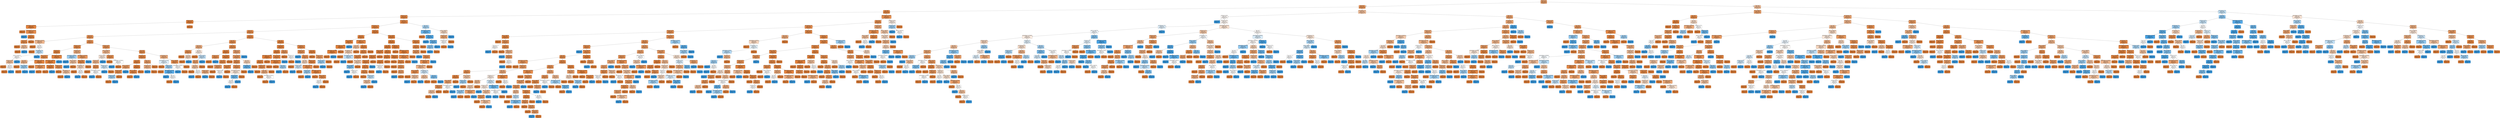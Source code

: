 digraph Tree {
node [shape=box, style="filled, rounded", color="black", fontname=helvetica] ;
edge [fontname=helvetica] ;
0 [label="Germany <= 0.5\ngini = 0.32\nsamples = 100.0%\nvalue = [0.8, 0.2]\nclass = E", fillcolor="#eba06a"] ;
1 [label="Age <= 41.5\ngini = 0.26\nsamples = 75.7%\nvalue = [0.84, 0.16]\nclass = E", fillcolor="#ea985d"] ;
0 -> 1 [labeldistance=2.5, labelangle=45, headlabel="True"] ;
2 [label="Age <= 35.5\ngini = 0.15\nsamples = 52.4%\nvalue = [0.92, 0.08]\nclass = E", fillcolor="#e78c4a"] ;
1 -> 2 ;
3 [label="CreditScore <= 521.5\ngini = 0.12\nsamples = 32.9%\nvalue = [0.94, 0.06]\nclass = E", fillcolor="#e78946"] ;
2 -> 3 ;
4 [label="CreditScore <= 493.5\ngini = 0.03\nsamples = 3.2%\nvalue = [0.99, 0.01]\nclass = E", fillcolor="#e5833c"] ;
3 -> 4 ;
5 [label="EstimatedSalary <= 160931.52\ngini = 0.05\nsamples = 1.8%\nvalue = [0.98, 0.02]\nclass = E", fillcolor="#e6843e"] ;
4 -> 5 ;
6 [label="gini = 0.0\nsamples = 1.4%\nvalue = [1.0, 0.0]\nclass = E", fillcolor="#e58139"] ;
5 -> 6 ;
7 [label="EstimatedSalary <= 163677.29\ngini = 0.17\nsamples = 0.4%\nvalue = [0.9, 0.1]\nclass = E", fillcolor="#e88e4e"] ;
5 -> 7 ;
8 [label="gini = 0.0\nsamples = 0.0%\nvalue = [0.0, 1.0]\nclass = x", fillcolor="#399de5"] ;
7 -> 8 ;
9 [label="Tenure <= 4.0\ngini = 0.07\nsamples = 0.4%\nvalue = [0.97, 0.03]\nclass = E", fillcolor="#e68640"] ;
7 -> 9 ;
10 [label="Tenure <= 2.5\ngini = 0.17\nsamples = 0.2%\nvalue = [0.91, 0.09]\nclass = E", fillcolor="#e88e4d"] ;
9 -> 10 ;
11 [label="gini = 0.0\nsamples = 0.1%\nvalue = [1.0, 0.0]\nclass = E", fillcolor="#e58139"] ;
10 -> 11 ;
12 [label="Age <= 30.5\ngini = 0.44\nsamples = 0.1%\nvalue = [0.67, 0.33]\nclass = E", fillcolor="#f2c09c"] ;
10 -> 12 ;
13 [label="gini = 0.0\nsamples = 0.0%\nvalue = [1.0, 0.0]\nclass = E", fillcolor="#e58139"] ;
12 -> 13 ;
14 [label="gini = 0.0\nsamples = 0.0%\nvalue = [0.0, 1.0]\nclass = x", fillcolor="#399de5"] ;
12 -> 14 ;
15 [label="gini = 0.0\nsamples = 0.2%\nvalue = [1.0, 0.0]\nclass = E", fillcolor="#e58139"] ;
9 -> 15 ;
16 [label="gini = 0.0\nsamples = 1.4%\nvalue = [1.0, 0.0]\nclass = E", fillcolor="#e58139"] ;
4 -> 16 ;
17 [label="NumOfProducts <= 2.5\ngini = 0.13\nsamples = 29.7%\nvalue = [0.93, 0.07]\nclass = E", fillcolor="#e78a47"] ;
3 -> 17 ;
18 [label="NumOfProducts <= 1.5\ngini = 0.11\nsamples = 29.2%\nvalue = [0.94, 0.06]\nclass = E", fillcolor="#e78945"] ;
17 -> 18 ;
19 [label="Male <= 0.5\ngini = 0.17\nsamples = 13.7%\nvalue = [0.91, 0.09]\nclass = E", fillcolor="#e88e4d"] ;
18 -> 19 ;
20 [label="Tenure <= 0.5\ngini = 0.22\nsamples = 5.5%\nvalue = [0.88, 0.12]\nclass = E", fillcolor="#e99355"] ;
19 -> 20 ;
21 [label="EstimatedSalary <= 88441.23\ngini = 0.42\nsamples = 0.3%\nvalue = [0.7, 0.3]\nclass = E", fillcolor="#f0b78e"] ;
20 -> 21 ;
22 [label="gini = 0.0\nsamples = 0.2%\nvalue = [1.0, 0.0]\nclass = E", fillcolor="#e58139"] ;
21 -> 22 ;
23 [label="Age <= 30.0\ngini = 0.5\nsamples = 0.2%\nvalue = [0.5, 0.5]\nclass = E", fillcolor="#ffffff"] ;
21 -> 23 ;
24 [label="gini = 0.0\nsamples = 0.0%\nvalue = [1.0, 0.0]\nclass = E", fillcolor="#e58139"] ;
23 -> 24 ;
25 [label="IsActiveMember <= 0.5\ngini = 0.48\nsamples = 0.1%\nvalue = [0.4, 0.6]\nclass = x", fillcolor="#bddef6"] ;
23 -> 25 ;
26 [label="Balance <= 119225.37\ngini = 0.5\nsamples = 0.1%\nvalue = [0.5, 0.5]\nclass = E", fillcolor="#ffffff"] ;
25 -> 26 ;
27 [label="CreditScore <= 604.5\ngini = 0.44\nsamples = 0.1%\nvalue = [0.67, 0.33]\nclass = E", fillcolor="#f2c09c"] ;
26 -> 27 ;
28 [label="gini = 0.0\nsamples = 0.0%\nvalue = [1.0, 0.0]\nclass = E", fillcolor="#e58139"] ;
27 -> 28 ;
29 [label="Spain <= 0.5\ngini = 0.5\nsamples = 0.1%\nvalue = [0.5, 0.5]\nclass = E", fillcolor="#ffffff"] ;
27 -> 29 ;
30 [label="gini = 0.0\nsamples = 0.0%\nvalue = [1.0, 0.0]\nclass = E", fillcolor="#e58139"] ;
29 -> 30 ;
31 [label="gini = 0.0\nsamples = 0.0%\nvalue = [0.0, 1.0]\nclass = x", fillcolor="#399de5"] ;
29 -> 31 ;
32 [label="gini = 0.0\nsamples = 0.0%\nvalue = [0.0, 1.0]\nclass = x", fillcolor="#399de5"] ;
26 -> 32 ;
33 [label="gini = 0.0\nsamples = 0.0%\nvalue = [0.0, 1.0]\nclass = x", fillcolor="#399de5"] ;
25 -> 33 ;
34 [label="Tenure <= 4.5\ngini = 0.2\nsamples = 5.2%\nvalue = [0.89, 0.11]\nclass = E", fillcolor="#e89153"] ;
20 -> 34 ;
35 [label="CreditScore <= 765.0\ngini = 0.16\nsamples = 2.4%\nvalue = [0.91, 0.09]\nclass = E", fillcolor="#e78d4b"] ;
34 -> 35 ;
36 [label="HasCrCard <= 0.5\ngini = 0.09\nsamples = 2.0%\nvalue = [0.95, 0.05]\nclass = E", fillcolor="#e68742"] ;
35 -> 36 ;
37 [label="Balance <= 91371.81\ngini = 0.17\nsamples = 0.5%\nvalue = [0.91, 0.09]\nclass = E", fillcolor="#e88e4d"] ;
36 -> 37 ;
38 [label="Age <= 28.0\ngini = 0.41\nsamples = 0.1%\nvalue = [0.71, 0.29]\nclass = E", fillcolor="#efb388"] ;
37 -> 38 ;
39 [label="gini = 0.0\nsamples = 0.1%\nvalue = [1.0, 0.0]\nclass = E", fillcolor="#e58139"] ;
38 -> 39 ;
40 [label="Balance <= 83102.89\ngini = 0.44\nsamples = 0.0%\nvalue = [0.33, 0.67]\nclass = x", fillcolor="#9ccef2"] ;
38 -> 40 ;
41 [label="gini = 0.0\nsamples = 0.0%\nvalue = [1.0, 0.0]\nclass = E", fillcolor="#e58139"] ;
40 -> 41 ;
42 [label="gini = 0.0\nsamples = 0.0%\nvalue = [0.0, 1.0]\nclass = x", fillcolor="#399de5"] ;
40 -> 42 ;
43 [label="EstimatedSalary <= 147470.24\ngini = 0.08\nsamples = 0.4%\nvalue = [0.96, 0.04]\nclass = E", fillcolor="#e68641"] ;
37 -> 43 ;
44 [label="gini = 0.0\nsamples = 0.3%\nvalue = [1.0, 0.0]\nclass = E", fillcolor="#e58139"] ;
43 -> 44 ;
45 [label="EstimatedSalary <= 149902.32\ngini = 0.24\nsamples = 0.1%\nvalue = [0.86, 0.14]\nclass = E", fillcolor="#e9965a"] ;
43 -> 45 ;
46 [label="gini = 0.0\nsamples = 0.0%\nvalue = [0.0, 1.0]\nclass = x", fillcolor="#399de5"] ;
45 -> 46 ;
47 [label="gini = 0.0\nsamples = 0.1%\nvalue = [1.0, 0.0]\nclass = E", fillcolor="#e58139"] ;
45 -> 47 ;
48 [label="EstimatedSalary <= 196569.98\ngini = 0.06\nsamples = 1.5%\nvalue = [0.97, 0.03]\nclass = E", fillcolor="#e6853f"] ;
36 -> 48 ;
49 [label="EstimatedSalary <= 180664.26\ngini = 0.04\nsamples = 1.4%\nvalue = [0.98, 0.02]\nclass = E", fillcolor="#e6843d"] ;
48 -> 49 ;
50 [label="Balance <= 179212.87\ngini = 0.02\nsamples = 1.3%\nvalue = [0.99, 0.01]\nclass = E", fillcolor="#e5823b"] ;
49 -> 50 ;
51 [label="gini = 0.0\nsamples = 1.3%\nvalue = [1.0, 0.0]\nclass = E", fillcolor="#e58139"] ;
50 -> 51 ;
52 [label="gini = 0.0\nsamples = 0.0%\nvalue = [0.0, 1.0]\nclass = x", fillcolor="#399de5"] ;
50 -> 52 ;
53 [label="CreditScore <= 649.0\ngini = 0.22\nsamples = 0.1%\nvalue = [0.88, 0.12]\nclass = E", fillcolor="#e99355"] ;
49 -> 53 ;
54 [label="gini = 0.0\nsamples = 0.1%\nvalue = [1.0, 0.0]\nclass = E", fillcolor="#e58139"] ;
53 -> 54 ;
55 [label="IsActiveMember <= 0.5\ngini = 0.44\nsamples = 0.1%\nvalue = [0.67, 0.33]\nclass = E", fillcolor="#f2c09c"] ;
53 -> 55 ;
56 [label="gini = 0.0\nsamples = 0.0%\nvalue = [1.0, 0.0]\nclass = E", fillcolor="#e58139"] ;
55 -> 56 ;
57 [label="gini = 0.0\nsamples = 0.0%\nvalue = [0.0, 1.0]\nclass = x", fillcolor="#399de5"] ;
55 -> 57 ;
58 [label="gini = 0.0\nsamples = 0.0%\nvalue = [0.0, 1.0]\nclass = x", fillcolor="#399de5"] ;
48 -> 58 ;
59 [label="CreditScore <= 778.5\ngini = 0.38\nsamples = 0.4%\nvalue = [0.74, 0.26]\nclass = E", fillcolor="#eead7e"] ;
35 -> 59 ;
60 [label="EstimatedSalary <= 65096.27\ngini = 0.44\nsamples = 0.1%\nvalue = [0.33, 0.67]\nclass = x", fillcolor="#9ccef2"] ;
59 -> 60 ;
61 [label="gini = 0.0\nsamples = 0.0%\nvalue = [0.0, 1.0]\nclass = x", fillcolor="#399de5"] ;
60 -> 61 ;
62 [label="Balance <= 67285.75\ngini = 0.44\nsamples = 0.1%\nvalue = [0.67, 0.33]\nclass = E", fillcolor="#f2c09c"] ;
60 -> 62 ;
63 [label="gini = 0.0\nsamples = 0.0%\nvalue = [0.0, 1.0]\nclass = x", fillcolor="#399de5"] ;
62 -> 63 ;
64 [label="gini = 0.0\nsamples = 0.0%\nvalue = [1.0, 0.0]\nclass = E", fillcolor="#e58139"] ;
62 -> 64 ;
65 [label="EstimatedSalary <= 180505.62\ngini = 0.27\nsamples = 0.3%\nvalue = [0.84, 0.16]\nclass = E", fillcolor="#ea995f"] ;
59 -> 65 ;
66 [label="Balance <= 31881.74\ngini = 0.16\nsamples = 0.3%\nvalue = [0.91, 0.09]\nclass = E", fillcolor="#e78d4c"] ;
65 -> 66 ;
67 [label="IsActiveMember <= 0.5\ngini = 0.48\nsamples = 0.1%\nvalue = [0.6, 0.4]\nclass = E", fillcolor="#f6d5bd"] ;
66 -> 67 ;
68 [label="gini = 0.0\nsamples = 0.0%\nvalue = [1.0, 0.0]\nclass = E", fillcolor="#e58139"] ;
67 -> 68 ;
69 [label="Age <= 34.0\ngini = 0.5\nsamples = 0.0%\nvalue = [0.5, 0.5]\nclass = E", fillcolor="#ffffff"] ;
67 -> 69 ;
70 [label="gini = 0.0\nsamples = 0.0%\nvalue = [0.0, 1.0]\nclass = x", fillcolor="#399de5"] ;
69 -> 70 ;
71 [label="gini = 0.0\nsamples = 0.0%\nvalue = [1.0, 0.0]\nclass = E", fillcolor="#e58139"] ;
69 -> 71 ;
72 [label="gini = 0.0\nsamples = 0.2%\nvalue = [1.0, 0.0]\nclass = E", fillcolor="#e58139"] ;
66 -> 72 ;
73 [label="gini = 0.0\nsamples = 0.0%\nvalue = [0.0, 1.0]\nclass = x", fillcolor="#399de5"] ;
65 -> 73 ;
74 [label="CreditScore <= 592.5\ngini = 0.24\nsamples = 2.8%\nvalue = [0.86, 0.14]\nclass = E", fillcolor="#e99558"] ;
34 -> 74 ;
75 [label="Balance <= 108176.86\ngini = 0.41\nsamples = 0.6%\nvalue = [0.71, 0.29]\nclass = E", fillcolor="#f0b58b"] ;
74 -> 75 ;
76 [label="CreditScore <= 580.0\ngini = 0.5\nsamples = 0.3%\nvalue = [0.55, 0.45]\nclass = E", fillcolor="#fbeade"] ;
75 -> 76 ;
77 [label="HasCrCard <= 0.5\ngini = 0.42\nsamples = 0.2%\nvalue = [0.71, 0.29]\nclass = E", fillcolor="#f0b58b"] ;
76 -> 77 ;
78 [label="Tenure <= 6.5\ngini = 0.18\nsamples = 0.2%\nvalue = [0.9, 0.1]\nclass = E", fillcolor="#e88f4f"] ;
77 -> 78 ;
79 [label="gini = 0.0\nsamples = 0.1%\nvalue = [1.0, 0.0]\nclass = E", fillcolor="#e58139"] ;
78 -> 79 ;
80 [label="EstimatedSalary <= 183204.9\ngini = 0.5\nsamples = 0.0%\nvalue = [0.5, 0.5]\nclass = E", fillcolor="#ffffff"] ;
78 -> 80 ;
81 [label="gini = 0.0\nsamples = 0.0%\nvalue = [0.0, 1.0]\nclass = x", fillcolor="#399de5"] ;
80 -> 81 ;
82 [label="gini = 0.0\nsamples = 0.0%\nvalue = [1.0, 0.0]\nclass = E", fillcolor="#e58139"] ;
80 -> 82 ;
83 [label="CreditScore <= 547.0\ngini = 0.49\nsamples = 0.1%\nvalue = [0.43, 0.57]\nclass = x", fillcolor="#cee6f8"] ;
77 -> 83 ;
84 [label="gini = 0.0\nsamples = 0.1%\nvalue = [0.0, 1.0]\nclass = x", fillcolor="#399de5"] ;
83 -> 84 ;
85 [label="gini = 0.0\nsamples = 0.0%\nvalue = [1.0, 0.0]\nclass = E", fillcolor="#e58139"] ;
83 -> 85 ;
86 [label="gini = 0.0\nsamples = 0.0%\nvalue = [0.0, 1.0]\nclass = x", fillcolor="#399de5"] ;
76 -> 86 ;
87 [label="CreditScore <= 579.5\ngini = 0.19\nsamples = 0.3%\nvalue = [0.89, 0.11]\nclass = E", fillcolor="#e89050"] ;
75 -> 87 ;
88 [label="gini = 0.0\nsamples = 0.2%\nvalue = [1.0, 0.0]\nclass = E", fillcolor="#e58139"] ;
87 -> 88 ;
89 [label="EstimatedSalary <= 125368.34\ngini = 0.5\nsamples = 0.0%\nvalue = [0.5, 0.5]\nclass = E", fillcolor="#ffffff"] ;
87 -> 89 ;
90 [label="gini = 0.0\nsamples = 0.0%\nvalue = [0.0, 1.0]\nclass = x", fillcolor="#399de5"] ;
89 -> 90 ;
91 [label="gini = 0.0\nsamples = 0.0%\nvalue = [1.0, 0.0]\nclass = E", fillcolor="#e58139"] ;
89 -> 91 ;
92 [label="Age <= 33.5\ngini = 0.18\nsamples = 2.3%\nvalue = [0.9, 0.1]\nclass = E", fillcolor="#e88f4f"] ;
74 -> 92 ;
93 [label="CreditScore <= 770.0\ngini = 0.11\nsamples = 1.9%\nvalue = [0.94, 0.06]\nclass = E", fillcolor="#e78946"] ;
92 -> 93 ;
94 [label="Tenure <= 5.5\ngini = 0.08\nsamples = 1.7%\nvalue = [0.96, 0.04]\nclass = E", fillcolor="#e68742"] ;
93 -> 94 ;
95 [label="Balance <= 178182.22\ngini = 0.3\nsamples = 0.3%\nvalue = [0.82, 0.18]\nclass = E", fillcolor="#eb9d65"] ;
94 -> 95 ;
96 [label="CreditScore <= 636.0\ngini = 0.18\nsamples = 0.2%\nvalue = [0.9, 0.1]\nclass = E", fillcolor="#e88f4f"] ;
95 -> 96 ;
97 [label="CreditScore <= 620.5\ngini = 0.44\nsamples = 0.0%\nvalue = [0.33, 0.67]\nclass = x", fillcolor="#9ccef2"] ;
96 -> 97 ;
98 [label="gini = 0.0\nsamples = 0.0%\nvalue = [1.0, 0.0]\nclass = E", fillcolor="#e58139"] ;
97 -> 98 ;
99 [label="gini = 0.0\nsamples = 0.0%\nvalue = [0.0, 1.0]\nclass = x", fillcolor="#399de5"] ;
97 -> 99 ;
100 [label="gini = 0.0\nsamples = 0.2%\nvalue = [1.0, 0.0]\nclass = E", fillcolor="#e58139"] ;
96 -> 100 ;
101 [label="gini = 0.0\nsamples = 0.0%\nvalue = [0.0, 1.0]\nclass = x", fillcolor="#399de5"] ;
95 -> 101 ;
102 [label="Tenure <= 6.5\ngini = 0.02\nsamples = 1.4%\nvalue = [0.99, 0.01]\nclass = E", fillcolor="#e5823b"] ;
94 -> 102 ;
103 [label="Balance <= 173884.71\ngini = 0.1\nsamples = 0.3%\nvalue = [0.94, 0.06]\nclass = E", fillcolor="#e78845"] ;
102 -> 103 ;
104 [label="gini = 0.0\nsamples = 0.3%\nvalue = [1.0, 0.0]\nclass = E", fillcolor="#e58139"] ;
103 -> 104 ;
105 [label="gini = 0.0\nsamples = 0.0%\nvalue = [0.0, 1.0]\nclass = x", fillcolor="#399de5"] ;
103 -> 105 ;
106 [label="gini = 0.0\nsamples = 1.1%\nvalue = [1.0, 0.0]\nclass = E", fillcolor="#e58139"] ;
102 -> 106 ;
107 [label="Spain <= 0.5\ngini = 0.3\nsamples = 0.2%\nvalue = [0.81, 0.19]\nclass = E", fillcolor="#eb9e67"] ;
93 -> 107 ;
108 [label="CreditScore <= 797.5\ngini = 0.4\nsamples = 0.1%\nvalue = [0.73, 0.27]\nclass = E", fillcolor="#efb083"] ;
107 -> 108 ;
109 [label="gini = 0.0\nsamples = 0.0%\nvalue = [0.0, 1.0]\nclass = x", fillcolor="#399de5"] ;
108 -> 109 ;
110 [label="gini = 0.0\nsamples = 0.1%\nvalue = [1.0, 0.0]\nclass = E", fillcolor="#e58139"] ;
108 -> 110 ;
111 [label="gini = 0.0\nsamples = 0.1%\nvalue = [1.0, 0.0]\nclass = E", fillcolor="#e58139"] ;
107 -> 111 ;
112 [label="IsActiveMember <= 0.5\ngini = 0.38\nsamples = 0.4%\nvalue = [0.74, 0.26]\nclass = E", fillcolor="#eead7e"] ;
92 -> 112 ;
113 [label="EstimatedSalary <= 11737.89\ngini = 0.5\nsamples = 0.2%\nvalue = [0.45, 0.55]\nclass = x", fillcolor="#deeffb"] ;
112 -> 113 ;
114 [label="gini = 0.0\nsamples = 0.0%\nvalue = [1.0, 0.0]\nclass = E", fillcolor="#e58139"] ;
113 -> 114 ;
115 [label="CreditScore <= 645.0\ngini = 0.44\nsamples = 0.1%\nvalue = [0.33, 0.67]\nclass = x", fillcolor="#9ccef2"] ;
113 -> 115 ;
116 [label="gini = 0.0\nsamples = 0.0%\nvalue = [1.0, 0.0]\nclass = E", fillcolor="#e58139"] ;
115 -> 116 ;
117 [label="EstimatedSalary <= 68118.66\ngini = 0.24\nsamples = 0.1%\nvalue = [0.14, 0.86]\nclass = x", fillcolor="#5aade9"] ;
115 -> 117 ;
118 [label="gini = 0.0\nsamples = 0.1%\nvalue = [0.0, 1.0]\nclass = x", fillcolor="#399de5"] ;
117 -> 118 ;
119 [label="Spain <= 0.5\ngini = 0.5\nsamples = 0.0%\nvalue = [0.5, 0.5]\nclass = E", fillcolor="#ffffff"] ;
117 -> 119 ;
120 [label="gini = 0.0\nsamples = 0.0%\nvalue = [1.0, 0.0]\nclass = E", fillcolor="#e58139"] ;
119 -> 120 ;
121 [label="gini = 0.0\nsamples = 0.0%\nvalue = [0.0, 1.0]\nclass = x", fillcolor="#399de5"] ;
119 -> 121 ;
122 [label="Balance <= 33908.36\ngini = 0.18\nsamples = 0.2%\nvalue = [0.9, 0.1]\nclass = E", fillcolor="#e88f4f"] ;
112 -> 122 ;
123 [label="EstimatedSalary <= 65050.51\ngini = 0.5\nsamples = 0.0%\nvalue = [0.5, 0.5]\nclass = E", fillcolor="#ffffff"] ;
122 -> 123 ;
124 [label="gini = 0.0\nsamples = 0.0%\nvalue = [0.0, 1.0]\nclass = x", fillcolor="#399de5"] ;
123 -> 124 ;
125 [label="gini = 0.0\nsamples = 0.0%\nvalue = [1.0, 0.0]\nclass = E", fillcolor="#e58139"] ;
123 -> 125 ;
126 [label="gini = 0.0\nsamples = 0.2%\nvalue = [1.0, 0.0]\nclass = E", fillcolor="#e58139"] ;
122 -> 126 ;
127 [label="Tenure <= 3.5\ngini = 0.13\nsamples = 8.2%\nvalue = [0.93, 0.07]\nclass = E", fillcolor="#e78a48"] ;
19 -> 127 ;
128 [label="Age <= 25.5\ngini = 0.2\nsamples = 2.8%\nvalue = [0.89, 0.11]\nclass = E", fillcolor="#e89152"] ;
127 -> 128 ;
129 [label="Tenure <= 2.5\ngini = 0.38\nsamples = 0.5%\nvalue = [0.74, 0.26]\nclass = E", fillcolor="#eead7e"] ;
128 -> 129 ;
130 [label="Age <= 24.5\ngini = 0.2\nsamples = 0.3%\nvalue = [0.89, 0.11]\nclass = E", fillcolor="#e89152"] ;
129 -> 130 ;
131 [label="gini = 0.0\nsamples = 0.2%\nvalue = [1.0, 0.0]\nclass = E", fillcolor="#e58139"] ;
130 -> 131 ;
132 [label="Tenure <= 0.5\ngini = 0.48\nsamples = 0.1%\nvalue = [0.6, 0.4]\nclass = E", fillcolor="#f6d5bd"] ;
130 -> 132 ;
133 [label="gini = 0.0\nsamples = 0.0%\nvalue = [1.0, 0.0]\nclass = E", fillcolor="#e58139"] ;
132 -> 133 ;
134 [label="gini = 0.0\nsamples = 0.0%\nvalue = [0.0, 1.0]\nclass = x", fillcolor="#399de5"] ;
132 -> 134 ;
135 [label="Age <= 21.0\ngini = 0.5\nsamples = 0.2%\nvalue = [0.54, 0.46]\nclass = E", fillcolor="#fbede3"] ;
129 -> 135 ;
136 [label="gini = 0.0\nsamples = 0.0%\nvalue = [1.0, 0.0]\nclass = E", fillcolor="#e58139"] ;
135 -> 136 ;
137 [label="Balance <= 114238.1\ngini = 0.48\nsamples = 0.1%\nvalue = [0.4, 0.6]\nclass = x", fillcolor="#bddef6"] ;
135 -> 137 ;
138 [label="Spain <= 0.5\ngini = 0.32\nsamples = 0.1%\nvalue = [0.8, 0.2]\nclass = E", fillcolor="#eca06a"] ;
137 -> 138 ;
139 [label="Age <= 23.0\ngini = 0.44\nsamples = 0.1%\nvalue = [0.67, 0.33]\nclass = E", fillcolor="#f2c09c"] ;
138 -> 139 ;
140 [label="gini = 0.0\nsamples = 0.0%\nvalue = [1.0, 0.0]\nclass = E", fillcolor="#e58139"] ;
139 -> 140 ;
141 [label="Age <= 24.5\ngini = 0.5\nsamples = 0.0%\nvalue = [0.5, 0.5]\nclass = E", fillcolor="#ffffff"] ;
139 -> 141 ;
142 [label="gini = 0.0\nsamples = 0.0%\nvalue = [0.0, 1.0]\nclass = x", fillcolor="#399de5"] ;
141 -> 142 ;
143 [label="gini = 0.0\nsamples = 0.0%\nvalue = [1.0, 0.0]\nclass = E", fillcolor="#e58139"] ;
141 -> 143 ;
144 [label="gini = 0.0\nsamples = 0.0%\nvalue = [1.0, 0.0]\nclass = E", fillcolor="#e58139"] ;
138 -> 144 ;
145 [label="gini = 0.0\nsamples = 0.0%\nvalue = [0.0, 1.0]\nclass = x", fillcolor="#399de5"] ;
137 -> 145 ;
146 [label="Spain <= 0.5\ngini = 0.16\nsamples = 2.4%\nvalue = [0.91, 0.09]\nclass = E", fillcolor="#e78d4c"] ;
128 -> 146 ;
147 [label="Age <= 26.5\ngini = 0.04\nsamples = 1.5%\nvalue = [0.98, 0.02]\nclass = E", fillcolor="#e5833d"] ;
146 -> 147 ;
148 [label="CreditScore <= 672.0\ngini = 0.2\nsamples = 0.1%\nvalue = [0.89, 0.11]\nclass = E", fillcolor="#e89152"] ;
147 -> 148 ;
149 [label="gini = 0.0\nsamples = 0.1%\nvalue = [1.0, 0.0]\nclass = E", fillcolor="#e58139"] ;
148 -> 149 ;
150 [label="gini = 0.0\nsamples = 0.0%\nvalue = [0.0, 1.0]\nclass = x", fillcolor="#399de5"] ;
148 -> 150 ;
151 [label="Balance <= 31046.45\ngini = 0.02\nsamples = 1.5%\nvalue = [0.99, 0.01]\nclass = E", fillcolor="#e5823b"] ;
147 -> 151 ;
152 [label="Tenure <= 2.5\ngini = 0.13\nsamples = 0.2%\nvalue = [0.93, 0.07]\nclass = E", fillcolor="#e78b48"] ;
151 -> 152 ;
153 [label="gini = 0.0\nsamples = 0.1%\nvalue = [1.0, 0.0]\nclass = E", fillcolor="#e58139"] ;
152 -> 153 ;
154 [label="IsActiveMember <= 0.5\ngini = 0.28\nsamples = 0.1%\nvalue = [0.83, 0.17]\nclass = E", fillcolor="#ea9a61"] ;
152 -> 154 ;
155 [label="CreditScore <= 642.0\ngini = 0.38\nsamples = 0.0%\nvalue = [0.75, 0.25]\nclass = E", fillcolor="#eeab7b"] ;
154 -> 155 ;
156 [label="gini = 0.0\nsamples = 0.0%\nvalue = [0.0, 1.0]\nclass = x", fillcolor="#399de5"] ;
155 -> 156 ;
157 [label="gini = 0.0\nsamples = 0.0%\nvalue = [1.0, 0.0]\nclass = E", fillcolor="#e58139"] ;
155 -> 157 ;
158 [label="gini = 0.0\nsamples = 0.0%\nvalue = [1.0, 0.0]\nclass = E", fillcolor="#e58139"] ;
154 -> 158 ;
159 [label="gini = 0.0\nsamples = 1.2%\nvalue = [1.0, 0.0]\nclass = E", fillcolor="#e58139"] ;
151 -> 159 ;
160 [label="CreditScore <= 745.0\ngini = 0.33\nsamples = 0.8%\nvalue = [0.79, 0.21]\nclass = E", fillcolor="#eca26e"] ;
146 -> 160 ;
161 [label="Balance <= 133282.74\ngini = 0.28\nsamples = 0.8%\nvalue = [0.83, 0.17]\nclass = E", fillcolor="#ea9b61"] ;
160 -> 161 ;
162 [label="HasCrCard <= 0.5\ngini = 0.19\nsamples = 0.6%\nvalue = [0.89, 0.11]\nclass = E", fillcolor="#e89051"] ;
161 -> 162 ;
163 [label="Balance <= 26645.93\ngini = 0.13\nsamples = 0.2%\nvalue = [0.93, 0.07]\nclass = E", fillcolor="#e78b48"] ;
162 -> 163 ;
164 [label="CreditScore <= 658.5\ngini = 0.5\nsamples = 0.0%\nvalue = [0.5, 0.5]\nclass = E", fillcolor="#ffffff"] ;
163 -> 164 ;
165 [label="gini = 0.0\nsamples = 0.0%\nvalue = [0.0, 1.0]\nclass = x", fillcolor="#399de5"] ;
164 -> 165 ;
166 [label="gini = 0.0\nsamples = 0.0%\nvalue = [1.0, 0.0]\nclass = E", fillcolor="#e58139"] ;
164 -> 166 ;
167 [label="gini = 0.0\nsamples = 0.1%\nvalue = [1.0, 0.0]\nclass = E", fillcolor="#e58139"] ;
163 -> 167 ;
168 [label="CreditScore <= 613.0\ngini = 0.22\nsamples = 0.4%\nvalue = [0.88, 0.12]\nclass = E", fillcolor="#e99355"] ;
162 -> 168 ;
169 [label="EstimatedSalary <= 90842.6\ngini = 0.49\nsamples = 0.1%\nvalue = [0.56, 0.44]\nclass = E", fillcolor="#fae6d7"] ;
168 -> 169 ;
170 [label="CreditScore <= 599.0\ngini = 0.32\nsamples = 0.1%\nvalue = [0.2, 0.8]\nclass = x", fillcolor="#6ab6ec"] ;
169 -> 170 ;
171 [label="Age <= 28.0\ngini = 0.5\nsamples = 0.0%\nvalue = [0.5, 0.5]\nclass = E", fillcolor="#ffffff"] ;
170 -> 171 ;
172 [label="gini = 0.0\nsamples = 0.0%\nvalue = [0.0, 1.0]\nclass = x", fillcolor="#399de5"] ;
171 -> 172 ;
173 [label="gini = 0.0\nsamples = 0.0%\nvalue = [1.0, 0.0]\nclass = E", fillcolor="#e58139"] ;
171 -> 173 ;
174 [label="gini = 0.0\nsamples = 0.0%\nvalue = [0.0, 1.0]\nclass = x", fillcolor="#399de5"] ;
170 -> 174 ;
175 [label="gini = 0.0\nsamples = 0.0%\nvalue = [1.0, 0.0]\nclass = E", fillcolor="#e58139"] ;
169 -> 175 ;
176 [label="gini = 0.0\nsamples = 0.3%\nvalue = [1.0, 0.0]\nclass = E", fillcolor="#e58139"] ;
168 -> 176 ;
177 [label="Age <= 31.5\ngini = 0.47\nsamples = 0.2%\nvalue = [0.62, 0.38]\nclass = E", fillcolor="#f5d0b5"] ;
161 -> 177 ;
178 [label="IsActiveMember <= 0.5\ngini = 0.28\nsamples = 0.1%\nvalue = [0.17, 0.83]\nclass = x", fillcolor="#61b1ea"] ;
177 -> 178 ;
179 [label="gini = 0.0\nsamples = 0.1%\nvalue = [0.0, 1.0]\nclass = x", fillcolor="#399de5"] ;
178 -> 179 ;
180 [label="gini = 0.0\nsamples = 0.0%\nvalue = [1.0, 0.0]\nclass = E", fillcolor="#e58139"] ;
178 -> 180 ;
181 [label="gini = 0.0\nsamples = 0.1%\nvalue = [1.0, 0.0]\nclass = E", fillcolor="#e58139"] ;
177 -> 181 ;
182 [label="gini = 0.0\nsamples = 0.0%\nvalue = [0.0, 1.0]\nclass = x", fillcolor="#399de5"] ;
160 -> 182 ;
183 [label="Spain <= 0.5\ngini = 0.09\nsamples = 5.4%\nvalue = [0.95, 0.05]\nclass = E", fillcolor="#e68742"] ;
127 -> 183 ;
184 [label="CreditScore <= 845.5\ngini = 0.05\nsamples = 3.7%\nvalue = [0.97, 0.03]\nclass = E", fillcolor="#e6853f"] ;
183 -> 184 ;
185 [label="Tenure <= 8.5\ngini = 0.05\nsamples = 3.6%\nvalue = [0.98, 0.02]\nclass = E", fillcolor="#e6843e"] ;
184 -> 185 ;
186 [label="EstimatedSalary <= 57876.26\ngini = 0.02\nsamples = 2.7%\nvalue = [0.99, 0.01]\nclass = E", fillcolor="#e5823b"] ;
185 -> 186 ;
187 [label="Age <= 30.5\ngini = 0.07\nsamples = 0.7%\nvalue = [0.96, 0.04]\nclass = E", fillcolor="#e68641"] ;
186 -> 187 ;
188 [label="CreditScore <= 660.5\ngini = 0.17\nsamples = 0.4%\nvalue = [0.9, 0.1]\nclass = E", fillcolor="#e88e4e"] ;
187 -> 188 ;
189 [label="Age <= 28.5\ngini = 0.38\nsamples = 0.2%\nvalue = [0.75, 0.25]\nclass = E", fillcolor="#eeab7b"] ;
188 -> 189 ;
190 [label="gini = 0.0\nsamples = 0.1%\nvalue = [1.0, 0.0]\nclass = E", fillcolor="#e58139"] ;
189 -> 190 ;
191 [label="EstimatedSalary <= 51190.72\ngini = 0.5\nsamples = 0.1%\nvalue = [0.5, 0.5]\nclass = E", fillcolor="#ffffff"] ;
189 -> 191 ;
192 [label="gini = 0.0\nsamples = 0.0%\nvalue = [1.0, 0.0]\nclass = E", fillcolor="#e58139"] ;
191 -> 192 ;
193 [label="gini = 0.0\nsamples = 0.0%\nvalue = [0.0, 1.0]\nclass = x", fillcolor="#399de5"] ;
191 -> 193 ;
194 [label="gini = 0.0\nsamples = 0.2%\nvalue = [1.0, 0.0]\nclass = E", fillcolor="#e58139"] ;
188 -> 194 ;
195 [label="gini = 0.0\nsamples = 0.4%\nvalue = [1.0, 0.0]\nclass = E", fillcolor="#e58139"] ;
187 -> 195 ;
196 [label="gini = 0.0\nsamples = 1.9%\nvalue = [1.0, 0.0]\nclass = E", fillcolor="#e58139"] ;
186 -> 196 ;
197 [label="Balance <= 177610.38\ngini = 0.13\nsamples = 0.9%\nvalue = [0.93, 0.07]\nclass = E", fillcolor="#e78b48"] ;
185 -> 197 ;
198 [label="EstimatedSalary <= 190044.07\ngini = 0.07\nsamples = 0.9%\nvalue = [0.96, 0.04]\nclass = E", fillcolor="#e68640"] ;
197 -> 198 ;
199 [label="gini = 0.0\nsamples = 0.9%\nvalue = [1.0, 0.0]\nclass = E", fillcolor="#e58139"] ;
198 -> 199 ;
200 [label="Age <= 33.0\ngini = 0.44\nsamples = 0.0%\nvalue = [0.33, 0.67]\nclass = x", fillcolor="#9ccef2"] ;
198 -> 200 ;
201 [label="gini = 0.0\nsamples = 0.0%\nvalue = [0.0, 1.0]\nclass = x", fillcolor="#399de5"] ;
200 -> 201 ;
202 [label="gini = 0.0\nsamples = 0.0%\nvalue = [1.0, 0.0]\nclass = E", fillcolor="#e58139"] ;
200 -> 202 ;
203 [label="gini = 0.0\nsamples = 0.0%\nvalue = [0.0, 1.0]\nclass = x", fillcolor="#399de5"] ;
197 -> 203 ;
204 [label="Age <= 31.5\ngini = 0.24\nsamples = 0.1%\nvalue = [0.86, 0.14]\nclass = E", fillcolor="#e9965a"] ;
184 -> 204 ;
205 [label="gini = 0.0\nsamples = 0.1%\nvalue = [1.0, 0.0]\nclass = E", fillcolor="#e58139"] ;
204 -> 205 ;
206 [label="HasCrCard <= 0.5\ngini = 0.5\nsamples = 0.0%\nvalue = [0.5, 0.5]\nclass = E", fillcolor="#ffffff"] ;
204 -> 206 ;
207 [label="gini = 0.0\nsamples = 0.0%\nvalue = [1.0, 0.0]\nclass = E", fillcolor="#e58139"] ;
206 -> 207 ;
208 [label="gini = 0.0\nsamples = 0.0%\nvalue = [0.0, 1.0]\nclass = x", fillcolor="#399de5"] ;
206 -> 208 ;
209 [label="IsActiveMember <= 0.5\ngini = 0.15\nsamples = 1.7%\nvalue = [0.92, 0.08]\nclass = E", fillcolor="#e78c4b"] ;
183 -> 209 ;
210 [label="CreditScore <= 524.0\ngini = 0.24\nsamples = 0.8%\nvalue = [0.86, 0.14]\nclass = E", fillcolor="#e9965a"] ;
209 -> 210 ;
211 [label="gini = 0.0\nsamples = 0.0%\nvalue = [0.0, 1.0]\nclass = x", fillcolor="#399de5"] ;
210 -> 211 ;
212 [label="Tenure <= 5.5\ngini = 0.22\nsamples = 0.7%\nvalue = [0.87, 0.13]\nclass = E", fillcolor="#e99356"] ;
210 -> 212 ;
213 [label="Age <= 32.5\ngini = 0.48\nsamples = 0.2%\nvalue = [0.6, 0.4]\nclass = E", fillcolor="#f6d5bd"] ;
212 -> 213 ;
214 [label="gini = 0.0\nsamples = 0.1%\nvalue = [1.0, 0.0]\nclass = E", fillcolor="#e58139"] ;
213 -> 214 ;
215 [label="CreditScore <= 634.5\ngini = 0.49\nsamples = 0.1%\nvalue = [0.43, 0.57]\nclass = x", fillcolor="#cee6f8"] ;
213 -> 215 ;
216 [label="gini = 0.0\nsamples = 0.0%\nvalue = [0.0, 1.0]\nclass = x", fillcolor="#399de5"] ;
215 -> 216 ;
217 [label="gini = 0.0\nsamples = 0.0%\nvalue = [1.0, 0.0]\nclass = E", fillcolor="#e58139"] ;
215 -> 217 ;
218 [label="CreditScore <= 694.0\ngini = 0.12\nsamples = 0.6%\nvalue = [0.93, 0.07]\nclass = E", fillcolor="#e78a47"] ;
212 -> 218 ;
219 [label="EstimatedSalary <= 23158.28\ngini = 0.19\nsamples = 0.3%\nvalue = [0.89, 0.11]\nclass = E", fillcolor="#e89051"] ;
218 -> 219 ;
220 [label="CreditScore <= 662.0\ngini = 0.44\nsamples = 0.0%\nvalue = [0.33, 0.67]\nclass = x", fillcolor="#9ccef2"] ;
219 -> 220 ;
221 [label="gini = 0.0\nsamples = 0.0%\nvalue = [1.0, 0.0]\nclass = E", fillcolor="#e58139"] ;
220 -> 221 ;
222 [label="gini = 0.0\nsamples = 0.0%\nvalue = [0.0, 1.0]\nclass = x", fillcolor="#399de5"] ;
220 -> 222 ;
223 [label="EstimatedSalary <= 93237.77\ngini = 0.08\nsamples = 0.3%\nvalue = [0.96, 0.04]\nclass = E", fillcolor="#e68641"] ;
219 -> 223 ;
224 [label="gini = 0.0\nsamples = 0.2%\nvalue = [1.0, 0.0]\nclass = E", fillcolor="#e58139"] ;
223 -> 224 ;
225 [label="Balance <= 38113.45\ngini = 0.17\nsamples = 0.1%\nvalue = [0.91, 0.09]\nclass = E", fillcolor="#e88e4d"] ;
223 -> 225 ;
226 [label="Tenure <= 8.0\ngini = 0.5\nsamples = 0.0%\nvalue = [0.5, 0.5]\nclass = E", fillcolor="#ffffff"] ;
225 -> 226 ;
227 [label="gini = 0.0\nsamples = 0.0%\nvalue = [0.0, 1.0]\nclass = x", fillcolor="#399de5"] ;
226 -> 227 ;
228 [label="gini = 0.0\nsamples = 0.0%\nvalue = [1.0, 0.0]\nclass = E", fillcolor="#e58139"] ;
226 -> 228 ;
229 [label="gini = 0.0\nsamples = 0.1%\nvalue = [1.0, 0.0]\nclass = E", fillcolor="#e58139"] ;
225 -> 229 ;
230 [label="gini = 0.0\nsamples = 0.2%\nvalue = [1.0, 0.0]\nclass = E", fillcolor="#e58139"] ;
218 -> 230 ;
231 [label="Tenure <= 9.5\ngini = 0.06\nsamples = 0.9%\nvalue = [0.97, 0.03]\nclass = E", fillcolor="#e6853f"] ;
209 -> 231 ;
232 [label="gini = 0.0\nsamples = 0.8%\nvalue = [1.0, 0.0]\nclass = E", fillcolor="#e58139"] ;
231 -> 232 ;
233 [label="CreditScore <= 610.5\ngini = 0.3\nsamples = 0.1%\nvalue = [0.82, 0.18]\nclass = E", fillcolor="#eb9d65"] ;
231 -> 233 ;
234 [label="Balance <= 73755.63\ngini = 0.44\nsamples = 0.0%\nvalue = [0.33, 0.67]\nclass = x", fillcolor="#9ccef2"] ;
233 -> 234 ;
235 [label="gini = 0.0\nsamples = 0.0%\nvalue = [0.0, 1.0]\nclass = x", fillcolor="#399de5"] ;
234 -> 235 ;
236 [label="gini = 0.0\nsamples = 0.0%\nvalue = [1.0, 0.0]\nclass = E", fillcolor="#e58139"] ;
234 -> 236 ;
237 [label="gini = 0.0\nsamples = 0.1%\nvalue = [1.0, 0.0]\nclass = E", fillcolor="#e58139"] ;
233 -> 237 ;
238 [label="HasCrCard <= 0.5\ngini = 0.05\nsamples = 15.5%\nvalue = [0.98, 0.02]\nclass = E", fillcolor="#e6843e"] ;
18 -> 238 ;
239 [label="Spain <= 0.5\ngini = 0.07\nsamples = 4.3%\nvalue = [0.96, 0.04]\nclass = E", fillcolor="#e68641"] ;
238 -> 239 ;
240 [label="Balance <= 193330.07\ngini = 0.05\nsamples = 2.9%\nvalue = [0.97, 0.03]\nclass = E", fillcolor="#e6843e"] ;
239 -> 240 ;
241 [label="EstimatedSalary <= 97790.64\ngini = 0.01\nsamples = 2.9%\nvalue = [0.99, 0.01]\nclass = E", fillcolor="#e5823a"] ;
240 -> 241 ;
242 [label="EstimatedSalary <= 92158.88\ngini = 0.02\nsamples = 1.3%\nvalue = [0.99, 0.01]\nclass = E", fillcolor="#e5823b"] ;
241 -> 242 ;
243 [label="gini = 0.0\nsamples = 1.3%\nvalue = [1.0, 0.0]\nclass = E", fillcolor="#e58139"] ;
242 -> 243 ;
244 [label="gini = 0.0\nsamples = 0.0%\nvalue = [0.0, 1.0]\nclass = x", fillcolor="#399de5"] ;
242 -> 244 ;
245 [label="gini = 0.0\nsamples = 1.5%\nvalue = [1.0, 0.0]\nclass = E", fillcolor="#e58139"] ;
241 -> 245 ;
246 [label="gini = 0.0\nsamples = 0.0%\nvalue = [0.0, 1.0]\nclass = x", fillcolor="#399de5"] ;
240 -> 246 ;
247 [label="EstimatedSalary <= 9065.99\ngini = 0.11\nsamples = 1.4%\nvalue = [0.94, 0.06]\nclass = E", fillcolor="#e78946"] ;
239 -> 247 ;
248 [label="Male <= 0.5\ngini = 0.44\nsamples = 0.1%\nvalue = [0.67, 0.33]\nclass = E", fillcolor="#f2c09c"] ;
247 -> 248 ;
249 [label="IsActiveMember <= 0.5\ngini = 0.47\nsamples = 0.1%\nvalue = [0.62, 0.38]\nclass = E", fillcolor="#f5cdb0"] ;
248 -> 249 ;
250 [label="gini = 0.0\nsamples = 0.0%\nvalue = [1.0, 0.0]\nclass = E", fillcolor="#e58139"] ;
249 -> 250 ;
251 [label="EstimatedSalary <= 7288.09\ngini = 0.48\nsamples = 0.0%\nvalue = [0.4, 0.6]\nclass = x", fillcolor="#bddef6"] ;
249 -> 251 ;
252 [label="gini = 0.0\nsamples = 0.0%\nvalue = [1.0, 0.0]\nclass = E", fillcolor="#e58139"] ;
251 -> 252 ;
253 [label="gini = 0.0\nsamples = 0.0%\nvalue = [0.0, 1.0]\nclass = x", fillcolor="#399de5"] ;
251 -> 253 ;
254 [label="gini = 0.0\nsamples = 0.0%\nvalue = [1.0, 0.0]\nclass = E", fillcolor="#e58139"] ;
248 -> 254 ;
255 [label="Tenure <= 6.5\ngini = 0.06\nsamples = 1.3%\nvalue = [0.97, 0.03]\nclass = E", fillcolor="#e68540"] ;
247 -> 255 ;
256 [label="Age <= 33.5\ngini = 0.11\nsamples = 0.7%\nvalue = [0.94, 0.06]\nclass = E", fillcolor="#e78945"] ;
255 -> 256 ;
257 [label="Balance <= 71847.19\ngini = 0.15\nsamples = 0.5%\nvalue = [0.92, 0.08]\nclass = E", fillcolor="#e78c4b"] ;
256 -> 257 ;
258 [label="gini = 0.0\nsamples = 0.4%\nvalue = [1.0, 0.0]\nclass = E", fillcolor="#e58139"] ;
257 -> 258 ;
259 [label="Balance <= 115283.13\ngini = 0.47\nsamples = 0.1%\nvalue = [0.62, 0.38]\nclass = E", fillcolor="#f5cdb0"] ;
257 -> 259 ;
260 [label="Balance <= 95191.41\ngini = 0.38\nsamples = 0.1%\nvalue = [0.25, 0.75]\nclass = x", fillcolor="#7bbeee"] ;
259 -> 260 ;
261 [label="gini = 0.0\nsamples = 0.0%\nvalue = [0.0, 1.0]\nclass = x", fillcolor="#399de5"] ;
260 -> 261 ;
262 [label="CreditScore <= 701.5\ngini = 0.5\nsamples = 0.0%\nvalue = [0.5, 0.5]\nclass = E", fillcolor="#ffffff"] ;
260 -> 262 ;
263 [label="gini = 0.0\nsamples = 0.0%\nvalue = [0.0, 1.0]\nclass = x", fillcolor="#399de5"] ;
262 -> 263 ;
264 [label="gini = 0.0\nsamples = 0.0%\nvalue = [1.0, 0.0]\nclass = E", fillcolor="#e58139"] ;
262 -> 264 ;
265 [label="gini = 0.0\nsamples = 0.0%\nvalue = [1.0, 0.0]\nclass = E", fillcolor="#e58139"] ;
259 -> 265 ;
266 [label="gini = 0.0\nsamples = 0.2%\nvalue = [1.0, 0.0]\nclass = E", fillcolor="#e58139"] ;
256 -> 266 ;
267 [label="gini = 0.0\nsamples = 0.6%\nvalue = [1.0, 0.0]\nclass = E", fillcolor="#e58139"] ;
255 -> 267 ;
268 [label="Balance <= 50198.4\ngini = 0.04\nsamples = 11.1%\nvalue = [0.98, 0.02]\nclass = E", fillcolor="#e6843d"] ;
238 -> 268 ;
269 [label="Spain <= 0.5\ngini = 0.02\nsamples = 8.7%\nvalue = [0.99, 0.01]\nclass = E", fillcolor="#e5833b"] ;
268 -> 269 ;
270 [label="Age <= 28.5\ngini = 0.03\nsamples = 5.9%\nvalue = [0.99, 0.01]\nclass = E", fillcolor="#e5833c"] ;
269 -> 270 ;
271 [label="Balance <= 21829.16\ngini = 0.06\nsamples = 2.0%\nvalue = [0.97, 0.03]\nclass = E", fillcolor="#e6853f"] ;
270 -> 271 ;
272 [label="CreditScore <= 737.0\ngini = 0.06\nsamples = 2.0%\nvalue = [0.97, 0.03]\nclass = E", fillcolor="#e6853f"] ;
271 -> 272 ;
273 [label="CreditScore <= 734.0\ngini = 0.08\nsamples = 1.4%\nvalue = [0.96, 0.04]\nclass = E", fillcolor="#e68742"] ;
272 -> 273 ;
274 [label="Male <= 0.5\ngini = 0.06\nsamples = 1.3%\nvalue = [0.97, 0.03]\nclass = E", fillcolor="#e68540"] ;
273 -> 274 ;
275 [label="Age <= 27.5\ngini = 0.15\nsamples = 0.6%\nvalue = [0.92, 0.08]\nclass = E", fillcolor="#e78c4a"] ;
274 -> 275 ;
276 [label="gini = 0.0\nsamples = 0.5%\nvalue = [1.0, 0.0]\nclass = E", fillcolor="#e58139"] ;
275 -> 276 ;
277 [label="CreditScore <= 654.0\ngini = 0.48\nsamples = 0.1%\nvalue = [0.4, 0.6]\nclass = x", fillcolor="#bddef6"] ;
275 -> 277 ;
278 [label="CreditScore <= 618.0\ngini = 0.44\nsamples = 0.1%\nvalue = [0.67, 0.33]\nclass = E", fillcolor="#f2c09c"] ;
277 -> 278 ;
279 [label="gini = 0.0\nsamples = 0.0%\nvalue = [0.0, 1.0]\nclass = x", fillcolor="#399de5"] ;
278 -> 279 ;
280 [label="gini = 0.0\nsamples = 0.0%\nvalue = [1.0, 0.0]\nclass = E", fillcolor="#e58139"] ;
278 -> 280 ;
281 [label="gini = 0.0\nsamples = 0.0%\nvalue = [0.0, 1.0]\nclass = x", fillcolor="#399de5"] ;
277 -> 281 ;
282 [label="gini = 0.0\nsamples = 0.7%\nvalue = [1.0, 0.0]\nclass = E", fillcolor="#e58139"] ;
274 -> 282 ;
283 [label="gini = 0.0\nsamples = 0.0%\nvalue = [0.0, 1.0]\nclass = x", fillcolor="#399de5"] ;
273 -> 283 ;
284 [label="gini = 0.0\nsamples = 0.6%\nvalue = [1.0, 0.0]\nclass = E", fillcolor="#e58139"] ;
272 -> 284 ;
285 [label="gini = 0.0\nsamples = 0.0%\nvalue = [1.0, 0.0]\nclass = E", fillcolor="#e58139"] ;
271 -> 285 ;
286 [label="Male <= 0.5\ngini = 0.01\nsamples = 4.0%\nvalue = [0.99, 0.01]\nclass = E", fillcolor="#e5823a"] ;
270 -> 286 ;
287 [label="Age <= 31.5\ngini = 0.02\nsamples = 1.8%\nvalue = [0.99, 0.01]\nclass = E", fillcolor="#e5823b"] ;
286 -> 287 ;
288 [label="Tenure <= 2.5\ngini = 0.04\nsamples = 0.7%\nvalue = [0.98, 0.02]\nclass = E", fillcolor="#e6843d"] ;
287 -> 288 ;
289 [label="CreditScore <= 701.0\ngini = 0.5\nsamples = 0.0%\nvalue = [0.5, 0.5]\nclass = E", fillcolor="#ffffff"] ;
288 -> 289 ;
290 [label="gini = 0.0\nsamples = 0.0%\nvalue = [0.0, 1.0]\nclass = x", fillcolor="#399de5"] ;
289 -> 290 ;
291 [label="gini = 0.0\nsamples = 0.0%\nvalue = [1.0, 0.0]\nclass = E", fillcolor="#e58139"] ;
289 -> 291 ;
292 [label="gini = 0.0\nsamples = 0.7%\nvalue = [1.0, 0.0]\nclass = E", fillcolor="#e58139"] ;
288 -> 292 ;
293 [label="gini = 0.0\nsamples = 1.1%\nvalue = [1.0, 0.0]\nclass = E", fillcolor="#e58139"] ;
287 -> 293 ;
294 [label="CreditScore <= 792.5\ngini = 0.01\nsamples = 2.2%\nvalue = [0.99, 0.01]\nclass = E", fillcolor="#e5823a"] ;
286 -> 294 ;
295 [label="gini = 0.0\nsamples = 1.9%\nvalue = [1.0, 0.0]\nclass = E", fillcolor="#e58139"] ;
294 -> 295 ;
296 [label="Age <= 31.5\ngini = 0.11\nsamples = 0.3%\nvalue = [0.94, 0.06]\nclass = E", fillcolor="#e78945"] ;
294 -> 296 ;
297 [label="gini = 0.0\nsamples = 0.2%\nvalue = [1.0, 0.0]\nclass = E", fillcolor="#e58139"] ;
296 -> 297 ;
298 [label="Tenure <= 1.5\ngini = 0.22\nsamples = 0.1%\nvalue = [0.88, 0.12]\nclass = E", fillcolor="#e99355"] ;
296 -> 298 ;
299 [label="gini = 0.0\nsamples = 0.0%\nvalue = [1.0, 0.0]\nclass = E", fillcolor="#e58139"] ;
298 -> 299 ;
300 [label="Age <= 32.5\ngini = 0.32\nsamples = 0.1%\nvalue = [0.8, 0.2]\nclass = E", fillcolor="#eca06a"] ;
298 -> 300 ;
301 [label="gini = 0.0\nsamples = 0.0%\nvalue = [0.0, 1.0]\nclass = x", fillcolor="#399de5"] ;
300 -> 301 ;
302 [label="gini = 0.0\nsamples = 0.0%\nvalue = [1.0, 0.0]\nclass = E", fillcolor="#e58139"] ;
300 -> 302 ;
303 [label="IsActiveMember <= 0.5\ngini = 0.01\nsamples = 2.7%\nvalue = [0.99, 0.01]\nclass = E", fillcolor="#e5823a"] ;
269 -> 303 ;
304 [label="gini = 0.0\nsamples = 1.3%\nvalue = [1.0, 0.0]\nclass = E", fillcolor="#e58139"] ;
303 -> 304 ;
305 [label="EstimatedSalary <= 19441.73\ngini = 0.02\nsamples = 1.4%\nvalue = [0.99, 0.01]\nclass = E", fillcolor="#e5823b"] ;
303 -> 305 ;
306 [label="EstimatedSalary <= 17386.31\ngini = 0.15\nsamples = 0.2%\nvalue = [0.92, 0.08]\nclass = E", fillcolor="#e78c4b"] ;
305 -> 306 ;
307 [label="gini = 0.0\nsamples = 0.1%\nvalue = [1.0, 0.0]\nclass = E", fillcolor="#e58139"] ;
306 -> 307 ;
308 [label="gini = 0.0\nsamples = 0.0%\nvalue = [0.0, 1.0]\nclass = x", fillcolor="#399de5"] ;
306 -> 308 ;
309 [label="gini = 0.0\nsamples = 1.2%\nvalue = [1.0, 0.0]\nclass = E", fillcolor="#e58139"] ;
305 -> 309 ;
310 [label="CreditScore <= 715.0\ngini = 0.09\nsamples = 2.5%\nvalue = [0.95, 0.05]\nclass = E", fillcolor="#e68742"] ;
268 -> 310 ;
311 [label="Tenure <= 5.5\ngini = 0.12\nsamples = 1.8%\nvalue = [0.93, 0.07]\nclass = E", fillcolor="#e78a47"] ;
310 -> 311 ;
312 [label="Balance <= 59212.9\ngini = 0.26\nsamples = 0.9%\nvalue = [0.85, 0.15]\nclass = E", fillcolor="#ea985d"] ;
311 -> 312 ;
313 [label="gini = 0.0\nsamples = 0.0%\nvalue = [0.0, 1.0]\nclass = x", fillcolor="#399de5"] ;
312 -> 313 ;
314 [label="CreditScore <= 709.5\ngini = 0.21\nsamples = 0.9%\nvalue = [0.88, 0.12]\nclass = E", fillcolor="#e99254"] ;
312 -> 314 ;
315 [label="EstimatedSalary <= 74691.0\ngini = 0.18\nsamples = 0.8%\nvalue = [0.9, 0.1]\nclass = E", fillcolor="#e88f50"] ;
314 -> 315 ;
316 [label="EstimatedSalary <= 51859.02\ngini = 0.42\nsamples = 0.3%\nvalue = [0.71, 0.29]\nclass = E", fillcolor="#f0b58b"] ;
315 -> 316 ;
317 [label="Balance <= 161318.84\ngini = 0.18\nsamples = 0.2%\nvalue = [0.9, 0.1]\nclass = E", fillcolor="#e88f4f"] ;
316 -> 317 ;
318 [label="gini = 0.0\nsamples = 0.1%\nvalue = [1.0, 0.0]\nclass = E", fillcolor="#e58139"] ;
317 -> 318 ;
319 [label="CreditScore <= 621.5\ngini = 0.44\nsamples = 0.0%\nvalue = [0.67, 0.33]\nclass = E", fillcolor="#f2c09c"] ;
317 -> 319 ;
320 [label="gini = 0.0\nsamples = 0.0%\nvalue = [0.0, 1.0]\nclass = x", fillcolor="#399de5"] ;
319 -> 320 ;
321 [label="gini = 0.0\nsamples = 0.0%\nvalue = [1.0, 0.0]\nclass = E", fillcolor="#e58139"] ;
319 -> 321 ;
322 [label="IsActiveMember <= 0.5\ngini = 0.49\nsamples = 0.1%\nvalue = [0.43, 0.57]\nclass = x", fillcolor="#cee6f8"] ;
316 -> 322 ;
323 [label="Male <= 0.5\ngini = 0.44\nsamples = 0.1%\nvalue = [0.67, 0.33]\nclass = E", fillcolor="#f2c09c"] ;
322 -> 323 ;
324 [label="gini = 0.0\nsamples = 0.0%\nvalue = [0.0, 1.0]\nclass = x", fillcolor="#399de5"] ;
323 -> 324 ;
325 [label="gini = 0.0\nsamples = 0.0%\nvalue = [1.0, 0.0]\nclass = E", fillcolor="#e58139"] ;
323 -> 325 ;
326 [label="Male <= 0.5\ngini = 0.38\nsamples = 0.1%\nvalue = [0.25, 0.75]\nclass = x", fillcolor="#7bbeee"] ;
322 -> 326 ;
327 [label="gini = 0.0\nsamples = 0.0%\nvalue = [1.0, 0.0]\nclass = E", fillcolor="#e58139"] ;
326 -> 327 ;
328 [label="gini = 0.0\nsamples = 0.0%\nvalue = [0.0, 1.0]\nclass = x", fillcolor="#399de5"] ;
326 -> 328 ;
329 [label="gini = 0.0\nsamples = 0.5%\nvalue = [1.0, 0.0]\nclass = E", fillcolor="#e58139"] ;
315 -> 329 ;
330 [label="gini = 0.0\nsamples = 0.0%\nvalue = [0.0, 1.0]\nclass = x", fillcolor="#399de5"] ;
314 -> 330 ;
331 [label="gini = 0.0\nsamples = 0.9%\nvalue = [1.0, 0.0]\nclass = E", fillcolor="#e58139"] ;
311 -> 331 ;
332 [label="gini = 0.0\nsamples = 0.7%\nvalue = [1.0, 0.0]\nclass = E", fillcolor="#e58139"] ;
310 -> 332 ;
333 [label="Male <= 0.5\ngini = 0.47\nsamples = 0.5%\nvalue = [0.37, 0.63]\nclass = x", fillcolor="#acd6f4"] ;
17 -> 333 ;
334 [label="EstimatedSalary <= 18958.77\ngini = 0.31\nsamples = 0.3%\nvalue = [0.19, 0.81]\nclass = x", fillcolor="#68b4eb"] ;
333 -> 334 ;
335 [label="gini = 0.0\nsamples = 0.0%\nvalue = [1.0, 0.0]\nclass = E", fillcolor="#e58139"] ;
334 -> 335 ;
336 [label="IsActiveMember <= 0.5\ngini = 0.19\nsamples = 0.3%\nvalue = [0.11, 0.89]\nclass = x", fillcolor="#50a9e8"] ;
334 -> 336 ;
337 [label="gini = 0.0\nsamples = 0.1%\nvalue = [0.0, 1.0]\nclass = x", fillcolor="#399de5"] ;
336 -> 337 ;
338 [label="Balance <= 65464.51\ngini = 0.3\nsamples = 0.2%\nvalue = [0.18, 0.82]\nclass = x", fillcolor="#65b3eb"] ;
336 -> 338 ;
339 [label="Tenure <= 2.5\ngini = 0.41\nsamples = 0.1%\nvalue = [0.29, 0.71]\nclass = x", fillcolor="#88c4ef"] ;
338 -> 339 ;
340 [label="gini = 0.0\nsamples = 0.1%\nvalue = [0.0, 1.0]\nclass = x", fillcolor="#399de5"] ;
339 -> 340 ;
341 [label="gini = 0.0\nsamples = 0.0%\nvalue = [1.0, 0.0]\nclass = E", fillcolor="#e58139"] ;
339 -> 341 ;
342 [label="gini = 0.0\nsamples = 0.0%\nvalue = [0.0, 1.0]\nclass = x", fillcolor="#399de5"] ;
338 -> 342 ;
343 [label="Balance <= 60672.94\ngini = 0.48\nsamples = 0.2%\nvalue = [0.59, 0.41]\nclass = E", fillcolor="#f7d9c4"] ;
333 -> 343 ;
344 [label="CreditScore <= 655.0\ngini = 0.36\nsamples = 0.1%\nvalue = [0.77, 0.23]\nclass = E", fillcolor="#eda774"] ;
343 -> 344 ;
345 [label="CreditScore <= 622.5\ngini = 0.5\nsamples = 0.0%\nvalue = [0.5, 0.5]\nclass = E", fillcolor="#ffffff"] ;
344 -> 345 ;
346 [label="gini = 0.0\nsamples = 0.0%\nvalue = [1.0, 0.0]\nclass = E", fillcolor="#e58139"] ;
345 -> 346 ;
347 [label="gini = 0.0\nsamples = 0.0%\nvalue = [0.0, 1.0]\nclass = x", fillcolor="#399de5"] ;
345 -> 347 ;
348 [label="gini = 0.0\nsamples = 0.1%\nvalue = [1.0, 0.0]\nclass = E", fillcolor="#e58139"] ;
344 -> 348 ;
349 [label="gini = 0.0\nsamples = 0.0%\nvalue = [0.0, 1.0]\nclass = x", fillcolor="#399de5"] ;
343 -> 349 ;
350 [label="EstimatedSalary <= 197252.8\ngini = 0.2\nsamples = 19.5%\nvalue = [0.89, 0.11]\nclass = E", fillcolor="#e89152"] ;
2 -> 350 ;
351 [label="Tenure <= 9.5\ngini = 0.19\nsamples = 19.3%\nvalue = [0.89, 0.11]\nclass = E", fillcolor="#e89051"] ;
350 -> 351 ;
352 [label="IsActiveMember <= 0.5\ngini = 0.18\nsamples = 18.5%\nvalue = [0.9, 0.1]\nclass = E", fillcolor="#e88f50"] ;
351 -> 352 ;
353 [label="CreditScore <= 526.5\ngini = 0.22\nsamples = 9.5%\nvalue = [0.88, 0.12]\nclass = E", fillcolor="#e99355"] ;
352 -> 353 ;
354 [label="Balance <= 95014.45\ngini = 0.09\nsamples = 0.9%\nvalue = [0.95, 0.05]\nclass = E", fillcolor="#e68843"] ;
353 -> 354 ;
355 [label="gini = 0.0\nsamples = 0.5%\nvalue = [1.0, 0.0]\nclass = E", fillcolor="#e58139"] ;
354 -> 355 ;
356 [label="CreditScore <= 443.5\ngini = 0.22\nsamples = 0.3%\nvalue = [0.88, 0.12]\nclass = E", fillcolor="#e99355"] ;
354 -> 356 ;
357 [label="Tenure <= 5.5\ngini = 0.5\nsamples = 0.0%\nvalue = [0.5, 0.5]\nclass = E", fillcolor="#ffffff"] ;
356 -> 357 ;
358 [label="gini = 0.0\nsamples = 0.0%\nvalue = [0.0, 1.0]\nclass = x", fillcolor="#399de5"] ;
357 -> 358 ;
359 [label="gini = 0.0\nsamples = 0.0%\nvalue = [1.0, 0.0]\nclass = E", fillcolor="#e58139"] ;
357 -> 359 ;
360 [label="Tenure <= 3.5\ngini = 0.17\nsamples = 0.3%\nvalue = [0.91, 0.09]\nclass = E", fillcolor="#e88e4d"] ;
356 -> 360 ;
361 [label="gini = 0.0\nsamples = 0.2%\nvalue = [1.0, 0.0]\nclass = E", fillcolor="#e58139"] ;
360 -> 361 ;
362 [label="CreditScore <= 483.0\ngini = 0.41\nsamples = 0.1%\nvalue = [0.71, 0.29]\nclass = E", fillcolor="#efb388"] ;
360 -> 362 ;
363 [label="gini = 0.0\nsamples = 0.0%\nvalue = [0.0, 1.0]\nclass = x", fillcolor="#399de5"] ;
362 -> 363 ;
364 [label="HasCrCard <= 0.5\ngini = 0.28\nsamples = 0.1%\nvalue = [0.83, 0.17]\nclass = E", fillcolor="#ea9a61"] ;
362 -> 364 ;
365 [label="gini = 0.0\nsamples = 0.1%\nvalue = [1.0, 0.0]\nclass = E", fillcolor="#e58139"] ;
364 -> 365 ;
366 [label="Tenure <= 6.5\ngini = 0.5\nsamples = 0.0%\nvalue = [0.5, 0.5]\nclass = E", fillcolor="#ffffff"] ;
364 -> 366 ;
367 [label="gini = 0.0\nsamples = 0.0%\nvalue = [0.0, 1.0]\nclass = x", fillcolor="#399de5"] ;
366 -> 367 ;
368 [label="gini = 0.0\nsamples = 0.0%\nvalue = [1.0, 0.0]\nclass = E", fillcolor="#e58139"] ;
366 -> 368 ;
369 [label="Balance <= 177047.62\ngini = 0.23\nsamples = 8.7%\nvalue = [0.87, 0.13]\nclass = E", fillcolor="#e99457"] ;
353 -> 369 ;
370 [label="Age <= 39.5\ngini = 0.21\nsamples = 8.5%\nvalue = [0.88, 0.12]\nclass = E", fillcolor="#e99355"] ;
369 -> 370 ;
371 [label="CreditScore <= 530.0\ngini = 0.18\nsamples = 6.1%\nvalue = [0.9, 0.1]\nclass = E", fillcolor="#e88f4f"] ;
370 -> 371 ;
372 [label="gini = 0.0\nsamples = 0.0%\nvalue = [0.0, 1.0]\nclass = x", fillcolor="#399de5"] ;
371 -> 372 ;
373 [label="Balance <= 148479.06\ngini = 0.17\nsamples = 6.1%\nvalue = [0.91, 0.09]\nclass = E", fillcolor="#e88e4d"] ;
371 -> 373 ;
374 [label="Male <= 0.5\ngini = 0.19\nsamples = 5.5%\nvalue = [0.9, 0.1]\nclass = E", fillcolor="#e89050"] ;
373 -> 374 ;
375 [label="EstimatedSalary <= 21518.86\ngini = 0.25\nsamples = 2.2%\nvalue = [0.86, 0.14]\nclass = E", fillcolor="#e9965a"] ;
374 -> 375 ;
376 [label="gini = 0.0\nsamples = 0.3%\nvalue = [1.0, 0.0]\nclass = E", fillcolor="#e58139"] ;
375 -> 376 ;
377 [label="CreditScore <= 674.0\ngini = 0.29\nsamples = 1.9%\nvalue = [0.83, 0.17]\nclass = E", fillcolor="#ea9b62"] ;
375 -> 377 ;
378 [label="Age <= 38.5\ngini = 0.2\nsamples = 1.0%\nvalue = [0.89, 0.11]\nclass = E", fillcolor="#e89152"] ;
377 -> 378 ;
379 [label="Age <= 36.5\ngini = 0.07\nsamples = 0.8%\nvalue = [0.96, 0.04]\nclass = E", fillcolor="#e68641"] ;
378 -> 379 ;
380 [label="Balance <= 89872.14\ngini = 0.32\nsamples = 0.2%\nvalue = [0.8, 0.2]\nclass = E", fillcolor="#eca06a"] ;
379 -> 380 ;
381 [label="CreditScore <= 631.5\ngini = 0.22\nsamples = 0.1%\nvalue = [0.88, 0.12]\nclass = E", fillcolor="#e99355"] ;
380 -> 381 ;
382 [label="Tenure <= 2.0\ngini = 0.44\nsamples = 0.0%\nvalue = [0.67, 0.33]\nclass = E", fillcolor="#f2c09c"] ;
381 -> 382 ;
383 [label="gini = 0.0\nsamples = 0.0%\nvalue = [1.0, 0.0]\nclass = E", fillcolor="#e58139"] ;
382 -> 383 ;
384 [label="gini = 0.0\nsamples = 0.0%\nvalue = [0.0, 1.0]\nclass = x", fillcolor="#399de5"] ;
382 -> 384 ;
385 [label="gini = 0.0\nsamples = 0.1%\nvalue = [1.0, 0.0]\nclass = E", fillcolor="#e58139"] ;
381 -> 385 ;
386 [label="EstimatedSalary <= 98597.13\ngini = 0.5\nsamples = 0.0%\nvalue = [0.5, 0.5]\nclass = E", fillcolor="#ffffff"] ;
380 -> 386 ;
387 [label="gini = 0.0\nsamples = 0.0%\nvalue = [1.0, 0.0]\nclass = E", fillcolor="#e58139"] ;
386 -> 387 ;
388 [label="gini = 0.0\nsamples = 0.0%\nvalue = [0.0, 1.0]\nclass = x", fillcolor="#399de5"] ;
386 -> 388 ;
389 [label="gini = 0.0\nsamples = 0.6%\nvalue = [1.0, 0.0]\nclass = E", fillcolor="#e58139"] ;
379 -> 389 ;
390 [label="Balance <= 75750.62\ngini = 0.46\nsamples = 0.2%\nvalue = [0.65, 0.35]\nclass = E", fillcolor="#f3c6a5"] ;
378 -> 390 ;
391 [label="CreditScore <= 624.5\ngini = 0.44\nsamples = 0.1%\nvalue = [0.33, 0.67]\nclass = x", fillcolor="#9ccef2"] ;
390 -> 391 ;
392 [label="gini = 0.0\nsamples = 0.1%\nvalue = [0.0, 1.0]\nclass = x", fillcolor="#399de5"] ;
391 -> 392 ;
393 [label="gini = 0.0\nsamples = 0.0%\nvalue = [1.0, 0.0]\nclass = E", fillcolor="#e58139"] ;
391 -> 393 ;
394 [label="gini = 0.0\nsamples = 0.1%\nvalue = [1.0, 0.0]\nclass = E", fillcolor="#e58139"] ;
390 -> 394 ;
395 [label="Spain <= 0.5\ngini = 0.38\nsamples = 0.9%\nvalue = [0.75, 0.25]\nclass = E", fillcolor="#eeab7b"] ;
377 -> 395 ;
396 [label="HasCrCard <= 0.5\ngini = 0.5\nsamples = 0.5%\nvalue = [0.54, 0.46]\nclass = E", fillcolor="#fbede3"] ;
395 -> 396 ;
397 [label="Age <= 38.5\ngini = 0.42\nsamples = 0.2%\nvalue = [0.7, 0.3]\nclass = E", fillcolor="#f0b78e"] ;
396 -> 397 ;
398 [label="Tenure <= 4.0\ngini = 0.47\nsamples = 0.2%\nvalue = [0.62, 0.38]\nclass = E", fillcolor="#f5cdb0"] ;
397 -> 398 ;
399 [label="Balance <= 104054.09\ngini = 0.44\nsamples = 0.1%\nvalue = [0.33, 0.67]\nclass = x", fillcolor="#9ccef2"] ;
398 -> 399 ;
400 [label="gini = 0.0\nsamples = 0.0%\nvalue = [0.0, 1.0]\nclass = x", fillcolor="#399de5"] ;
399 -> 400 ;
401 [label="gini = 0.0\nsamples = 0.0%\nvalue = [1.0, 0.0]\nclass = E", fillcolor="#e58139"] ;
399 -> 401 ;
402 [label="EstimatedSalary <= 133082.53\ngini = 0.32\nsamples = 0.1%\nvalue = [0.8, 0.2]\nclass = E", fillcolor="#eca06a"] ;
398 -> 402 ;
403 [label="gini = 0.0\nsamples = 0.1%\nvalue = [1.0, 0.0]\nclass = E", fillcolor="#e58139"] ;
402 -> 403 ;
404 [label="gini = 0.0\nsamples = 0.0%\nvalue = [0.0, 1.0]\nclass = x", fillcolor="#399de5"] ;
402 -> 404 ;
405 [label="gini = 0.0\nsamples = 0.0%\nvalue = [1.0, 0.0]\nclass = E", fillcolor="#e58139"] ;
397 -> 405 ;
406 [label="NumOfProducts <= 1.5\ngini = 0.49\nsamples = 0.3%\nvalue = [0.44, 0.56]\nclass = x", fillcolor="#d3e9f9"] ;
396 -> 406 ;
407 [label="CreditScore <= 722.5\ngini = 0.5\nsamples = 0.2%\nvalue = [0.55, 0.45]\nclass = E", fillcolor="#fbeade"] ;
406 -> 407 ;
408 [label="gini = 0.0\nsamples = 0.0%\nvalue = [0.0, 1.0]\nclass = x", fillcolor="#399de5"] ;
407 -> 408 ;
409 [label="Balance <= 129989.27\ngini = 0.44\nsamples = 0.1%\nvalue = [0.67, 0.33]\nclass = E", fillcolor="#f2c09c"] ;
407 -> 409 ;
410 [label="CreditScore <= 768.5\ngini = 0.24\nsamples = 0.1%\nvalue = [0.86, 0.14]\nclass = E", fillcolor="#e9965a"] ;
409 -> 410 ;
411 [label="gini = 0.0\nsamples = 0.0%\nvalue = [1.0, 0.0]\nclass = E", fillcolor="#e58139"] ;
410 -> 411 ;
412 [label="EstimatedSalary <= 106335.3\ngini = 0.44\nsamples = 0.0%\nvalue = [0.67, 0.33]\nclass = E", fillcolor="#f2c09c"] ;
410 -> 412 ;
413 [label="gini = 0.0\nsamples = 0.0%\nvalue = [1.0, 0.0]\nclass = E", fillcolor="#e58139"] ;
412 -> 413 ;
414 [label="gini = 0.0\nsamples = 0.0%\nvalue = [0.0, 1.0]\nclass = x", fillcolor="#399de5"] ;
412 -> 414 ;
415 [label="gini = 0.0\nsamples = 0.0%\nvalue = [0.0, 1.0]\nclass = x", fillcolor="#399de5"] ;
409 -> 415 ;
416 [label="EstimatedSalary <= 78940.99\ngini = 0.32\nsamples = 0.1%\nvalue = [0.2, 0.8]\nclass = x", fillcolor="#6ab6ec"] ;
406 -> 416 ;
417 [label="EstimatedSalary <= 62016.47\ngini = 0.5\nsamples = 0.0%\nvalue = [0.5, 0.5]\nclass = E", fillcolor="#ffffff"] ;
416 -> 417 ;
418 [label="gini = 0.0\nsamples = 0.0%\nvalue = [0.0, 1.0]\nclass = x", fillcolor="#399de5"] ;
417 -> 418 ;
419 [label="gini = 0.0\nsamples = 0.0%\nvalue = [1.0, 0.0]\nclass = E", fillcolor="#e58139"] ;
417 -> 419 ;
420 [label="gini = 0.0\nsamples = 0.1%\nvalue = [0.0, 1.0]\nclass = x", fillcolor="#399de5"] ;
416 -> 420 ;
421 [label="EstimatedSalary <= 123635.58\ngini = 0.12\nsamples = 0.4%\nvalue = [0.93, 0.07]\nclass = E", fillcolor="#e78a47"] ;
395 -> 421 ;
422 [label="gini = 0.0\nsamples = 0.3%\nvalue = [1.0, 0.0]\nclass = E", fillcolor="#e58139"] ;
421 -> 422 ;
423 [label="Tenure <= 3.0\ngini = 0.5\nsamples = 0.1%\nvalue = [0.5, 0.5]\nclass = E", fillcolor="#ffffff"] ;
421 -> 423 ;
424 [label="gini = 0.0\nsamples = 0.0%\nvalue = [1.0, 0.0]\nclass = E", fillcolor="#e58139"] ;
423 -> 424 ;
425 [label="gini = 0.0\nsamples = 0.0%\nvalue = [0.0, 1.0]\nclass = x", fillcolor="#399de5"] ;
423 -> 425 ;
426 [label="Age <= 37.5\ngini = 0.14\nsamples = 3.3%\nvalue = [0.93, 0.07]\nclass = E", fillcolor="#e78b49"] ;
374 -> 426 ;
427 [label="Spain <= 0.5\ngini = 0.21\nsamples = 1.7%\nvalue = [0.88, 0.12]\nclass = E", fillcolor="#e99254"] ;
426 -> 427 ;
428 [label="EstimatedSalary <= 65164.93\ngini = 0.16\nsamples = 1.2%\nvalue = [0.91, 0.09]\nclass = E", fillcolor="#e88d4c"] ;
427 -> 428 ;
429 [label="gini = 0.0\nsamples = 0.4%\nvalue = [1.0, 0.0]\nclass = E", fillcolor="#e58139"] ;
428 -> 429 ;
430 [label="Balance <= 117791.78\ngini = 0.23\nsamples = 0.8%\nvalue = [0.87, 0.13]\nclass = E", fillcolor="#e99456"] ;
428 -> 430 ;
431 [label="Balance <= 116308.83\ngini = 0.31\nsamples = 0.5%\nvalue = [0.81, 0.19]\nclass = E", fillcolor="#eb9e67"] ;
430 -> 431 ;
432 [label="CreditScore <= 604.5\ngini = 0.24\nsamples = 0.5%\nvalue = [0.86, 0.14]\nclass = E", fillcolor="#e9965a"] ;
431 -> 432 ;
433 [label="Age <= 36.5\ngini = 0.42\nsamples = 0.1%\nvalue = [0.7, 0.3]\nclass = E", fillcolor="#f0b78e"] ;
432 -> 433 ;
434 [label="gini = 0.0\nsamples = 0.1%\nvalue = [1.0, 0.0]\nclass = E", fillcolor="#e58139"] ;
433 -> 434 ;
435 [label="HasCrCard <= 0.5\ngini = 0.48\nsamples = 0.1%\nvalue = [0.4, 0.6]\nclass = x", fillcolor="#bddef6"] ;
433 -> 435 ;
436 [label="gini = 0.0\nsamples = 0.0%\nvalue = [1.0, 0.0]\nclass = E", fillcolor="#e58139"] ;
435 -> 436 ;
437 [label="EstimatedSalary <= 114244.49\ngini = 0.38\nsamples = 0.0%\nvalue = [0.25, 0.75]\nclass = x", fillcolor="#7bbeee"] ;
435 -> 437 ;
438 [label="gini = 0.0\nsamples = 0.0%\nvalue = [0.0, 1.0]\nclass = x", fillcolor="#399de5"] ;
437 -> 438 ;
439 [label="gini = 0.0\nsamples = 0.0%\nvalue = [1.0, 0.0]\nclass = E", fillcolor="#e58139"] ;
437 -> 439 ;
440 [label="NumOfProducts <= 2.5\ngini = 0.15\nsamples = 0.4%\nvalue = [0.92, 0.08]\nclass = E", fillcolor="#e78c4a"] ;
432 -> 440 ;
441 [label="Tenure <= 3.5\ngini = 0.08\nsamples = 0.3%\nvalue = [0.96, 0.04]\nclass = E", fillcolor="#e68742"] ;
440 -> 441 ;
442 [label="HasCrCard <= 0.5\ngini = 0.22\nsamples = 0.1%\nvalue = [0.88, 0.12]\nclass = E", fillcolor="#e99355"] ;
441 -> 442 ;
443 [label="gini = 0.0\nsamples = 0.0%\nvalue = [1.0, 0.0]\nclass = E", fillcolor="#e58139"] ;
442 -> 443 ;
444 [label="Age <= 36.5\ngini = 0.24\nsamples = 0.1%\nvalue = [0.86, 0.14]\nclass = E", fillcolor="#e9965a"] ;
442 -> 444 ;
445 [label="gini = 0.0\nsamples = 0.0%\nvalue = [1.0, 0.0]\nclass = E", fillcolor="#e58139"] ;
444 -> 445 ;
446 [label="Balance <= 52781.5\ngini = 0.28\nsamples = 0.1%\nvalue = [0.83, 0.17]\nclass = E", fillcolor="#ea9a61"] ;
444 -> 446 ;
447 [label="gini = 0.0\nsamples = 0.0%\nvalue = [0.0, 1.0]\nclass = x", fillcolor="#399de5"] ;
446 -> 447 ;
448 [label="gini = 0.0\nsamples = 0.0%\nvalue = [1.0, 0.0]\nclass = E", fillcolor="#e58139"] ;
446 -> 448 ;
449 [label="gini = 0.0\nsamples = 0.2%\nvalue = [1.0, 0.0]\nclass = E", fillcolor="#e58139"] ;
441 -> 449 ;
450 [label="Age <= 36.5\ngini = 0.5\nsamples = 0.0%\nvalue = [0.5, 0.5]\nclass = E", fillcolor="#ffffff"] ;
440 -> 450 ;
451 [label="gini = 0.0\nsamples = 0.0%\nvalue = [0.0, 1.0]\nclass = x", fillcolor="#399de5"] ;
450 -> 451 ;
452 [label="gini = 0.0\nsamples = 0.0%\nvalue = [1.0, 0.0]\nclass = E", fillcolor="#e58139"] ;
450 -> 452 ;
453 [label="gini = 0.0\nsamples = 0.0%\nvalue = [0.0, 1.0]\nclass = x", fillcolor="#399de5"] ;
431 -> 453 ;
454 [label="gini = 0.0\nsamples = 0.2%\nvalue = [1.0, 0.0]\nclass = E", fillcolor="#e58139"] ;
430 -> 454 ;
455 [label="Age <= 36.5\ngini = 0.34\nsamples = 0.4%\nvalue = [0.79, 0.21]\nclass = E", fillcolor="#eca36f"] ;
427 -> 455 ;
456 [label="Tenure <= 7.5\ngini = 0.23\nsamples = 0.2%\nvalue = [0.87, 0.13]\nclass = E", fillcolor="#e99457"] ;
455 -> 456 ;
457 [label="Balance <= 38983.75\ngini = 0.14\nsamples = 0.2%\nvalue = [0.92, 0.08]\nclass = E", fillcolor="#e78c49"] ;
456 -> 457 ;
458 [label="gini = 0.0\nsamples = 0.1%\nvalue = [1.0, 0.0]\nclass = E", fillcolor="#e58139"] ;
457 -> 458 ;
459 [label="CreditScore <= 604.0\ngini = 0.32\nsamples = 0.1%\nvalue = [0.8, 0.2]\nclass = E", fillcolor="#eca06a"] ;
457 -> 459 ;
460 [label="gini = 0.0\nsamples = 0.0%\nvalue = [0.0, 1.0]\nclass = x", fillcolor="#399de5"] ;
459 -> 460 ;
461 [label="gini = 0.0\nsamples = 0.0%\nvalue = [1.0, 0.0]\nclass = E", fillcolor="#e58139"] ;
459 -> 461 ;
462 [label="EstimatedSalary <= 120461.29\ngini = 0.5\nsamples = 0.0%\nvalue = [0.5, 0.5]\nclass = E", fillcolor="#ffffff"] ;
456 -> 462 ;
463 [label="gini = 0.0\nsamples = 0.0%\nvalue = [0.0, 1.0]\nclass = x", fillcolor="#399de5"] ;
462 -> 463 ;
464 [label="gini = 0.0\nsamples = 0.0%\nvalue = [1.0, 0.0]\nclass = E", fillcolor="#e58139"] ;
462 -> 464 ;
465 [label="Tenure <= 2.5\ngini = 0.43\nsamples = 0.2%\nvalue = [0.69, 0.31]\nclass = E", fillcolor="#f1b991"] ;
455 -> 465 ;
466 [label="EstimatedSalary <= 41372.63\ngini = 0.44\nsamples = 0.1%\nvalue = [0.33, 0.67]\nclass = x", fillcolor="#9ccef2"] ;
465 -> 466 ;
467 [label="gini = 0.0\nsamples = 0.0%\nvalue = [1.0, 0.0]\nclass = E", fillcolor="#e58139"] ;
466 -> 467 ;
468 [label="CreditScore <= 588.0\ngini = 0.32\nsamples = 0.1%\nvalue = [0.2, 0.8]\nclass = x", fillcolor="#6ab6ec"] ;
466 -> 468 ;
469 [label="gini = 0.0\nsamples = 0.0%\nvalue = [1.0, 0.0]\nclass = E", fillcolor="#e58139"] ;
468 -> 469 ;
470 [label="gini = 0.0\nsamples = 0.0%\nvalue = [0.0, 1.0]\nclass = x", fillcolor="#399de5"] ;
468 -> 470 ;
471 [label="gini = 0.0\nsamples = 0.1%\nvalue = [1.0, 0.0]\nclass = E", fillcolor="#e58139"] ;
465 -> 471 ;
472 [label="Tenure <= 0.5\ngini = 0.05\nsamples = 1.6%\nvalue = [0.97, 0.03]\nclass = E", fillcolor="#e6853f"] ;
426 -> 472 ;
473 [label="Balance <= 46337.47\ngini = 0.32\nsamples = 0.1%\nvalue = [0.8, 0.2]\nclass = E", fillcolor="#eca06a"] ;
472 -> 473 ;
474 [label="Spain <= 0.5\ngini = 0.48\nsamples = 0.1%\nvalue = [0.6, 0.4]\nclass = E", fillcolor="#f6d5bd"] ;
473 -> 474 ;
475 [label="gini = 0.0\nsamples = 0.0%\nvalue = [1.0, 0.0]\nclass = E", fillcolor="#e58139"] ;
474 -> 475 ;
476 [label="CreditScore <= 655.5\ngini = 0.44\nsamples = 0.0%\nvalue = [0.33, 0.67]\nclass = x", fillcolor="#9ccef2"] ;
474 -> 476 ;
477 [label="gini = 0.0\nsamples = 0.0%\nvalue = [0.0, 1.0]\nclass = x", fillcolor="#399de5"] ;
476 -> 477 ;
478 [label="gini = 0.0\nsamples = 0.0%\nvalue = [1.0, 0.0]\nclass = E", fillcolor="#e58139"] ;
476 -> 478 ;
479 [label="gini = 0.0\nsamples = 0.1%\nvalue = [1.0, 0.0]\nclass = E", fillcolor="#e58139"] ;
473 -> 479 ;
480 [label="EstimatedSalary <= 174628.21\ngini = 0.02\nsamples = 1.5%\nvalue = [0.99, 0.01]\nclass = E", fillcolor="#e5823b"] ;
472 -> 480 ;
481 [label="gini = 0.0\nsamples = 1.2%\nvalue = [1.0, 0.0]\nclass = E", fillcolor="#e58139"] ;
480 -> 481 ;
482 [label="Balance <= 147122.85\ngini = 0.1\nsamples = 0.2%\nvalue = [0.95, 0.05]\nclass = E", fillcolor="#e68844"] ;
480 -> 482 ;
483 [label="gini = 0.0\nsamples = 0.2%\nvalue = [1.0, 0.0]\nclass = E", fillcolor="#e58139"] ;
482 -> 483 ;
484 [label="gini = 0.0\nsamples = 0.0%\nvalue = [0.0, 1.0]\nclass = x", fillcolor="#399de5"] ;
482 -> 484 ;
485 [label="Balance <= 169126.12\ngini = 0.04\nsamples = 0.6%\nvalue = [0.98, 0.02]\nclass = E", fillcolor="#e5833d"] ;
373 -> 485 ;
486 [label="gini = 0.0\nsamples = 0.5%\nvalue = [1.0, 0.0]\nclass = E", fillcolor="#e58139"] ;
485 -> 486 ;
487 [label="Spain <= 0.5\ngini = 0.22\nsamples = 0.1%\nvalue = [0.88, 0.12]\nclass = E", fillcolor="#e99355"] ;
485 -> 487 ;
488 [label="gini = 0.0\nsamples = 0.0%\nvalue = [0.0, 1.0]\nclass = x", fillcolor="#399de5"] ;
487 -> 488 ;
489 [label="gini = 0.0\nsamples = 0.1%\nvalue = [1.0, 0.0]\nclass = E", fillcolor="#e58139"] ;
487 -> 489 ;
490 [label="Age <= 40.5\ngini = 0.29\nsamples = 2.4%\nvalue = [0.82, 0.18]\nclass = E", fillcolor="#eb9d64"] ;
370 -> 490 ;
491 [label="Tenure <= 8.5\ngini = 0.31\nsamples = 1.3%\nvalue = [0.81, 0.19]\nclass = E", fillcolor="#eb9f68"] ;
490 -> 491 ;
492 [label="CreditScore <= 601.0\ngini = 0.23\nsamples = 1.2%\nvalue = [0.87, 0.13]\nclass = E", fillcolor="#e99457"] ;
491 -> 492 ;
493 [label="Balance <= 166472.56\ngini = 0.36\nsamples = 0.3%\nvalue = [0.76, 0.24]\nclass = E", fillcolor="#eda876"] ;
492 -> 493 ;
494 [label="Tenure <= 5.5\ngini = 0.3\nsamples = 0.3%\nvalue = [0.81, 0.19]\nclass = E", fillcolor="#eb9e67"] ;
493 -> 494 ;
495 [label="CreditScore <= 565.5\ngini = 0.18\nsamples = 0.2%\nvalue = [0.9, 0.1]\nclass = E", fillcolor="#e88f4f"] ;
494 -> 495 ;
496 [label="CreditScore <= 561.0\ngini = 0.5\nsamples = 0.0%\nvalue = [0.5, 0.5]\nclass = E", fillcolor="#ffffff"] ;
495 -> 496 ;
497 [label="gini = 0.0\nsamples = 0.0%\nvalue = [1.0, 0.0]\nclass = E", fillcolor="#e58139"] ;
496 -> 497 ;
498 [label="gini = 0.0\nsamples = 0.0%\nvalue = [0.0, 1.0]\nclass = x", fillcolor="#399de5"] ;
496 -> 498 ;
499 [label="gini = 0.0\nsamples = 0.1%\nvalue = [1.0, 0.0]\nclass = E", fillcolor="#e58139"] ;
495 -> 499 ;
500 [label="CreditScore <= 567.0\ngini = 0.44\nsamples = 0.1%\nvalue = [0.67, 0.33]\nclass = E", fillcolor="#f2c09c"] ;
494 -> 500 ;
501 [label="gini = 0.0\nsamples = 0.0%\nvalue = [1.0, 0.0]\nclass = E", fillcolor="#e58139"] ;
500 -> 501 ;
502 [label="NumOfProducts <= 1.5\ngini = 0.5\nsamples = 0.1%\nvalue = [0.5, 0.5]\nclass = E", fillcolor="#ffffff"] ;
500 -> 502 ;
503 [label="gini = 0.0\nsamples = 0.0%\nvalue = [0.0, 1.0]\nclass = x", fillcolor="#399de5"] ;
502 -> 503 ;
504 [label="gini = 0.0\nsamples = 0.0%\nvalue = [1.0, 0.0]\nclass = E", fillcolor="#e58139"] ;
502 -> 504 ;
505 [label="gini = 0.0\nsamples = 0.0%\nvalue = [0.0, 1.0]\nclass = x", fillcolor="#399de5"] ;
493 -> 505 ;
506 [label="EstimatedSalary <= 106982.39\ngini = 0.19\nsamples = 0.9%\nvalue = [0.9, 0.1]\nclass = E", fillcolor="#e89050"] ;
492 -> 506 ;
507 [label="gini = 0.0\nsamples = 0.4%\nvalue = [1.0, 0.0]\nclass = E", fillcolor="#e58139"] ;
506 -> 507 ;
508 [label="CreditScore <= 669.5\ngini = 0.3\nsamples = 0.5%\nvalue = [0.81, 0.19]\nclass = E", fillcolor="#eb9e67"] ;
506 -> 508 ;
509 [label="gini = 0.0\nsamples = 0.2%\nvalue = [1.0, 0.0]\nclass = E", fillcolor="#e58139"] ;
508 -> 509 ;
510 [label="Balance <= 100179.43\ngini = 0.44\nsamples = 0.3%\nvalue = [0.67, 0.33]\nclass = E", fillcolor="#f2c09c"] ;
508 -> 510 ;
511 [label="EstimatedSalary <= 175624.34\ngini = 0.32\nsamples = 0.2%\nvalue = [0.8, 0.2]\nclass = E", fillcolor="#eca06a"] ;
510 -> 511 ;
512 [label="Balance <= 77975.08\ngini = 0.24\nsamples = 0.2%\nvalue = [0.86, 0.14]\nclass = E", fillcolor="#e9965a"] ;
511 -> 512 ;
513 [label="NumOfProducts <= 1.5\ngini = 0.17\nsamples = 0.2%\nvalue = [0.91, 0.09]\nclass = E", fillcolor="#e88e4d"] ;
512 -> 513 ;
514 [label="CreditScore <= 794.5\ngini = 0.32\nsamples = 0.1%\nvalue = [0.8, 0.2]\nclass = E", fillcolor="#eca06a"] ;
513 -> 514 ;
515 [label="gini = 0.0\nsamples = 0.0%\nvalue = [1.0, 0.0]\nclass = E", fillcolor="#e58139"] ;
514 -> 515 ;
516 [label="EstimatedSalary <= 155584.26\ngini = 0.44\nsamples = 0.0%\nvalue = [0.67, 0.33]\nclass = E", fillcolor="#f2c09c"] ;
514 -> 516 ;
517 [label="gini = 0.0\nsamples = 0.0%\nvalue = [0.0, 1.0]\nclass = x", fillcolor="#399de5"] ;
516 -> 517 ;
518 [label="gini = 0.0\nsamples = 0.0%\nvalue = [1.0, 0.0]\nclass = E", fillcolor="#e58139"] ;
516 -> 518 ;
519 [label="gini = 0.0\nsamples = 0.1%\nvalue = [1.0, 0.0]\nclass = E", fillcolor="#e58139"] ;
513 -> 519 ;
520 [label="Spain <= 0.5\ngini = 0.44\nsamples = 0.0%\nvalue = [0.67, 0.33]\nclass = E", fillcolor="#f2c09c"] ;
512 -> 520 ;
521 [label="gini = 0.0\nsamples = 0.0%\nvalue = [1.0, 0.0]\nclass = E", fillcolor="#e58139"] ;
520 -> 521 ;
522 [label="gini = 0.0\nsamples = 0.0%\nvalue = [0.0, 1.0]\nclass = x", fillcolor="#399de5"] ;
520 -> 522 ;
523 [label="gini = 0.0\nsamples = 0.0%\nvalue = [0.0, 1.0]\nclass = x", fillcolor="#399de5"] ;
511 -> 523 ;
524 [label="gini = 0.0\nsamples = 0.0%\nvalue = [0.0, 1.0]\nclass = x", fillcolor="#399de5"] ;
510 -> 524 ;
525 [label="Balance <= 126163.19\ngini = 0.5\nsamples = 0.2%\nvalue = [0.5, 0.5]\nclass = E", fillcolor="#ffffff"] ;
491 -> 525 ;
526 [label="CreditScore <= 579.5\ngini = 0.46\nsamples = 0.2%\nvalue = [0.64, 0.36]\nclass = E", fillcolor="#f4c9aa"] ;
525 -> 526 ;
527 [label="gini = 0.0\nsamples = 0.0%\nvalue = [0.0, 1.0]\nclass = x", fillcolor="#399de5"] ;
526 -> 527 ;
528 [label="EstimatedSalary <= 185637.87\ngini = 0.22\nsamples = 0.1%\nvalue = [0.88, 0.12]\nclass = E", fillcolor="#e99355"] ;
526 -> 528 ;
529 [label="gini = 0.0\nsamples = 0.1%\nvalue = [1.0, 0.0]\nclass = E", fillcolor="#e58139"] ;
528 -> 529 ;
530 [label="gini = 0.0\nsamples = 0.0%\nvalue = [0.0, 1.0]\nclass = x", fillcolor="#399de5"] ;
528 -> 530 ;
531 [label="gini = 0.0\nsamples = 0.0%\nvalue = [0.0, 1.0]\nclass = x", fillcolor="#399de5"] ;
525 -> 531 ;
532 [label="Balance <= 126878.71\ngini = 0.28\nsamples = 1.1%\nvalue = [0.83, 0.17]\nclass = E", fillcolor="#ea9a61"] ;
490 -> 532 ;
533 [label="Tenure <= 5.5\ngini = 0.2\nsamples = 0.9%\nvalue = [0.89, 0.11]\nclass = E", fillcolor="#e89153"] ;
532 -> 533 ;
534 [label="CreditScore <= 671.5\ngini = 0.04\nsamples = 0.5%\nvalue = [0.98, 0.02]\nclass = E", fillcolor="#e6843d"] ;
533 -> 534 ;
535 [label="Spain <= 0.5\ngini = 0.09\nsamples = 0.3%\nvalue = [0.95, 0.05]\nclass = E", fillcolor="#e68743"] ;
534 -> 535 ;
536 [label="gini = 0.0\nsamples = 0.2%\nvalue = [1.0, 0.0]\nclass = E", fillcolor="#e58139"] ;
535 -> 536 ;
537 [label="CreditScore <= 640.0\ngini = 0.2\nsamples = 0.1%\nvalue = [0.89, 0.11]\nclass = E", fillcolor="#e89152"] ;
535 -> 537 ;
538 [label="gini = 0.0\nsamples = 0.1%\nvalue = [1.0, 0.0]\nclass = E", fillcolor="#e58139"] ;
537 -> 538 ;
539 [label="gini = 0.0\nsamples = 0.0%\nvalue = [0.0, 1.0]\nclass = x", fillcolor="#399de5"] ;
537 -> 539 ;
540 [label="gini = 0.0\nsamples = 0.2%\nvalue = [1.0, 0.0]\nclass = E", fillcolor="#e58139"] ;
534 -> 540 ;
541 [label="Tenure <= 8.5\ngini = 0.41\nsamples = 0.3%\nvalue = [0.71, 0.29]\nclass = E", fillcolor="#f0b58b"] ;
533 -> 541 ;
542 [label="CreditScore <= 760.5\ngini = 0.48\nsamples = 0.2%\nvalue = [0.61, 0.39]\nclass = E", fillcolor="#f6d1b7"] ;
541 -> 542 ;
543 [label="HasCrCard <= 0.5\ngini = 0.5\nsamples = 0.2%\nvalue = [0.5, 0.5]\nclass = E", fillcolor="#ffffff"] ;
542 -> 543 ;
544 [label="CreditScore <= 638.5\ngini = 0.48\nsamples = 0.1%\nvalue = [0.6, 0.4]\nclass = E", fillcolor="#f6d5bd"] ;
543 -> 544 ;
545 [label="EstimatedSalary <= 42927.97\ngini = 0.44\nsamples = 0.0%\nvalue = [0.33, 0.67]\nclass = x", fillcolor="#9ccef2"] ;
544 -> 545 ;
546 [label="gini = 0.0\nsamples = 0.0%\nvalue = [1.0, 0.0]\nclass = E", fillcolor="#e58139"] ;
545 -> 546 ;
547 [label="gini = 0.0\nsamples = 0.0%\nvalue = [0.0, 1.0]\nclass = x", fillcolor="#399de5"] ;
545 -> 547 ;
548 [label="gini = 0.0\nsamples = 0.0%\nvalue = [1.0, 0.0]\nclass = E", fillcolor="#e58139"] ;
544 -> 548 ;
549 [label="EstimatedSalary <= 121140.43\ngini = 0.49\nsamples = 0.1%\nvalue = [0.44, 0.56]\nclass = x", fillcolor="#d7ebfa"] ;
543 -> 549 ;
550 [label="gini = 0.0\nsamples = 0.1%\nvalue = [1.0, 0.0]\nclass = E", fillcolor="#e58139"] ;
549 -> 550 ;
551 [label="Balance <= 109981.04\ngini = 0.28\nsamples = 0.1%\nvalue = [0.17, 0.83]\nclass = x", fillcolor="#61b1ea"] ;
549 -> 551 ;
552 [label="gini = 0.0\nsamples = 0.0%\nvalue = [0.0, 1.0]\nclass = x", fillcolor="#399de5"] ;
551 -> 552 ;
553 [label="gini = 0.0\nsamples = 0.0%\nvalue = [1.0, 0.0]\nclass = E", fillcolor="#e58139"] ;
551 -> 553 ;
554 [label="gini = 0.0\nsamples = 0.0%\nvalue = [1.0, 0.0]\nclass = E", fillcolor="#e58139"] ;
542 -> 554 ;
555 [label="gini = 0.0\nsamples = 0.1%\nvalue = [1.0, 0.0]\nclass = E", fillcolor="#e58139"] ;
541 -> 555 ;
556 [label="Tenure <= 4.5\ngini = 0.49\nsamples = 0.2%\nvalue = [0.57, 0.43]\nclass = E", fillcolor="#f8e0ce"] ;
532 -> 556 ;
557 [label="CreditScore <= 705.0\ngini = 0.49\nsamples = 0.1%\nvalue = [0.44, 0.56]\nclass = x", fillcolor="#d7ebfa"] ;
556 -> 557 ;
558 [label="NumOfProducts <= 1.5\ngini = 0.38\nsamples = 0.1%\nvalue = [0.75, 0.25]\nclass = E", fillcolor="#eeab7b"] ;
557 -> 558 ;
559 [label="EstimatedSalary <= 65590.94\ngini = 0.44\nsamples = 0.0%\nvalue = [0.67, 0.33]\nclass = E", fillcolor="#f2c09c"] ;
558 -> 559 ;
560 [label="gini = 0.0\nsamples = 0.0%\nvalue = [1.0, 0.0]\nclass = E", fillcolor="#e58139"] ;
559 -> 560 ;
561 [label="gini = 0.0\nsamples = 0.0%\nvalue = [0.0, 1.0]\nclass = x", fillcolor="#399de5"] ;
559 -> 561 ;
562 [label="gini = 0.0\nsamples = 0.0%\nvalue = [1.0, 0.0]\nclass = E", fillcolor="#e58139"] ;
558 -> 562 ;
563 [label="Tenure <= 3.5\ngini = 0.32\nsamples = 0.0%\nvalue = [0.2, 0.8]\nclass = x", fillcolor="#6ab6ec"] ;
557 -> 563 ;
564 [label="gini = 0.0\nsamples = 0.0%\nvalue = [1.0, 0.0]\nclass = E", fillcolor="#e58139"] ;
563 -> 564 ;
565 [label="gini = 0.0\nsamples = 0.0%\nvalue = [0.0, 1.0]\nclass = x", fillcolor="#399de5"] ;
563 -> 565 ;
566 [label="NumOfProducts <= 1.5\ngini = 0.32\nsamples = 0.1%\nvalue = [0.8, 0.2]\nclass = E", fillcolor="#eca06a"] ;
556 -> 566 ;
567 [label="gini = 0.0\nsamples = 0.0%\nvalue = [0.0, 1.0]\nclass = x", fillcolor="#399de5"] ;
566 -> 567 ;
568 [label="gini = 0.0\nsamples = 0.0%\nvalue = [1.0, 0.0]\nclass = E", fillcolor="#e58139"] ;
566 -> 568 ;
569 [label="EstimatedSalary <= 45363.77\ngini = 0.44\nsamples = 0.1%\nvalue = [0.33, 0.67]\nclass = x", fillcolor="#9ccef2"] ;
369 -> 569 ;
570 [label="gini = 0.0\nsamples = 0.0%\nvalue = [1.0, 0.0]\nclass = E", fillcolor="#e58139"] ;
569 -> 570 ;
571 [label="Age <= 38.5\ngini = 0.24\nsamples = 0.1%\nvalue = [0.14, 0.86]\nclass = x", fillcolor="#5aade9"] ;
569 -> 571 ;
572 [label="Balance <= 184675.59\ngini = 0.44\nsamples = 0.0%\nvalue = [0.33, 0.67]\nclass = x", fillcolor="#9ccef2"] ;
571 -> 572 ;
573 [label="gini = 0.0\nsamples = 0.0%\nvalue = [1.0, 0.0]\nclass = E", fillcolor="#e58139"] ;
572 -> 573 ;
574 [label="gini = 0.0\nsamples = 0.0%\nvalue = [0.0, 1.0]\nclass = x", fillcolor="#399de5"] ;
572 -> 574 ;
575 [label="gini = 0.0\nsamples = 0.0%\nvalue = [0.0, 1.0]\nclass = x", fillcolor="#399de5"] ;
571 -> 575 ;
576 [label="CreditScore <= 490.5\ngini = 0.15\nsamples = 9.0%\nvalue = [0.92, 0.08]\nclass = E", fillcolor="#e78c4a"] ;
352 -> 576 ;
577 [label="Spain <= 0.5\ngini = 0.38\nsamples = 0.4%\nvalue = [0.75, 0.25]\nclass = E", fillcolor="#eeab7b"] ;
576 -> 577 ;
578 [label="EstimatedSalary <= 40957.06\ngini = 0.48\nsamples = 0.3%\nvalue = [0.6, 0.4]\nclass = E", fillcolor="#f6d5bd"] ;
577 -> 578 ;
579 [label="gini = 0.0\nsamples = 0.1%\nvalue = [1.0, 0.0]\nclass = E", fillcolor="#e58139"] ;
578 -> 579 ;
580 [label="NumOfProducts <= 1.5\ngini = 0.5\nsamples = 0.2%\nvalue = [0.47, 0.53]\nclass = x", fillcolor="#e6f3fc"] ;
578 -> 580 ;
581 [label="EstimatedSalary <= 65021.6\ngini = 0.47\nsamples = 0.2%\nvalue = [0.38, 0.62]\nclass = x", fillcolor="#b5daf5"] ;
580 -> 581 ;
582 [label="gini = 0.0\nsamples = 0.0%\nvalue = [0.0, 1.0]\nclass = x", fillcolor="#399de5"] ;
581 -> 582 ;
583 [label="HasCrCard <= 0.5\ngini = 0.41\nsamples = 0.1%\nvalue = [0.71, 0.29]\nclass = E", fillcolor="#efb388"] ;
581 -> 583 ;
584 [label="Tenure <= 7.5\ngini = 0.44\nsamples = 0.1%\nvalue = [0.33, 0.67]\nclass = x", fillcolor="#9ccef2"] ;
583 -> 584 ;
585 [label="gini = 0.0\nsamples = 0.0%\nvalue = [0.0, 1.0]\nclass = x", fillcolor="#399de5"] ;
584 -> 585 ;
586 [label="Age <= 38.5\ngini = 0.5\nsamples = 0.0%\nvalue = [0.5, 0.5]\nclass = E", fillcolor="#ffffff"] ;
584 -> 586 ;
587 [label="gini = 0.0\nsamples = 0.0%\nvalue = [0.0, 1.0]\nclass = x", fillcolor="#399de5"] ;
586 -> 587 ;
588 [label="gini = 0.0\nsamples = 0.0%\nvalue = [1.0, 0.0]\nclass = E", fillcolor="#e58139"] ;
586 -> 588 ;
589 [label="gini = 0.0\nsamples = 0.0%\nvalue = [1.0, 0.0]\nclass = E", fillcolor="#e58139"] ;
583 -> 589 ;
590 [label="gini = 0.0\nsamples = 0.0%\nvalue = [1.0, 0.0]\nclass = E", fillcolor="#e58139"] ;
580 -> 590 ;
591 [label="gini = 0.0\nsamples = 0.1%\nvalue = [1.0, 0.0]\nclass = E", fillcolor="#e58139"] ;
577 -> 591 ;
592 [label="NumOfProducts <= 2.5\ngini = 0.13\nsamples = 8.6%\nvalue = [0.93, 0.07]\nclass = E", fillcolor="#e78b48"] ;
576 -> 592 ;
593 [label="Balance <= 138549.88\ngini = 0.12\nsamples = 8.5%\nvalue = [0.93, 0.07]\nclass = E", fillcolor="#e78a47"] ;
592 -> 593 ;
594 [label="NumOfProducts <= 1.5\ngini = 0.11\nsamples = 7.2%\nvalue = [0.94, 0.06]\nclass = E", fillcolor="#e78945"] ;
593 -> 594 ;
595 [label="Balance <= 90411.29\ngini = 0.15\nsamples = 3.5%\nvalue = [0.92, 0.08]\nclass = E", fillcolor="#e78c4a"] ;
594 -> 595 ;
596 [label="Balance <= 89325.15\ngini = 0.23\nsamples = 1.7%\nvalue = [0.87, 0.13]\nclass = E", fillcolor="#e99558"] ;
595 -> 596 ;
597 [label="CreditScore <= 620.5\ngini = 0.22\nsamples = 1.7%\nvalue = [0.87, 0.13]\nclass = E", fillcolor="#e99356"] ;
596 -> 597 ;
598 [label="HasCrCard <= 0.5\ngini = 0.39\nsamples = 0.7%\nvalue = [0.73, 0.27]\nclass = E", fillcolor="#eeae80"] ;
597 -> 598 ;
599 [label="Male <= 0.5\ngini = 0.49\nsamples = 0.2%\nvalue = [0.57, 0.43]\nclass = E", fillcolor="#f8e0ce"] ;
598 -> 599 ;
600 [label="gini = 0.0\nsamples = 0.1%\nvalue = [0.0, 1.0]\nclass = x", fillcolor="#399de5"] ;
599 -> 600 ;
601 [label="Balance <= 44507.8\ngini = 0.2\nsamples = 0.2%\nvalue = [0.89, 0.11]\nclass = E", fillcolor="#e89152"] ;
599 -> 601 ;
602 [label="Age <= 38.0\ngini = 0.22\nsamples = 0.1%\nvalue = [0.88, 0.12]\nclass = E", fillcolor="#e99355"] ;
601 -> 602 ;
603 [label="Spain <= 0.5\ngini = 0.44\nsamples = 0.0%\nvalue = [0.67, 0.33]\nclass = E", fillcolor="#f2c09c"] ;
602 -> 603 ;
604 [label="gini = 0.0\nsamples = 0.0%\nvalue = [0.0, 1.0]\nclass = x", fillcolor="#399de5"] ;
603 -> 604 ;
605 [label="gini = 0.0\nsamples = 0.0%\nvalue = [1.0, 0.0]\nclass = E", fillcolor="#e58139"] ;
603 -> 605 ;
606 [label="gini = 0.0\nsamples = 0.1%\nvalue = [1.0, 0.0]\nclass = E", fillcolor="#e58139"] ;
602 -> 606 ;
607 [label="gini = 0.0\nsamples = 0.0%\nvalue = [1.0, 0.0]\nclass = E", fillcolor="#e58139"] ;
601 -> 607 ;
608 [label="Tenure <= 2.5\ngini = 0.32\nsamples = 0.5%\nvalue = [0.8, 0.2]\nclass = E", fillcolor="#eca06a"] ;
598 -> 608 ;
609 [label="gini = 0.0\nsamples = 0.2%\nvalue = [1.0, 0.0]\nclass = E", fillcolor="#e58139"] ;
608 -> 609 ;
610 [label="Tenure <= 7.5\ngini = 0.43\nsamples = 0.3%\nvalue = [0.68, 0.32]\nclass = E", fillcolor="#f1bc95"] ;
608 -> 610 ;
611 [label="EstimatedSalary <= 59535.48\ngini = 0.5\nsamples = 0.2%\nvalue = [0.5, 0.5]\nclass = E", fillcolor="#ffffff"] ;
610 -> 611 ;
612 [label="Spain <= 0.5\ngini = 0.28\nsamples = 0.1%\nvalue = [0.17, 0.83]\nclass = x", fillcolor="#61b1ea"] ;
611 -> 612 ;
613 [label="gini = 0.0\nsamples = 0.1%\nvalue = [0.0, 1.0]\nclass = x", fillcolor="#399de5"] ;
612 -> 613 ;
614 [label="EstimatedSalary <= 18859.54\ngini = 0.44\nsamples = 0.1%\nvalue = [0.33, 0.67]\nclass = x", fillcolor="#9ccef2"] ;
612 -> 614 ;
615 [label="gini = 0.0\nsamples = 0.0%\nvalue = [0.0, 1.0]\nclass = x", fillcolor="#399de5"] ;
614 -> 615 ;
616 [label="gini = 0.0\nsamples = 0.0%\nvalue = [1.0, 0.0]\nclass = E", fillcolor="#e58139"] ;
614 -> 616 ;
617 [label="Age <= 39.5\ngini = 0.38\nsamples = 0.1%\nvalue = [0.75, 0.25]\nclass = E", fillcolor="#eeab7b"] ;
611 -> 617 ;
618 [label="gini = 0.0\nsamples = 0.1%\nvalue = [1.0, 0.0]\nclass = E", fillcolor="#e58139"] ;
617 -> 618 ;
619 [label="gini = 0.0\nsamples = 0.0%\nvalue = [0.0, 1.0]\nclass = x", fillcolor="#399de5"] ;
617 -> 619 ;
620 [label="gini = 0.0\nsamples = 0.1%\nvalue = [1.0, 0.0]\nclass = E", fillcolor="#e58139"] ;
610 -> 620 ;
621 [label="EstimatedSalary <= 12480.25\ngini = 0.06\nsamples = 0.9%\nvalue = [0.97, 0.03]\nclass = E", fillcolor="#e6853f"] ;
597 -> 621 ;
622 [label="EstimatedSalary <= 9924.05\ngini = 0.44\nsamples = 0.1%\nvalue = [0.67, 0.33]\nclass = E", fillcolor="#f2c09c"] ;
621 -> 622 ;
623 [label="gini = 0.0\nsamples = 0.0%\nvalue = [1.0, 0.0]\nclass = E", fillcolor="#e58139"] ;
622 -> 623 ;
624 [label="gini = 0.0\nsamples = 0.0%\nvalue = [0.0, 1.0]\nclass = x", fillcolor="#399de5"] ;
622 -> 624 ;
625 [label="Tenure <= 6.5\ngini = 0.03\nsamples = 0.9%\nvalue = [0.98, 0.02]\nclass = E", fillcolor="#e5833c"] ;
621 -> 625 ;
626 [label="gini = 0.0\nsamples = 0.7%\nvalue = [1.0, 0.0]\nclass = E", fillcolor="#e58139"] ;
625 -> 626 ;
627 [label="CreditScore <= 695.0\ngini = 0.13\nsamples = 0.2%\nvalue = [0.93, 0.07]\nclass = E", fillcolor="#e78b48"] ;
625 -> 627 ;
628 [label="gini = 0.0\nsamples = 0.1%\nvalue = [1.0, 0.0]\nclass = E", fillcolor="#e58139"] ;
627 -> 628 ;
629 [label="Tenure <= 7.5\ngini = 0.24\nsamples = 0.1%\nvalue = [0.86, 0.14]\nclass = E", fillcolor="#e9965a"] ;
627 -> 629 ;
630 [label="HasCrCard <= 0.5\ngini = 0.5\nsamples = 0.0%\nvalue = [0.5, 0.5]\nclass = E", fillcolor="#ffffff"] ;
629 -> 630 ;
631 [label="gini = 0.0\nsamples = 0.0%\nvalue = [0.0, 1.0]\nclass = x", fillcolor="#399de5"] ;
630 -> 631 ;
632 [label="gini = 0.0\nsamples = 0.0%\nvalue = [1.0, 0.0]\nclass = E", fillcolor="#e58139"] ;
630 -> 632 ;
633 [label="gini = 0.0\nsamples = 0.0%\nvalue = [1.0, 0.0]\nclass = E", fillcolor="#e58139"] ;
629 -> 633 ;
634 [label="gini = 0.0\nsamples = 0.0%\nvalue = [0.0, 1.0]\nclass = x", fillcolor="#399de5"] ;
596 -> 634 ;
635 [label="Balance <= 118613.66\ngini = 0.06\nsamples = 1.8%\nvalue = [0.97, 0.03]\nclass = E", fillcolor="#e6853f"] ;
595 -> 635 ;
636 [label="Male <= 0.5\ngini = 0.12\nsamples = 0.9%\nvalue = [0.93, 0.07]\nclass = E", fillcolor="#e78a47"] ;
635 -> 636 ;
637 [label="CreditScore <= 709.5\ngini = 0.18\nsamples = 0.3%\nvalue = [0.9, 0.1]\nclass = E", fillcolor="#e88f4f"] ;
636 -> 637 ;
638 [label="gini = 0.0\nsamples = 0.2%\nvalue = [1.0, 0.0]\nclass = E", fillcolor="#e58139"] ;
637 -> 638 ;
639 [label="Balance <= 115765.24\ngini = 0.5\nsamples = 0.0%\nvalue = [0.5, 0.5]\nclass = E", fillcolor="#ffffff"] ;
637 -> 639 ;
640 [label="gini = 0.0\nsamples = 0.0%\nvalue = [1.0, 0.0]\nclass = E", fillcolor="#e58139"] ;
639 -> 640 ;
641 [label="gini = 0.0\nsamples = 0.0%\nvalue = [0.0, 1.0]\nclass = x", fillcolor="#399de5"] ;
639 -> 641 ;
642 [label="CreditScore <= 539.5\ngini = 0.09\nsamples = 0.6%\nvalue = [0.95, 0.05]\nclass = E", fillcolor="#e68743"] ;
636 -> 642 ;
643 [label="HasCrCard <= 0.5\ngini = 0.38\nsamples = 0.1%\nvalue = [0.75, 0.25]\nclass = E", fillcolor="#eeab7b"] ;
642 -> 643 ;
644 [label="Age <= 37.5\ngini = 0.5\nsamples = 0.0%\nvalue = [0.5, 0.5]\nclass = E", fillcolor="#ffffff"] ;
643 -> 644 ;
645 [label="gini = 0.0\nsamples = 0.0%\nvalue = [1.0, 0.0]\nclass = E", fillcolor="#e58139"] ;
644 -> 645 ;
646 [label="gini = 0.0\nsamples = 0.0%\nvalue = [0.0, 1.0]\nclass = x", fillcolor="#399de5"] ;
644 -> 646 ;
647 [label="gini = 0.0\nsamples = 0.0%\nvalue = [1.0, 0.0]\nclass = E", fillcolor="#e58139"] ;
643 -> 647 ;
648 [label="EstimatedSalary <= 66853.73\ngini = 0.05\nsamples = 0.5%\nvalue = [0.97, 0.03]\nclass = E", fillcolor="#e6843e"] ;
642 -> 648 ;
649 [label="EstimatedSalary <= 65113.79\ngini = 0.38\nsamples = 0.1%\nvalue = [0.75, 0.25]\nclass = E", fillcolor="#eeab7b"] ;
648 -> 649 ;
650 [label="gini = 0.0\nsamples = 0.1%\nvalue = [1.0, 0.0]\nclass = E", fillcolor="#e58139"] ;
649 -> 650 ;
651 [label="gini = 0.0\nsamples = 0.0%\nvalue = [0.0, 1.0]\nclass = x", fillcolor="#399de5"] ;
649 -> 651 ;
652 [label="gini = 0.0\nsamples = 0.4%\nvalue = [1.0, 0.0]\nclass = E", fillcolor="#e58139"] ;
648 -> 652 ;
653 [label="gini = 0.0\nsamples = 1.0%\nvalue = [1.0, 0.0]\nclass = E", fillcolor="#e58139"] ;
635 -> 653 ;
654 [label="Spain <= 0.5\ngini = 0.07\nsamples = 3.7%\nvalue = [0.96, 0.04]\nclass = E", fillcolor="#e68641"] ;
594 -> 654 ;
655 [label="Balance <= 128396.71\ngini = 0.03\nsamples = 2.5%\nvalue = [0.98, 0.02]\nclass = E", fillcolor="#e5833c"] ;
654 -> 655 ;
656 [label="EstimatedSalary <= 133640.36\ngini = 0.02\nsamples = 2.4%\nvalue = [0.99, 0.01]\nclass = E", fillcolor="#e5823b"] ;
655 -> 656 ;
657 [label="gini = 0.0\nsamples = 1.6%\nvalue = [1.0, 0.0]\nclass = E", fillcolor="#e58139"] ;
656 -> 657 ;
658 [label="HasCrCard <= 0.5\ngini = 0.07\nsamples = 0.7%\nvalue = [0.96, 0.04]\nclass = E", fillcolor="#e68640"] ;
656 -> 658 ;
659 [label="CreditScore <= 671.0\ngini = 0.16\nsamples = 0.3%\nvalue = [0.91, 0.09]\nclass = E", fillcolor="#e78d4c"] ;
658 -> 659 ;
660 [label="gini = 0.0\nsamples = 0.2%\nvalue = [1.0, 0.0]\nclass = E", fillcolor="#e58139"] ;
659 -> 660 ;
661 [label="EstimatedSalary <= 142948.32\ngini = 0.38\nsamples = 0.1%\nvalue = [0.75, 0.25]\nclass = E", fillcolor="#eeab7b"] ;
659 -> 661 ;
662 [label="gini = 0.0\nsamples = 0.0%\nvalue = [0.0, 1.0]\nclass = x", fillcolor="#399de5"] ;
661 -> 662 ;
663 [label="gini = 0.0\nsamples = 0.1%\nvalue = [1.0, 0.0]\nclass = E", fillcolor="#e58139"] ;
661 -> 663 ;
664 [label="gini = 0.0\nsamples = 0.4%\nvalue = [1.0, 0.0]\nclass = E", fillcolor="#e58139"] ;
658 -> 664 ;
665 [label="CreditScore <= 685.5\ngini = 0.44\nsamples = 0.1%\nvalue = [0.67, 0.33]\nclass = E", fillcolor="#f2c09c"] ;
655 -> 665 ;
666 [label="gini = 0.0\nsamples = 0.0%\nvalue = [1.0, 0.0]\nclass = E", fillcolor="#e58139"] ;
665 -> 666 ;
667 [label="Tenure <= 1.5\ngini = 0.5\nsamples = 0.0%\nvalue = [0.5, 0.5]\nclass = E", fillcolor="#ffffff"] ;
665 -> 667 ;
668 [label="gini = 0.0\nsamples = 0.0%\nvalue = [1.0, 0.0]\nclass = E", fillcolor="#e58139"] ;
667 -> 668 ;
669 [label="gini = 0.0\nsamples = 0.0%\nvalue = [0.0, 1.0]\nclass = x", fillcolor="#399de5"] ;
667 -> 669 ;
670 [label="CreditScore <= 811.5\ngini = 0.15\nsamples = 1.2%\nvalue = [0.92, 0.08]\nclass = E", fillcolor="#e78d4b"] ;
654 -> 670 ;
671 [label="Tenure <= 6.5\ngini = 0.12\nsamples = 1.2%\nvalue = [0.94, 0.06]\nclass = E", fillcolor="#e78a47"] ;
670 -> 671 ;
672 [label="gini = 0.0\nsamples = 0.7%\nvalue = [1.0, 0.0]\nclass = E", fillcolor="#e58139"] ;
671 -> 672 ;
673 [label="Age <= 39.5\ngini = 0.29\nsamples = 0.4%\nvalue = [0.82, 0.18]\nclass = E", fillcolor="#eb9c64"] ;
671 -> 673 ;
674 [label="Age <= 37.5\ngini = 0.15\nsamples = 0.4%\nvalue = [0.92, 0.08]\nclass = E", fillcolor="#e78c4b"] ;
673 -> 674 ;
675 [label="gini = 0.0\nsamples = 0.2%\nvalue = [1.0, 0.0]\nclass = E", fillcolor="#e58139"] ;
674 -> 675 ;
676 [label="Tenure <= 8.5\ngini = 0.26\nsamples = 0.2%\nvalue = [0.85, 0.15]\nclass = E", fillcolor="#ea985d"] ;
674 -> 676 ;
677 [label="Tenure <= 7.5\ngini = 0.44\nsamples = 0.1%\nvalue = [0.67, 0.33]\nclass = E", fillcolor="#f2c09c"] ;
676 -> 677 ;
678 [label="gini = 0.0\nsamples = 0.1%\nvalue = [1.0, 0.0]\nclass = E", fillcolor="#e58139"] ;
677 -> 678 ;
679 [label="gini = 0.0\nsamples = 0.0%\nvalue = [0.0, 1.0]\nclass = x", fillcolor="#399de5"] ;
677 -> 679 ;
680 [label="gini = 0.0\nsamples = 0.1%\nvalue = [1.0, 0.0]\nclass = E", fillcolor="#e58139"] ;
676 -> 680 ;
681 [label="Balance <= 52145.7\ngini = 0.38\nsamples = 0.0%\nvalue = [0.25, 0.75]\nclass = x", fillcolor="#7bbeee"] ;
673 -> 681 ;
682 [label="gini = 0.0\nsamples = 0.0%\nvalue = [0.0, 1.0]\nclass = x", fillcolor="#399de5"] ;
681 -> 682 ;
683 [label="gini = 0.0\nsamples = 0.0%\nvalue = [1.0, 0.0]\nclass = E", fillcolor="#e58139"] ;
681 -> 683 ;
684 [label="Tenure <= 6.0\ngini = 0.48\nsamples = 0.1%\nvalue = [0.6, 0.4]\nclass = E", fillcolor="#f6d5bd"] ;
670 -> 684 ;
685 [label="gini = 0.0\nsamples = 0.0%\nvalue = [1.0, 0.0]\nclass = E", fillcolor="#e58139"] ;
684 -> 685 ;
686 [label="Male <= 0.5\ngini = 0.44\nsamples = 0.0%\nvalue = [0.33, 0.67]\nclass = x", fillcolor="#9ccef2"] ;
684 -> 686 ;
687 [label="gini = 0.0\nsamples = 0.0%\nvalue = [0.0, 1.0]\nclass = x", fillcolor="#399de5"] ;
686 -> 687 ;
688 [label="gini = 0.0\nsamples = 0.0%\nvalue = [1.0, 0.0]\nclass = E", fillcolor="#e58139"] ;
686 -> 688 ;
689 [label="Age <= 40.5\ngini = 0.2\nsamples = 1.3%\nvalue = [0.89, 0.11]\nclass = E", fillcolor="#e89152"] ;
593 -> 689 ;
690 [label="Male <= 0.5\ngini = 0.17\nsamples = 1.2%\nvalue = [0.9, 0.1]\nclass = E", fillcolor="#e88e4e"] ;
689 -> 690 ;
691 [label="CreditScore <= 532.5\ngini = 0.28\nsamples = 0.5%\nvalue = [0.83, 0.17]\nclass = E", fillcolor="#ea9a61"] ;
690 -> 691 ;
692 [label="Balance <= 161638.53\ngini = 0.5\nsamples = 0.1%\nvalue = [0.5, 0.5]\nclass = E", fillcolor="#ffffff"] ;
691 -> 692 ;
693 [label="gini = 0.0\nsamples = 0.0%\nvalue = [0.0, 1.0]\nclass = x", fillcolor="#399de5"] ;
692 -> 693 ;
694 [label="gini = 0.0\nsamples = 0.0%\nvalue = [1.0, 0.0]\nclass = E", fillcolor="#e58139"] ;
692 -> 694 ;
695 [label="EstimatedSalary <= 80890.02\ngini = 0.22\nsamples = 0.5%\nvalue = [0.88, 0.12]\nclass = E", fillcolor="#e99355"] ;
691 -> 695 ;
696 [label="CreditScore <= 682.5\ngini = 0.42\nsamples = 0.2%\nvalue = [0.7, 0.3]\nclass = E", fillcolor="#f0b78e"] ;
695 -> 696 ;
697 [label="Balance <= 144056.26\ngini = 0.5\nsamples = 0.1%\nvalue = [0.5, 0.5]\nclass = E", fillcolor="#ffffff"] ;
696 -> 697 ;
698 [label="gini = 0.0\nsamples = 0.0%\nvalue = [1.0, 0.0]\nclass = E", fillcolor="#e58139"] ;
697 -> 698 ;
699 [label="EstimatedSalary <= 32775.41\ngini = 0.38\nsamples = 0.1%\nvalue = [0.25, 0.75]\nclass = x", fillcolor="#7bbeee"] ;
697 -> 699 ;
700 [label="gini = 0.0\nsamples = 0.0%\nvalue = [1.0, 0.0]\nclass = E", fillcolor="#e58139"] ;
699 -> 700 ;
701 [label="gini = 0.0\nsamples = 0.0%\nvalue = [0.0, 1.0]\nclass = x", fillcolor="#399de5"] ;
699 -> 701 ;
702 [label="gini = 0.0\nsamples = 0.1%\nvalue = [1.0, 0.0]\nclass = E", fillcolor="#e58139"] ;
696 -> 702 ;
703 [label="Tenure <= 4.5\ngini = 0.09\nsamples = 0.3%\nvalue = [0.95, 0.05]\nclass = E", fillcolor="#e68742"] ;
695 -> 703 ;
704 [label="gini = 0.0\nsamples = 0.2%\nvalue = [1.0, 0.0]\nclass = E", fillcolor="#e58139"] ;
703 -> 704 ;
705 [label="CreditScore <= 717.5\ngini = 0.17\nsamples = 0.2%\nvalue = [0.91, 0.09]\nclass = E", fillcolor="#e88e4d"] ;
703 -> 705 ;
706 [label="gini = 0.0\nsamples = 0.1%\nvalue = [1.0, 0.0]\nclass = E", fillcolor="#e58139"] ;
705 -> 706 ;
707 [label="Spain <= 0.5\ngini = 0.5\nsamples = 0.0%\nvalue = [0.5, 0.5]\nclass = E", fillcolor="#ffffff"] ;
705 -> 707 ;
708 [label="gini = 0.0\nsamples = 0.0%\nvalue = [1.0, 0.0]\nclass = E", fillcolor="#e58139"] ;
707 -> 708 ;
709 [label="gini = 0.0\nsamples = 0.0%\nvalue = [0.0, 1.0]\nclass = x", fillcolor="#399de5"] ;
707 -> 709 ;
710 [label="CreditScore <= 645.5\ngini = 0.08\nsamples = 0.7%\nvalue = [0.96, 0.04]\nclass = E", fillcolor="#e68642"] ;
690 -> 710 ;
711 [label="Balance <= 156958.57\ngini = 0.23\nsamples = 0.2%\nvalue = [0.87, 0.13]\nclass = E", fillcolor="#e99457"] ;
710 -> 711 ;
712 [label="CreditScore <= 603.0\ngini = 0.44\nsamples = 0.1%\nvalue = [0.33, 0.67]\nclass = x", fillcolor="#9ccef2"] ;
711 -> 712 ;
713 [label="gini = 0.0\nsamples = 0.0%\nvalue = [1.0, 0.0]\nclass = E", fillcolor="#e58139"] ;
712 -> 713 ;
714 [label="gini = 0.0\nsamples = 0.0%\nvalue = [0.0, 1.0]\nclass = x", fillcolor="#399de5"] ;
712 -> 714 ;
715 [label="gini = 0.0\nsamples = 0.2%\nvalue = [1.0, 0.0]\nclass = E", fillcolor="#e58139"] ;
711 -> 715 ;
716 [label="gini = 0.0\nsamples = 0.4%\nvalue = [1.0, 0.0]\nclass = E", fillcolor="#e58139"] ;
710 -> 716 ;
717 [label="Male <= 0.5\ngini = 0.48\nsamples = 0.1%\nvalue = [0.6, 0.4]\nclass = E", fillcolor="#f6d5bd"] ;
689 -> 717 ;
718 [label="gini = 0.0\nsamples = 0.0%\nvalue = [1.0, 0.0]\nclass = E", fillcolor="#e58139"] ;
717 -> 718 ;
719 [label="gini = 0.0\nsamples = 0.0%\nvalue = [0.0, 1.0]\nclass = x", fillcolor="#399de5"] ;
717 -> 719 ;
720 [label="EstimatedSalary <= 68768.7\ngini = 0.44\nsamples = 0.1%\nvalue = [0.33, 0.67]\nclass = x", fillcolor="#9ccef2"] ;
592 -> 720 ;
721 [label="gini = 0.0\nsamples = 0.0%\nvalue = [1.0, 0.0]\nclass = E", fillcolor="#e58139"] ;
720 -> 721 ;
722 [label="gini = 0.0\nsamples = 0.0%\nvalue = [0.0, 1.0]\nclass = x", fillcolor="#399de5"] ;
720 -> 722 ;
723 [label="CreditScore <= 628.5\ngini = 0.36\nsamples = 0.8%\nvalue = [0.76, 0.24]\nclass = E", fillcolor="#eda978"] ;
351 -> 723 ;
724 [label="EstimatedSalary <= 65363.24\ngini = 0.17\nsamples = 0.4%\nvalue = [0.91, 0.09]\nclass = E", fillcolor="#e88e4d"] ;
723 -> 724 ;
725 [label="Balance <= 76805.3\ngini = 0.44\nsamples = 0.1%\nvalue = [0.67, 0.33]\nclass = E", fillcolor="#f2c09c"] ;
724 -> 725 ;
726 [label="gini = 0.0\nsamples = 0.0%\nvalue = [1.0, 0.0]\nclass = E", fillcolor="#e58139"] ;
725 -> 726 ;
727 [label="Age <= 37.5\ngini = 0.5\nsamples = 0.0%\nvalue = [0.5, 0.5]\nclass = E", fillcolor="#ffffff"] ;
725 -> 727 ;
728 [label="gini = 0.0\nsamples = 0.0%\nvalue = [0.0, 1.0]\nclass = x", fillcolor="#399de5"] ;
727 -> 728 ;
729 [label="gini = 0.0\nsamples = 0.0%\nvalue = [1.0, 0.0]\nclass = E", fillcolor="#e58139"] ;
727 -> 729 ;
730 [label="CreditScore <= 408.0\ngini = 0.1\nsamples = 0.3%\nvalue = [0.95, 0.05]\nclass = E", fillcolor="#e68844"] ;
724 -> 730 ;
731 [label="gini = 0.0\nsamples = 0.0%\nvalue = [0.0, 1.0]\nclass = x", fillcolor="#399de5"] ;
730 -> 731 ;
732 [label="gini = 0.0\nsamples = 0.3%\nvalue = [1.0, 0.0]\nclass = E", fillcolor="#e58139"] ;
730 -> 732 ;
733 [label="Balance <= 130032.17\ngini = 0.46\nsamples = 0.4%\nvalue = [0.64, 0.36]\nclass = E", fillcolor="#f3c7a7"] ;
723 -> 733 ;
734 [label="Balance <= 38159.82\ngini = 0.49\nsamples = 0.3%\nvalue = [0.58, 0.42]\nclass = E", fillcolor="#f8dbc6"] ;
733 -> 734 ;
735 [label="CreditScore <= 725.5\ngini = 0.39\nsamples = 0.2%\nvalue = [0.74, 0.26]\nclass = E", fillcolor="#eeae80"] ;
734 -> 735 ;
736 [label="Male <= 0.5\ngini = 0.47\nsamples = 0.2%\nvalue = [0.62, 0.38]\nclass = E", fillcolor="#f5d0b5"] ;
735 -> 736 ;
737 [label="CreditScore <= 689.0\ngini = 0.32\nsamples = 0.1%\nvalue = [0.2, 0.8]\nclass = x", fillcolor="#6ab6ec"] ;
736 -> 737 ;
738 [label="EstimatedSalary <= 40292.92\ngini = 0.5\nsamples = 0.0%\nvalue = [0.5, 0.5]\nclass = E", fillcolor="#ffffff"] ;
737 -> 738 ;
739 [label="gini = 0.0\nsamples = 0.0%\nvalue = [1.0, 0.0]\nclass = E", fillcolor="#e58139"] ;
738 -> 739 ;
740 [label="gini = 0.0\nsamples = 0.0%\nvalue = [0.0, 1.0]\nclass = x", fillcolor="#399de5"] ;
738 -> 740 ;
741 [label="gini = 0.0\nsamples = 0.0%\nvalue = [0.0, 1.0]\nclass = x", fillcolor="#399de5"] ;
737 -> 741 ;
742 [label="EstimatedSalary <= 132098.4\ngini = 0.22\nsamples = 0.1%\nvalue = [0.88, 0.12]\nclass = E", fillcolor="#e99355"] ;
736 -> 742 ;
743 [label="gini = 0.0\nsamples = 0.0%\nvalue = [0.0, 1.0]\nclass = x", fillcolor="#399de5"] ;
742 -> 743 ;
744 [label="gini = 0.0\nsamples = 0.1%\nvalue = [1.0, 0.0]\nclass = E", fillcolor="#e58139"] ;
742 -> 744 ;
745 [label="gini = 0.0\nsamples = 0.1%\nvalue = [1.0, 0.0]\nclass = E", fillcolor="#e58139"] ;
735 -> 745 ;
746 [label="gini = 0.0\nsamples = 0.1%\nvalue = [0.0, 1.0]\nclass = x", fillcolor="#399de5"] ;
734 -> 746 ;
747 [label="gini = 0.0\nsamples = 0.1%\nvalue = [1.0, 0.0]\nclass = E", fillcolor="#e58139"] ;
733 -> 747 ;
748 [label="CreditScore <= 668.5\ngini = 0.5\nsamples = 0.2%\nvalue = [0.54, 0.46]\nclass = E", fillcolor="#fbede3"] ;
350 -> 748 ;
749 [label="CreditScore <= 493.5\ngini = 0.44\nsamples = 0.1%\nvalue = [0.33, 0.67]\nclass = x", fillcolor="#9ccef2"] ;
748 -> 749 ;
750 [label="gini = 0.0\nsamples = 0.0%\nvalue = [0.0, 1.0]\nclass = x", fillcolor="#399de5"] ;
749 -> 750 ;
751 [label="Balance <= 111076.46\ngini = 0.5\nsamples = 0.1%\nvalue = [0.5, 0.5]\nclass = E", fillcolor="#ffffff"] ;
749 -> 751 ;
752 [label="gini = 0.0\nsamples = 0.0%\nvalue = [0.0, 1.0]\nclass = x", fillcolor="#399de5"] ;
751 -> 752 ;
753 [label="gini = 0.0\nsamples = 0.0%\nvalue = [1.0, 0.0]\nclass = E", fillcolor="#e58139"] ;
751 -> 753 ;
754 [label="gini = 0.0\nsamples = 0.1%\nvalue = [1.0, 0.0]\nclass = E", fillcolor="#e58139"] ;
748 -> 754 ;
755 [label="IsActiveMember <= 0.5\ngini = 0.44\nsamples = 23.3%\nvalue = [0.67, 0.33]\nclass = E", fillcolor="#f2be99"] ;
1 -> 755 ;
756 [label="CreditScore <= 438.5\ngini = 0.5\nsamples = 9.9%\nvalue = [0.51, 0.49]\nclass = E", fillcolor="#fefaf8"] ;
755 -> 756 ;
757 [label="gini = 0.0\nsamples = 0.2%\nvalue = [0.0, 1.0]\nclass = x", fillcolor="#399de5"] ;
756 -> 757 ;
758 [label="CreditScore <= 629.0\ngini = 0.5\nsamples = 9.7%\nvalue = [0.52, 0.48]\nclass = E", fillcolor="#fdf5f0"] ;
756 -> 758 ;
759 [label="NumOfProducts <= 2.5\ngini = 0.5\nsamples = 3.9%\nvalue = [0.46, 0.54]\nclass = x", fillcolor="#e1f0fb"] ;
758 -> 759 ;
760 [label="Balance <= 143121.49\ngini = 0.5\nsamples = 3.7%\nvalue = [0.49, 0.51]\nclass = x", fillcolor="#f4f9fe"] ;
759 -> 760 ;
761 [label="EstimatedSalary <= 114956.29\ngini = 0.5\nsamples = 3.0%\nvalue = [0.54, 0.46]\nclass = E", fillcolor="#fbede3"] ;
760 -> 761 ;
762 [label="CreditScore <= 593.5\ngini = 0.48\nsamples = 1.8%\nvalue = [0.6, 0.4]\nclass = E", fillcolor="#f6d4bc"] ;
761 -> 762 ;
763 [label="Age <= 55.5\ngini = 0.44\nsamples = 1.4%\nvalue = [0.67, 0.33]\nclass = E", fillcolor="#f2be99"] ;
762 -> 763 ;
764 [label="CreditScore <= 482.0\ngini = 0.34\nsamples = 1.2%\nvalue = [0.78, 0.22]\nclass = E", fillcolor="#eca571"] ;
763 -> 764 ;
765 [label="Tenure <= 3.5\ngini = 0.44\nsamples = 0.1%\nvalue = [0.33, 0.67]\nclass = x", fillcolor="#9ccef2"] ;
764 -> 765 ;
766 [label="gini = 0.0\nsamples = 0.0%\nvalue = [0.0, 1.0]\nclass = x", fillcolor="#399de5"] ;
765 -> 766 ;
767 [label="Balance <= 37704.16\ngini = 0.44\nsamples = 0.1%\nvalue = [0.67, 0.33]\nclass = E", fillcolor="#f2c09c"] ;
765 -> 767 ;
768 [label="gini = 0.0\nsamples = 0.0%\nvalue = [1.0, 0.0]\nclass = E", fillcolor="#e58139"] ;
767 -> 768 ;
769 [label="Tenure <= 6.0\ngini = 0.5\nsamples = 0.0%\nvalue = [0.5, 0.5]\nclass = E", fillcolor="#ffffff"] ;
767 -> 769 ;
770 [label="gini = 0.0\nsamples = 0.0%\nvalue = [1.0, 0.0]\nclass = E", fillcolor="#e58139"] ;
769 -> 770 ;
771 [label="gini = 0.0\nsamples = 0.0%\nvalue = [0.0, 1.0]\nclass = x", fillcolor="#399de5"] ;
769 -> 771 ;
772 [label="Tenure <= 1.5\ngini = 0.3\nsamples = 1.1%\nvalue = [0.82, 0.18]\nclass = E", fillcolor="#eb9d65"] ;
764 -> 772 ;
773 [label="EstimatedSalary <= 77953.9\ngini = 0.5\nsamples = 0.1%\nvalue = [0.5, 0.5]\nclass = E", fillcolor="#ffffff"] ;
772 -> 773 ;
774 [label="CreditScore <= 522.5\ngini = 0.38\nsamples = 0.0%\nvalue = [0.25, 0.75]\nclass = x", fillcolor="#7bbeee"] ;
773 -> 774 ;
775 [label="gini = 0.0\nsamples = 0.0%\nvalue = [0.0, 1.0]\nclass = x", fillcolor="#399de5"] ;
774 -> 775 ;
776 [label="gini = 0.0\nsamples = 0.0%\nvalue = [1.0, 0.0]\nclass = E", fillcolor="#e58139"] ;
774 -> 776 ;
777 [label="gini = 0.0\nsamples = 0.0%\nvalue = [1.0, 0.0]\nclass = E", fillcolor="#e58139"] ;
773 -> 777 ;
778 [label="Balance <= 33781.66\ngini = 0.26\nsamples = 1.0%\nvalue = [0.85, 0.15]\nclass = E", fillcolor="#ea985d"] ;
772 -> 778 ;
779 [label="Age <= 48.5\ngini = 0.05\nsamples = 0.6%\nvalue = [0.98, 0.02]\nclass = E", fillcolor="#e6843e"] ;
778 -> 779 ;
780 [label="gini = 0.0\nsamples = 0.5%\nvalue = [1.0, 0.0]\nclass = E", fillcolor="#e58139"] ;
779 -> 780 ;
781 [label="CreditScore <= 553.5\ngini = 0.24\nsamples = 0.1%\nvalue = [0.86, 0.14]\nclass = E", fillcolor="#e9965a"] ;
779 -> 781 ;
782 [label="EstimatedSalary <= 38741.86\ngini = 0.5\nsamples = 0.0%\nvalue = [0.5, 0.5]\nclass = E", fillcolor="#ffffff"] ;
781 -> 782 ;
783 [label="gini = 0.0\nsamples = 0.0%\nvalue = [1.0, 0.0]\nclass = E", fillcolor="#e58139"] ;
782 -> 783 ;
784 [label="gini = 0.0\nsamples = 0.0%\nvalue = [0.0, 1.0]\nclass = x", fillcolor="#399de5"] ;
782 -> 784 ;
785 [label="gini = 0.0\nsamples = 0.0%\nvalue = [1.0, 0.0]\nclass = E", fillcolor="#e58139"] ;
781 -> 785 ;
786 [label="NumOfProducts <= 1.5\ngini = 0.48\nsamples = 0.4%\nvalue = [0.61, 0.39]\nclass = E", fillcolor="#f6d2b8"] ;
778 -> 786 ;
787 [label="HasCrCard <= 0.5\ngini = 0.49\nsamples = 0.2%\nvalue = [0.56, 0.44]\nclass = E", fillcolor="#f9e3d3"] ;
786 -> 787 ;
788 [label="Age <= 42.5\ngini = 0.5\nsamples = 0.0%\nvalue = [0.5, 0.5]\nclass = E", fillcolor="#ffffff"] ;
787 -> 788 ;
789 [label="gini = 0.0\nsamples = 0.0%\nvalue = [1.0, 0.0]\nclass = E", fillcolor="#e58139"] ;
788 -> 789 ;
790 [label="gini = 0.0\nsamples = 0.0%\nvalue = [0.0, 1.0]\nclass = x", fillcolor="#399de5"] ;
788 -> 790 ;
791 [label="Balance <= 99134.78\ngini = 0.49\nsamples = 0.2%\nvalue = [0.57, 0.43]\nclass = E", fillcolor="#f8e0ce"] ;
787 -> 791 ;
792 [label="gini = 0.0\nsamples = 0.0%\nvalue = [0.0, 1.0]\nclass = x", fillcolor="#399de5"] ;
791 -> 792 ;
793 [label="EstimatedSalary <= 64634.82\ngini = 0.32\nsamples = 0.2%\nvalue = [0.8, 0.2]\nclass = E", fillcolor="#eca06a"] ;
791 -> 793 ;
794 [label="gini = 0.0\nsamples = 0.1%\nvalue = [1.0, 0.0]\nclass = E", fillcolor="#e58139"] ;
793 -> 794 ;
795 [label="Age <= 45.0\ngini = 0.5\nsamples = 0.1%\nvalue = [0.5, 0.5]\nclass = E", fillcolor="#ffffff"] ;
793 -> 795 ;
796 [label="gini = 0.0\nsamples = 0.0%\nvalue = [0.0, 1.0]\nclass = x", fillcolor="#399de5"] ;
795 -> 796 ;
797 [label="Male <= 0.5\ngini = 0.44\nsamples = 0.1%\nvalue = [0.67, 0.33]\nclass = E", fillcolor="#f2c09c"] ;
795 -> 797 ;
798 [label="gini = 0.0\nsamples = 0.0%\nvalue = [1.0, 0.0]\nclass = E", fillcolor="#e58139"] ;
797 -> 798 ;
799 [label="CreditScore <= 507.5\ngini = 0.5\nsamples = 0.0%\nvalue = [0.5, 0.5]\nclass = E", fillcolor="#ffffff"] ;
797 -> 799 ;
800 [label="gini = 0.0\nsamples = 0.0%\nvalue = [1.0, 0.0]\nclass = E", fillcolor="#e58139"] ;
799 -> 800 ;
801 [label="gini = 0.0\nsamples = 0.0%\nvalue = [0.0, 1.0]\nclass = x", fillcolor="#399de5"] ;
799 -> 801 ;
802 [label="Age <= 42.5\ngini = 0.41\nsamples = 0.1%\nvalue = [0.71, 0.29]\nclass = E", fillcolor="#efb388"] ;
786 -> 802 ;
803 [label="gini = 0.0\nsamples = 0.0%\nvalue = [0.0, 1.0]\nclass = x", fillcolor="#399de5"] ;
802 -> 803 ;
804 [label="gini = 0.0\nsamples = 0.1%\nvalue = [1.0, 0.0]\nclass = E", fillcolor="#e58139"] ;
802 -> 804 ;
805 [label="EstimatedSalary <= 91422.96\ngini = 0.41\nsamples = 0.2%\nvalue = [0.29, 0.71]\nclass = x", fillcolor="#88c4ef"] ;
763 -> 805 ;
806 [label="Balance <= 27664.2\ngini = 0.22\nsamples = 0.2%\nvalue = [0.12, 0.88]\nclass = x", fillcolor="#55abe9"] ;
805 -> 806 ;
807 [label="Tenure <= 7.0\ngini = 0.38\nsamples = 0.1%\nvalue = [0.25, 0.75]\nclass = x", fillcolor="#7bbeee"] ;
806 -> 807 ;
808 [label="gini = 0.0\nsamples = 0.1%\nvalue = [0.0, 1.0]\nclass = x", fillcolor="#399de5"] ;
807 -> 808 ;
809 [label="gini = 0.0\nsamples = 0.0%\nvalue = [1.0, 0.0]\nclass = E", fillcolor="#e58139"] ;
807 -> 809 ;
810 [label="gini = 0.0\nsamples = 0.1%\nvalue = [0.0, 1.0]\nclass = x", fillcolor="#399de5"] ;
806 -> 810 ;
811 [label="Balance <= 65684.15\ngini = 0.32\nsamples = 0.1%\nvalue = [0.8, 0.2]\nclass = E", fillcolor="#eca06a"] ;
805 -> 811 ;
812 [label="gini = 0.0\nsamples = 0.0%\nvalue = [1.0, 0.0]\nclass = E", fillcolor="#e58139"] ;
811 -> 812 ;
813 [label="gini = 0.0\nsamples = 0.0%\nvalue = [0.0, 1.0]\nclass = x", fillcolor="#399de5"] ;
811 -> 813 ;
814 [label="Age <= 47.5\ngini = 0.44\nsamples = 0.4%\nvalue = [0.32, 0.68]\nclass = x", fillcolor="#96cbf1"] ;
762 -> 814 ;
815 [label="Balance <= 45948.9\ngini = 0.5\nsamples = 0.2%\nvalue = [0.53, 0.47]\nclass = E", fillcolor="#fcefe6"] ;
814 -> 815 ;
816 [label="Spain <= 0.5\ngini = 0.5\nsamples = 0.1%\nvalue = [0.45, 0.55]\nclass = x", fillcolor="#deeffb"] ;
815 -> 816 ;
817 [label="gini = 0.0\nsamples = 0.1%\nvalue = [0.0, 1.0]\nclass = x", fillcolor="#399de5"] ;
816 -> 817 ;
818 [label="gini = 0.0\nsamples = 0.0%\nvalue = [1.0, 0.0]\nclass = E", fillcolor="#e58139"] ;
816 -> 818 ;
819 [label="EstimatedSalary <= 29734.73\ngini = 0.38\nsamples = 0.1%\nvalue = [0.75, 0.25]\nclass = E", fillcolor="#eeab7b"] ;
815 -> 819 ;
820 [label="gini = 0.0\nsamples = 0.0%\nvalue = [0.0, 1.0]\nclass = x", fillcolor="#399de5"] ;
819 -> 820 ;
821 [label="gini = 0.0\nsamples = 0.0%\nvalue = [1.0, 0.0]\nclass = E", fillcolor="#e58139"] ;
819 -> 821 ;
822 [label="gini = 0.0\nsamples = 0.2%\nvalue = [0.0, 1.0]\nclass = x", fillcolor="#399de5"] ;
814 -> 822 ;
823 [label="HasCrCard <= 0.5\ngini = 0.5\nsamples = 1.2%\nvalue = [0.46, 0.54]\nclass = x", fillcolor="#e1f0fb"] ;
761 -> 823 ;
824 [label="NumOfProducts <= 1.5\ngini = 0.49\nsamples = 0.5%\nvalue = [0.57, 0.43]\nclass = E", fillcolor="#f8decc"] ;
823 -> 824 ;
825 [label="CreditScore <= 600.0\ngini = 0.47\nsamples = 0.2%\nvalue = [0.37, 0.63]\nclass = x", fillcolor="#acd6f4"] ;
824 -> 825 ;
826 [label="Age <= 43.5\ngini = 0.14\nsamples = 0.2%\nvalue = [0.08, 0.92]\nclass = x", fillcolor="#49a5e7"] ;
825 -> 826 ;
827 [label="gini = 0.0\nsamples = 0.0%\nvalue = [1.0, 0.0]\nclass = E", fillcolor="#e58139"] ;
826 -> 827 ;
828 [label="gini = 0.0\nsamples = 0.1%\nvalue = [0.0, 1.0]\nclass = x", fillcolor="#399de5"] ;
826 -> 828 ;
829 [label="gini = 0.0\nsamples = 0.1%\nvalue = [1.0, 0.0]\nclass = E", fillcolor="#e58139"] ;
825 -> 829 ;
830 [label="Age <= 45.5\ngini = 0.41\nsamples = 0.3%\nvalue = [0.71, 0.29]\nclass = E", fillcolor="#efb388"] ;
824 -> 830 ;
831 [label="EstimatedSalary <= 190128.8\ngini = 0.26\nsamples = 0.2%\nvalue = [0.85, 0.15]\nclass = E", fillcolor="#ea975c"] ;
830 -> 831 ;
832 [label="gini = 0.0\nsamples = 0.2%\nvalue = [1.0, 0.0]\nclass = E", fillcolor="#e58139"] ;
831 -> 832 ;
833 [label="Tenure <= 6.5\ngini = 0.5\nsamples = 0.0%\nvalue = [0.5, 0.5]\nclass = E", fillcolor="#ffffff"] ;
831 -> 833 ;
834 [label="gini = 0.0\nsamples = 0.0%\nvalue = [1.0, 0.0]\nclass = E", fillcolor="#e58139"] ;
833 -> 834 ;
835 [label="gini = 0.0\nsamples = 0.0%\nvalue = [0.0, 1.0]\nclass = x", fillcolor="#399de5"] ;
833 -> 835 ;
836 [label="Male <= 0.5\ngini = 0.47\nsamples = 0.1%\nvalue = [0.38, 0.62]\nclass = x", fillcolor="#b0d8f5"] ;
830 -> 836 ;
837 [label="gini = 0.0\nsamples = 0.0%\nvalue = [0.0, 1.0]\nclass = x", fillcolor="#399de5"] ;
836 -> 837 ;
838 [label="gini = 0.0\nsamples = 0.0%\nvalue = [1.0, 0.0]\nclass = E", fillcolor="#e58139"] ;
836 -> 838 ;
839 [label="Male <= 0.5\ngini = 0.46\nsamples = 0.7%\nvalue = [0.35, 0.65]\nclass = x", fillcolor="#a5d2f3"] ;
823 -> 839 ;
840 [label="NumOfProducts <= 1.5\ngini = 0.37\nsamples = 0.4%\nvalue = [0.24, 0.76]\nclass = x", fillcolor="#78bced"] ;
839 -> 840 ;
841 [label="Tenure <= 5.5\ngini = 0.49\nsamples = 0.2%\nvalue = [0.44, 0.56]\nclass = x", fillcolor="#d3e9f9"] ;
840 -> 841 ;
842 [label="gini = 0.0\nsamples = 0.1%\nvalue = [0.0, 1.0]\nclass = x", fillcolor="#399de5"] ;
841 -> 842 ;
843 [label="Spain <= 0.5\ngini = 0.35\nsamples = 0.1%\nvalue = [0.78, 0.22]\nclass = E", fillcolor="#eca572"] ;
841 -> 843 ;
844 [label="gini = 0.0\nsamples = 0.0%\nvalue = [1.0, 0.0]\nclass = E", fillcolor="#e58139"] ;
843 -> 844 ;
845 [label="CreditScore <= 522.0\ngini = 0.48\nsamples = 0.0%\nvalue = [0.6, 0.4]\nclass = E", fillcolor="#f6d5bd"] ;
843 -> 845 ;
846 [label="gini = 0.0\nsamples = 0.0%\nvalue = [1.0, 0.0]\nclass = E", fillcolor="#e58139"] ;
845 -> 846 ;
847 [label="gini = 0.0\nsamples = 0.0%\nvalue = [0.0, 1.0]\nclass = x", fillcolor="#399de5"] ;
845 -> 847 ;
848 [label="gini = 0.0\nsamples = 0.2%\nvalue = [0.0, 1.0]\nclass = x", fillcolor="#399de5"] ;
840 -> 848 ;
849 [label="Balance <= 34187.64\ngini = 0.5\nsamples = 0.3%\nvalue = [0.5, 0.5]\nclass = E", fillcolor="#ffffff"] ;
839 -> 849 ;
850 [label="EstimatedSalary <= 172002.7\ngini = 0.41\nsamples = 0.1%\nvalue = [0.71, 0.29]\nclass = E", fillcolor="#efb388"] ;
849 -> 850 ;
851 [label="gini = 0.0\nsamples = 0.1%\nvalue = [1.0, 0.0]\nclass = E", fillcolor="#e58139"] ;
850 -> 851 ;
852 [label="gini = 0.0\nsamples = 0.0%\nvalue = [0.0, 1.0]\nclass = x", fillcolor="#399de5"] ;
850 -> 852 ;
853 [label="Spain <= 0.5\ngini = 0.48\nsamples = 0.2%\nvalue = [0.4, 0.6]\nclass = x", fillcolor="#bddef6"] ;
849 -> 853 ;
854 [label="Age <= 49.0\ngini = 0.42\nsamples = 0.1%\nvalue = [0.3, 0.7]\nclass = x", fillcolor="#8ec7f0"] ;
853 -> 854 ;
855 [label="Age <= 46.5\ngini = 0.5\nsamples = 0.0%\nvalue = [0.5, 0.5]\nclass = E", fillcolor="#ffffff"] ;
854 -> 855 ;
856 [label="gini = 0.0\nsamples = 0.0%\nvalue = [0.0, 1.0]\nclass = x", fillcolor="#399de5"] ;
855 -> 856 ;
857 [label="gini = 0.0\nsamples = 0.0%\nvalue = [1.0, 0.0]\nclass = E", fillcolor="#e58139"] ;
855 -> 857 ;
858 [label="gini = 0.0\nsamples = 0.1%\nvalue = [0.0, 1.0]\nclass = x", fillcolor="#399de5"] ;
854 -> 858 ;
859 [label="CreditScore <= 582.0\ngini = 0.48\nsamples = 0.0%\nvalue = [0.6, 0.4]\nclass = E", fillcolor="#f6d5bd"] ;
853 -> 859 ;
860 [label="gini = 0.0\nsamples = 0.0%\nvalue = [0.0, 1.0]\nclass = x", fillcolor="#399de5"] ;
859 -> 860 ;
861 [label="gini = 0.0\nsamples = 0.0%\nvalue = [1.0, 0.0]\nclass = E", fillcolor="#e58139"] ;
859 -> 861 ;
862 [label="Tenure <= 5.5\ngini = 0.39\nsamples = 0.7%\nvalue = [0.26, 0.74]\nclass = x", fillcolor="#80c0ee"] ;
760 -> 862 ;
863 [label="HasCrCard <= 0.5\ngini = 0.5\nsamples = 0.4%\nvalue = [0.46, 0.54]\nclass = x", fillcolor="#e3f1fb"] ;
862 -> 863 ;
864 [label="CreditScore <= 564.5\ngini = 0.22\nsamples = 0.1%\nvalue = [0.88, 0.12]\nclass = E", fillcolor="#e99355"] ;
863 -> 864 ;
865 [label="EstimatedSalary <= 103432.44\ngini = 0.5\nsamples = 0.0%\nvalue = [0.5, 0.5]\nclass = E", fillcolor="#ffffff"] ;
864 -> 865 ;
866 [label="gini = 0.0\nsamples = 0.0%\nvalue = [0.0, 1.0]\nclass = x", fillcolor="#399de5"] ;
865 -> 866 ;
867 [label="gini = 0.0\nsamples = 0.0%\nvalue = [1.0, 0.0]\nclass = E", fillcolor="#e58139"] ;
865 -> 867 ;
868 [label="gini = 0.0\nsamples = 0.1%\nvalue = [1.0, 0.0]\nclass = E", fillcolor="#e58139"] ;
864 -> 868 ;
869 [label="CreditScore <= 488.0\ngini = 0.4\nsamples = 0.2%\nvalue = [0.28, 0.72]\nclass = x", fillcolor="#85c3ef"] ;
863 -> 869 ;
870 [label="gini = 0.0\nsamples = 0.0%\nvalue = [1.0, 0.0]\nclass = E", fillcolor="#e58139"] ;
869 -> 870 ;
871 [label="EstimatedSalary <= 163409.95\ngini = 0.3\nsamples = 0.2%\nvalue = [0.19, 0.81]\nclass = x", fillcolor="#67b4eb"] ;
869 -> 871 ;
872 [label="CreditScore <= 561.5\ngini = 0.13\nsamples = 0.2%\nvalue = [0.07, 0.93]\nclass = x", fillcolor="#48a5e7"] ;
871 -> 872 ;
873 [label="gini = 0.0\nsamples = 0.1%\nvalue = [0.0, 1.0]\nclass = x", fillcolor="#399de5"] ;
872 -> 873 ;
874 [label="Age <= 43.5\ngini = 0.38\nsamples = 0.1%\nvalue = [0.25, 0.75]\nclass = x", fillcolor="#7bbeee"] ;
872 -> 874 ;
875 [label="gini = 0.0\nsamples = 0.0%\nvalue = [0.0, 1.0]\nclass = x", fillcolor="#399de5"] ;
874 -> 875 ;
876 [label="Balance <= 185233.36\ngini = 0.5\nsamples = 0.0%\nvalue = [0.5, 0.5]\nclass = E", fillcolor="#ffffff"] ;
874 -> 876 ;
877 [label="gini = 0.0\nsamples = 0.0%\nvalue = [1.0, 0.0]\nclass = E", fillcolor="#e58139"] ;
876 -> 877 ;
878 [label="gini = 0.0\nsamples = 0.0%\nvalue = [0.0, 1.0]\nclass = x", fillcolor="#399de5"] ;
876 -> 878 ;
879 [label="gini = 0.0\nsamples = 0.0%\nvalue = [1.0, 0.0]\nclass = E", fillcolor="#e58139"] ;
871 -> 879 ;
880 [label="EstimatedSalary <= 41606.54\ngini = 0.14\nsamples = 0.3%\nvalue = [0.07, 0.93]\nclass = x", fillcolor="#49a5e7"] ;
862 -> 880 ;
881 [label="CreditScore <= 620.0\ngini = 0.41\nsamples = 0.1%\nvalue = [0.29, 0.71]\nclass = x", fillcolor="#88c4ef"] ;
880 -> 881 ;
882 [label="EstimatedSalary <= 15169.51\ngini = 0.5\nsamples = 0.1%\nvalue = [0.5, 0.5]\nclass = E", fillcolor="#ffffff"] ;
881 -> 882 ;
883 [label="gini = 0.0\nsamples = 0.0%\nvalue = [0.0, 1.0]\nclass = x", fillcolor="#399de5"] ;
882 -> 883 ;
884 [label="gini = 0.0\nsamples = 0.0%\nvalue = [1.0, 0.0]\nclass = E", fillcolor="#e58139"] ;
882 -> 884 ;
885 [label="gini = 0.0\nsamples = 0.0%\nvalue = [0.0, 1.0]\nclass = x", fillcolor="#399de5"] ;
881 -> 885 ;
886 [label="gini = 0.0\nsamples = 0.2%\nvalue = [0.0, 1.0]\nclass = x", fillcolor="#399de5"] ;
880 -> 886 ;
887 [label="gini = 0.0\nsamples = 0.2%\nvalue = [0.0, 1.0]\nclass = x", fillcolor="#399de5"] ;
759 -> 887 ;
888 [label="EstimatedSalary <= 83143.16\ngini = 0.49\nsamples = 5.8%\nvalue = [0.57, 0.43]\nclass = E", fillcolor="#f9e1d0"] ;
758 -> 888 ;
889 [label="CreditScore <= 701.5\ngini = 0.46\nsamples = 2.5%\nvalue = [0.64, 0.36]\nclass = E", fillcolor="#f3c7a7"] ;
888 -> 889 ;
890 [label="CreditScore <= 655.0\ngini = 0.33\nsamples = 1.2%\nvalue = [0.8, 0.2]\nclass = E", fillcolor="#eca16c"] ;
889 -> 890 ;
891 [label="Age <= 49.0\ngini = 0.42\nsamples = 0.5%\nvalue = [0.71, 0.29]\nclass = E", fillcolor="#f0b58b"] ;
890 -> 891 ;
892 [label="EstimatedSalary <= 67471.41\ngini = 0.32\nsamples = 0.4%\nvalue = [0.8, 0.2]\nclass = E", fillcolor="#eca06a"] ;
891 -> 892 ;
893 [label="Male <= 0.5\ngini = 0.2\nsamples = 0.3%\nvalue = [0.88, 0.12]\nclass = E", fillcolor="#e89153"] ;
892 -> 893 ;
894 [label="gini = 0.0\nsamples = 0.2%\nvalue = [1.0, 0.0]\nclass = E", fillcolor="#e58139"] ;
893 -> 894 ;
895 [label="Age <= 44.5\ngini = 0.32\nsamples = 0.2%\nvalue = [0.8, 0.2]\nclass = E", fillcolor="#eca06a"] ;
893 -> 895 ;
896 [label="Age <= 43.5\ngini = 0.15\nsamples = 0.1%\nvalue = [0.92, 0.08]\nclass = E", fillcolor="#e78c4b"] ;
895 -> 896 ;
897 [label="CreditScore <= 644.0\ngini = 0.28\nsamples = 0.1%\nvalue = [0.83, 0.17]\nclass = E", fillcolor="#ea9a61"] ;
896 -> 897 ;
898 [label="Spain <= 0.5\ngini = 0.44\nsamples = 0.0%\nvalue = [0.67, 0.33]\nclass = E", fillcolor="#f2c09c"] ;
897 -> 898 ;
899 [label="gini = 0.0\nsamples = 0.0%\nvalue = [1.0, 0.0]\nclass = E", fillcolor="#e58139"] ;
898 -> 899 ;
900 [label="gini = 0.0\nsamples = 0.0%\nvalue = [0.0, 1.0]\nclass = x", fillcolor="#399de5"] ;
898 -> 900 ;
901 [label="gini = 0.0\nsamples = 0.0%\nvalue = [1.0, 0.0]\nclass = E", fillcolor="#e58139"] ;
897 -> 901 ;
902 [label="gini = 0.0\nsamples = 0.0%\nvalue = [1.0, 0.0]\nclass = E", fillcolor="#e58139"] ;
896 -> 902 ;
903 [label="EstimatedSalary <= 20338.67\ngini = 0.44\nsamples = 0.1%\nvalue = [0.33, 0.67]\nclass = x", fillcolor="#9ccef2"] ;
895 -> 903 ;
904 [label="gini = 0.0\nsamples = 0.0%\nvalue = [1.0, 0.0]\nclass = E", fillcolor="#e58139"] ;
903 -> 904 ;
905 [label="gini = 0.0\nsamples = 0.0%\nvalue = [0.0, 1.0]\nclass = x", fillcolor="#399de5"] ;
903 -> 905 ;
906 [label="HasCrCard <= 0.5\ngini = 0.38\nsamples = 0.1%\nvalue = [0.25, 0.75]\nclass = x", fillcolor="#7bbeee"] ;
892 -> 906 ;
907 [label="gini = 0.0\nsamples = 0.0%\nvalue = [0.0, 1.0]\nclass = x", fillcolor="#399de5"] ;
906 -> 907 ;
908 [label="Age <= 47.0\ngini = 0.44\nsamples = 0.1%\nvalue = [0.33, 0.67]\nclass = x", fillcolor="#9ccef2"] ;
906 -> 908 ;
909 [label="gini = 0.0\nsamples = 0.0%\nvalue = [0.0, 1.0]\nclass = x", fillcolor="#399de5"] ;
908 -> 909 ;
910 [label="gini = 0.0\nsamples = 0.0%\nvalue = [1.0, 0.0]\nclass = E", fillcolor="#e58139"] ;
908 -> 910 ;
911 [label="gini = 0.0\nsamples = 0.1%\nvalue = [0.0, 1.0]\nclass = x", fillcolor="#399de5"] ;
891 -> 911 ;
912 [label="NumOfProducts <= 2.5\ngini = 0.24\nsamples = 0.7%\nvalue = [0.86, 0.14]\nclass = E", fillcolor="#e9965a"] ;
890 -> 912 ;
913 [label="Balance <= 29390.88\ngini = 0.22\nsamples = 0.7%\nvalue = [0.88, 0.12]\nclass = E", fillcolor="#e99355"] ;
912 -> 913 ;
914 [label="HasCrCard <= 0.5\ngini = 0.38\nsamples = 0.4%\nvalue = [0.75, 0.25]\nclass = E", fillcolor="#eeab7b"] ;
913 -> 914 ;
915 [label="gini = 0.0\nsamples = 0.1%\nvalue = [1.0, 0.0]\nclass = E", fillcolor="#e58139"] ;
914 -> 915 ;
916 [label="Male <= 0.5\ngini = 0.5\nsamples = 0.2%\nvalue = [0.54, 0.46]\nclass = E", fillcolor="#fbede3"] ;
914 -> 916 ;
917 [label="Age <= 42.5\ngini = 0.41\nsamples = 0.1%\nvalue = [0.29, 0.71]\nclass = x", fillcolor="#88c4ef"] ;
916 -> 917 ;
918 [label="gini = 0.0\nsamples = 0.0%\nvalue = [0.0, 1.0]\nclass = x", fillcolor="#399de5"] ;
917 -> 918 ;
919 [label="EstimatedSalary <= 10153.16\ngini = 0.48\nsamples = 0.1%\nvalue = [0.4, 0.6]\nclass = x", fillcolor="#bddef6"] ;
917 -> 919 ;
920 [label="gini = 0.0\nsamples = 0.0%\nvalue = [1.0, 0.0]\nclass = E", fillcolor="#e58139"] ;
919 -> 920 ;
921 [label="Age <= 44.0\ngini = 0.38\nsamples = 0.1%\nvalue = [0.25, 0.75]\nclass = x", fillcolor="#7bbeee"] ;
919 -> 921 ;
922 [label="gini = 0.0\nsamples = 0.0%\nvalue = [1.0, 0.0]\nclass = E", fillcolor="#e58139"] ;
921 -> 922 ;
923 [label="gini = 0.0\nsamples = 0.1%\nvalue = [0.0, 1.0]\nclass = x", fillcolor="#399de5"] ;
921 -> 923 ;
924 [label="Age <= 52.0\ngini = 0.28\nsamples = 0.1%\nvalue = [0.83, 0.17]\nclass = E", fillcolor="#ea9a61"] ;
916 -> 924 ;
925 [label="gini = 0.0\nsamples = 0.1%\nvalue = [1.0, 0.0]\nclass = E", fillcolor="#e58139"] ;
924 -> 925 ;
926 [label="gini = 0.0\nsamples = 0.0%\nvalue = [0.0, 1.0]\nclass = x", fillcolor="#399de5"] ;
924 -> 926 ;
927 [label="gini = 0.0\nsamples = 0.3%\nvalue = [1.0, 0.0]\nclass = E", fillcolor="#e58139"] ;
913 -> 927 ;
928 [label="gini = 0.0\nsamples = 0.0%\nvalue = [0.0, 1.0]\nclass = x", fillcolor="#399de5"] ;
912 -> 928 ;
929 [label="NumOfProducts <= 1.5\ngini = 0.5\nsamples = 1.3%\nvalue = [0.49, 0.51]\nclass = x", fillcolor="#f6fafe"] ;
889 -> 929 ;
930 [label="Balance <= 115180.1\ngini = 0.43\nsamples = 0.7%\nvalue = [0.32, 0.68]\nclass = x", fillcolor="#95cbf1"] ;
929 -> 930 ;
931 [label="Age <= 43.5\ngini = 0.19\nsamples = 0.4%\nvalue = [0.1, 0.9]\nclass = x", fillcolor="#50a8e8"] ;
930 -> 931 ;
932 [label="Tenure <= 2.0\ngini = 0.44\nsamples = 0.1%\nvalue = [0.67, 0.33]\nclass = E", fillcolor="#f2c09c"] ;
931 -> 932 ;
933 [label="gini = 0.0\nsamples = 0.0%\nvalue = [0.0, 1.0]\nclass = x", fillcolor="#399de5"] ;
932 -> 933 ;
934 [label="gini = 0.0\nsamples = 0.0%\nvalue = [1.0, 0.0]\nclass = E", fillcolor="#e58139"] ;
932 -> 934 ;
935 [label="Tenure <= 8.5\ngini = 0.07\nsamples = 0.3%\nvalue = [0.04, 0.96]\nclass = x", fillcolor="#41a1e6"] ;
931 -> 935 ;
936 [label="gini = 0.0\nsamples = 0.2%\nvalue = [0.0, 1.0]\nclass = x", fillcolor="#399de5"] ;
935 -> 936 ;
937 [label="EstimatedSalary <= 15973.91\ngini = 0.24\nsamples = 0.1%\nvalue = [0.14, 0.86]\nclass = x", fillcolor="#5aade9"] ;
935 -> 937 ;
938 [label="gini = 0.0\nsamples = 0.0%\nvalue = [0.0, 1.0]\nclass = x", fillcolor="#399de5"] ;
937 -> 938 ;
939 [label="EstimatedSalary <= 38237.71\ngini = 0.5\nsamples = 0.0%\nvalue = [0.5, 0.5]\nclass = E", fillcolor="#ffffff"] ;
937 -> 939 ;
940 [label="gini = 0.0\nsamples = 0.0%\nvalue = [1.0, 0.0]\nclass = E", fillcolor="#e58139"] ;
939 -> 940 ;
941 [label="gini = 0.0\nsamples = 0.0%\nvalue = [0.0, 1.0]\nclass = x", fillcolor="#399de5"] ;
939 -> 941 ;
942 [label="Tenure <= 7.5\ngini = 0.39\nsamples = 0.2%\nvalue = [0.73, 0.27]\nclass = E", fillcolor="#eeaf81"] ;
930 -> 942 ;
943 [label="Age <= 44.5\ngini = 0.17\nsamples = 0.2%\nvalue = [0.91, 0.09]\nclass = E", fillcolor="#e88e4d"] ;
942 -> 943 ;
944 [label="Tenure <= 1.0\ngini = 0.32\nsamples = 0.1%\nvalue = [0.8, 0.2]\nclass = E", fillcolor="#eca06a"] ;
943 -> 944 ;
945 [label="gini = 0.0\nsamples = 0.0%\nvalue = [0.0, 1.0]\nclass = x", fillcolor="#399de5"] ;
944 -> 945 ;
946 [label="gini = 0.0\nsamples = 0.1%\nvalue = [1.0, 0.0]\nclass = E", fillcolor="#e58139"] ;
944 -> 946 ;
947 [label="gini = 0.0\nsamples = 0.1%\nvalue = [1.0, 0.0]\nclass = E", fillcolor="#e58139"] ;
943 -> 947 ;
948 [label="Age <= 51.0\ngini = 0.38\nsamples = 0.1%\nvalue = [0.25, 0.75]\nclass = x", fillcolor="#7bbeee"] ;
942 -> 948 ;
949 [label="gini = 0.0\nsamples = 0.0%\nvalue = [1.0, 0.0]\nclass = E", fillcolor="#e58139"] ;
948 -> 949 ;
950 [label="gini = 0.0\nsamples = 0.0%\nvalue = [0.0, 1.0]\nclass = x", fillcolor="#399de5"] ;
948 -> 950 ;
951 [label="Tenure <= 7.5\ngini = 0.43\nsamples = 0.6%\nvalue = [0.68, 0.32]\nclass = E", fillcolor="#f1bb94"] ;
929 -> 951 ;
952 [label="Balance <= 114170.62\ngini = 0.49\nsamples = 0.5%\nvalue = [0.59, 0.41]\nclass = E", fillcolor="#f7dac5"] ;
951 -> 952 ;
953 [label="HasCrCard <= 0.5\ngini = 0.44\nsamples = 0.4%\nvalue = [0.68, 0.32]\nclass = E", fillcolor="#f1bc96"] ;
952 -> 953 ;
954 [label="NumOfProducts <= 2.5\ngini = 0.24\nsamples = 0.1%\nvalue = [0.86, 0.14]\nclass = E", fillcolor="#e9965a"] ;
953 -> 954 ;
955 [label="gini = 0.0\nsamples = 0.1%\nvalue = [1.0, 0.0]\nclass = E", fillcolor="#e58139"] ;
954 -> 955 ;
956 [label="gini = 0.0\nsamples = 0.0%\nvalue = [0.0, 1.0]\nclass = x", fillcolor="#399de5"] ;
954 -> 956 ;
957 [label="Age <= 48.0\ngini = 0.48\nsamples = 0.3%\nvalue = [0.61, 0.39]\nclass = E", fillcolor="#f6d1b7"] ;
953 -> 957 ;
958 [label="Spain <= 0.5\ngini = 0.43\nsamples = 0.2%\nvalue = [0.69, 0.31]\nclass = E", fillcolor="#f1ba93"] ;
957 -> 958 ;
959 [label="Tenure <= 0.5\ngini = 0.22\nsamples = 0.1%\nvalue = [0.88, 0.12]\nclass = E", fillcolor="#e99355"] ;
958 -> 959 ;
960 [label="gini = 0.0\nsamples = 0.0%\nvalue = [1.0, 0.0]\nclass = E", fillcolor="#e58139"] ;
959 -> 960 ;
961 [label="Tenure <= 3.5\ngini = 0.28\nsamples = 0.1%\nvalue = [0.83, 0.17]\nclass = E", fillcolor="#ea9a61"] ;
959 -> 961 ;
962 [label="CreditScore <= 792.0\ngini = 0.38\nsamples = 0.0%\nvalue = [0.75, 0.25]\nclass = E", fillcolor="#eeab7b"] ;
961 -> 962 ;
963 [label="gini = 0.0\nsamples = 0.0%\nvalue = [1.0, 0.0]\nclass = E", fillcolor="#e58139"] ;
962 -> 963 ;
964 [label="gini = 0.0\nsamples = 0.0%\nvalue = [0.0, 1.0]\nclass = x", fillcolor="#399de5"] ;
962 -> 964 ;
965 [label="gini = 0.0\nsamples = 0.0%\nvalue = [1.0, 0.0]\nclass = E", fillcolor="#e58139"] ;
961 -> 965 ;
966 [label="Balance <= 45545.53\ngini = 0.5\nsamples = 0.1%\nvalue = [0.5, 0.5]\nclass = E", fillcolor="#ffffff"] ;
958 -> 966 ;
967 [label="EstimatedSalary <= 40116.61\ngini = 0.44\nsamples = 0.1%\nvalue = [0.33, 0.67]\nclass = x", fillcolor="#9ccef2"] ;
966 -> 967 ;
968 [label="gini = 0.0\nsamples = 0.0%\nvalue = [1.0, 0.0]\nclass = E", fillcolor="#e58139"] ;
967 -> 968 ;
969 [label="gini = 0.0\nsamples = 0.0%\nvalue = [0.0, 1.0]\nclass = x", fillcolor="#399de5"] ;
967 -> 969 ;
970 [label="gini = 0.0\nsamples = 0.0%\nvalue = [1.0, 0.0]\nclass = E", fillcolor="#e58139"] ;
966 -> 970 ;
971 [label="gini = 0.0\nsamples = 0.0%\nvalue = [0.0, 1.0]\nclass = x", fillcolor="#399de5"] ;
957 -> 971 ;
972 [label="gini = 0.0\nsamples = 0.1%\nvalue = [0.0, 1.0]\nclass = x", fillcolor="#399de5"] ;
952 -> 972 ;
973 [label="gini = 0.0\nsamples = 0.1%\nvalue = [1.0, 0.0]\nclass = E", fillcolor="#e58139"] ;
951 -> 973 ;
974 [label="Male <= 0.5\ngini = 0.5\nsamples = 3.3%\nvalue = [0.51, 0.49]\nclass = E", fillcolor="#fefbf9"] ;
888 -> 974 ;
975 [label="EstimatedSalary <= 181684.93\ngini = 0.49\nsamples = 1.6%\nvalue = [0.45, 0.55]\nclass = x", fillcolor="#daedfa"] ;
974 -> 975 ;
976 [label="EstimatedSalary <= 104378.61\ngini = 0.5\nsamples = 1.4%\nvalue = [0.51, 0.49]\nclass = E", fillcolor="#fef9f6"] ;
975 -> 976 ;
977 [label="EstimatedSalary <= 92957.76\ngini = 0.43\nsamples = 0.5%\nvalue = [0.31, 0.69]\nclass = x", fillcolor="#92c9f1"] ;
976 -> 977 ;
978 [label="Age <= 44.5\ngini = 0.5\nsamples = 0.3%\nvalue = [0.5, 0.5]\nclass = E", fillcolor="#ffffff"] ;
977 -> 978 ;
979 [label="gini = 0.0\nsamples = 0.1%\nvalue = [1.0, 0.0]\nclass = E", fillcolor="#e58139"] ;
978 -> 979 ;
980 [label="EstimatedSalary <= 84713.59\ngini = 0.3\nsamples = 0.2%\nvalue = [0.18, 0.82]\nclass = x", fillcolor="#65b3eb"] ;
978 -> 980 ;
981 [label="gini = 0.0\nsamples = 0.0%\nvalue = [1.0, 0.0]\nclass = E", fillcolor="#e58139"] ;
980 -> 981 ;
982 [label="Tenure <= 7.5\ngini = 0.18\nsamples = 0.2%\nvalue = [0.1, 0.9]\nclass = x", fillcolor="#4fa8e8"] ;
980 -> 982 ;
983 [label="gini = 0.0\nsamples = 0.1%\nvalue = [0.0, 1.0]\nclass = x", fillcolor="#399de5"] ;
982 -> 983 ;
984 [label="Spain <= 0.5\ngini = 0.44\nsamples = 0.1%\nvalue = [0.33, 0.67]\nclass = x", fillcolor="#9ccef2"] ;
982 -> 984 ;
985 [label="gini = 0.0\nsamples = 0.0%\nvalue = [0.0, 1.0]\nclass = x", fillcolor="#399de5"] ;
984 -> 985 ;
986 [label="Balance <= 47961.45\ngini = 0.5\nsamples = 0.0%\nvalue = [0.5, 0.5]\nclass = E", fillcolor="#ffffff"] ;
984 -> 986 ;
987 [label="gini = 0.0\nsamples = 0.0%\nvalue = [1.0, 0.0]\nclass = E", fillcolor="#e58139"] ;
986 -> 987 ;
988 [label="gini = 0.0\nsamples = 0.0%\nvalue = [0.0, 1.0]\nclass = x", fillcolor="#399de5"] ;
986 -> 988 ;
989 [label="gini = 0.0\nsamples = 0.2%\nvalue = [0.0, 1.0]\nclass = x", fillcolor="#399de5"] ;
977 -> 989 ;
990 [label="Age <= 52.0\ngini = 0.47\nsamples = 1.0%\nvalue = [0.62, 0.38]\nclass = E", fillcolor="#f5cfb3"] ;
976 -> 990 ;
991 [label="CreditScore <= 694.0\ngini = 0.33\nsamples = 0.7%\nvalue = [0.79, 0.21]\nclass = E", fillcolor="#eca26c"] ;
990 -> 991 ;
992 [label="NumOfProducts <= 1.5\ngini = 0.12\nsamples = 0.3%\nvalue = [0.94, 0.06]\nclass = E", fillcolor="#e78946"] ;
991 -> 992 ;
993 [label="Spain <= 0.5\ngini = 0.2\nsamples = 0.1%\nvalue = [0.89, 0.11]\nclass = E", fillcolor="#e89152"] ;
992 -> 993 ;
994 [label="gini = 0.0\nsamples = 0.1%\nvalue = [1.0, 0.0]\nclass = E", fillcolor="#e58139"] ;
993 -> 994 ;
995 [label="Balance <= 75854.66\ngini = 0.38\nsamples = 0.0%\nvalue = [0.75, 0.25]\nclass = E", fillcolor="#eeab7b"] ;
993 -> 995 ;
996 [label="gini = 0.0\nsamples = 0.0%\nvalue = [0.0, 1.0]\nclass = x", fillcolor="#399de5"] ;
995 -> 996 ;
997 [label="gini = 0.0\nsamples = 0.0%\nvalue = [1.0, 0.0]\nclass = E", fillcolor="#e58139"] ;
995 -> 997 ;
998 [label="gini = 0.0\nsamples = 0.2%\nvalue = [1.0, 0.0]\nclass = E", fillcolor="#e58139"] ;
992 -> 998 ;
999 [label="CreditScore <= 698.0\ngini = 0.42\nsamples = 0.4%\nvalue = [0.7, 0.3]\nclass = E", fillcolor="#f0b890"] ;
991 -> 999 ;
1000 [label="gini = 0.0\nsamples = 0.0%\nvalue = [0.0, 1.0]\nclass = x", fillcolor="#399de5"] ;
999 -> 1000 ;
1001 [label="NumOfProducts <= 1.5\ngini = 0.4\nsamples = 0.4%\nvalue = [0.73, 0.27]\nclass = E", fillcolor="#efb083"] ;
999 -> 1001 ;
1002 [label="Balance <= 83989.77\ngini = 0.5\nsamples = 0.2%\nvalue = [0.45, 0.55]\nclass = x", fillcolor="#deeffb"] ;
1001 -> 1002 ;
1003 [label="CreditScore <= 790.0\ngini = 0.28\nsamples = 0.1%\nvalue = [0.17, 0.83]\nclass = x", fillcolor="#61b1ea"] ;
1002 -> 1003 ;
1004 [label="gini = 0.0\nsamples = 0.1%\nvalue = [0.0, 1.0]\nclass = x", fillcolor="#399de5"] ;
1003 -> 1004 ;
1005 [label="gini = 0.0\nsamples = 0.0%\nvalue = [1.0, 0.0]\nclass = E", fillcolor="#e58139"] ;
1003 -> 1005 ;
1006 [label="Balance <= 137203.68\ngini = 0.32\nsamples = 0.1%\nvalue = [0.8, 0.2]\nclass = E", fillcolor="#eca06a"] ;
1002 -> 1006 ;
1007 [label="gini = 0.0\nsamples = 0.1%\nvalue = [1.0, 0.0]\nclass = E", fillcolor="#e58139"] ;
1006 -> 1007 ;
1008 [label="gini = 0.0\nsamples = 0.0%\nvalue = [0.0, 1.0]\nclass = x", fillcolor="#399de5"] ;
1006 -> 1008 ;
1009 [label="gini = 0.0\nsamples = 0.2%\nvalue = [1.0, 0.0]\nclass = E", fillcolor="#e58139"] ;
1001 -> 1009 ;
1010 [label="HasCrCard <= 0.5\ngini = 0.3\nsamples = 0.3%\nvalue = [0.19, 0.81]\nclass = x", fillcolor="#67b4eb"] ;
990 -> 1010 ;
1011 [label="gini = 0.0\nsamples = 0.1%\nvalue = [0.0, 1.0]\nclass = x", fillcolor="#399de5"] ;
1010 -> 1011 ;
1012 [label="NumOfProducts <= 2.5\ngini = 0.38\nsamples = 0.2%\nvalue = [0.25, 0.75]\nclass = x", fillcolor="#7bbeee"] ;
1010 -> 1012 ;
1013 [label="Tenure <= 8.0\ngini = 0.44\nsamples = 0.2%\nvalue = [0.33, 0.67]\nclass = x", fillcolor="#9ccef2"] ;
1012 -> 1013 ;
1014 [label="CreditScore <= 685.5\ngini = 0.24\nsamples = 0.1%\nvalue = [0.14, 0.86]\nclass = x", fillcolor="#5aade9"] ;
1013 -> 1014 ;
1015 [label="CreditScore <= 665.0\ngini = 0.44\nsamples = 0.1%\nvalue = [0.33, 0.67]\nclass = x", fillcolor="#9ccef2"] ;
1014 -> 1015 ;
1016 [label="gini = 0.0\nsamples = 0.0%\nvalue = [0.0, 1.0]\nclass = x", fillcolor="#399de5"] ;
1015 -> 1016 ;
1017 [label="gini = 0.0\nsamples = 0.0%\nvalue = [1.0, 0.0]\nclass = E", fillcolor="#e58139"] ;
1015 -> 1017 ;
1018 [label="gini = 0.0\nsamples = 0.1%\nvalue = [0.0, 1.0]\nclass = x", fillcolor="#399de5"] ;
1014 -> 1018 ;
1019 [label="gini = 0.0\nsamples = 0.0%\nvalue = [1.0, 0.0]\nclass = E", fillcolor="#e58139"] ;
1013 -> 1019 ;
1020 [label="gini = 0.0\nsamples = 0.0%\nvalue = [0.0, 1.0]\nclass = x", fillcolor="#399de5"] ;
1012 -> 1020 ;
1021 [label="NumOfProducts <= 1.5\ngini = 0.13\nsamples = 0.2%\nvalue = [0.07, 0.93]\nclass = x", fillcolor="#48a5e7"] ;
975 -> 1021 ;
1022 [label="gini = 0.0\nsamples = 0.2%\nvalue = [0.0, 1.0]\nclass = x", fillcolor="#399de5"] ;
1021 -> 1022 ;
1023 [label="CreditScore <= 767.5\ngini = 0.5\nsamples = 0.0%\nvalue = [0.5, 0.5]\nclass = E", fillcolor="#ffffff"] ;
1021 -> 1023 ;
1024 [label="gini = 0.0\nsamples = 0.0%\nvalue = [1.0, 0.0]\nclass = E", fillcolor="#e58139"] ;
1023 -> 1024 ;
1025 [label="gini = 0.0\nsamples = 0.0%\nvalue = [0.0, 1.0]\nclass = x", fillcolor="#399de5"] ;
1023 -> 1025 ;
1026 [label="NumOfProducts <= 1.5\ngini = 0.49\nsamples = 1.7%\nvalue = [0.56, 0.44]\nclass = E", fillcolor="#f9e4d5"] ;
974 -> 1026 ;
1027 [label="Balance <= 145897.09\ngini = 0.46\nsamples = 0.9%\nvalue = [0.36, 0.64]\nclass = x", fillcolor="#a8d4f4"] ;
1026 -> 1027 ;
1028 [label="Balance <= 80901.7\ngini = 0.49\nsamples = 0.8%\nvalue = [0.44, 0.56]\nclass = x", fillcolor="#d6ebfa"] ;
1027 -> 1028 ;
1029 [label="HasCrCard <= 0.5\ngini = 0.29\nsamples = 0.5%\nvalue = [0.17, 0.83]\nclass = x", fillcolor="#62b1ea"] ;
1028 -> 1029 ;
1030 [label="Tenure <= 7.5\ngini = 0.5\nsamples = 0.0%\nvalue = [0.5, 0.5]\nclass = E", fillcolor="#ffffff"] ;
1029 -> 1030 ;
1031 [label="gini = 0.0\nsamples = 0.0%\nvalue = [1.0, 0.0]\nclass = E", fillcolor="#e58139"] ;
1030 -> 1031 ;
1032 [label="gini = 0.0\nsamples = 0.0%\nvalue = [0.0, 1.0]\nclass = x", fillcolor="#399de5"] ;
1030 -> 1032 ;
1033 [label="CreditScore <= 696.0\ngini = 0.25\nsamples = 0.4%\nvalue = [0.15, 0.85]\nclass = x", fillcolor="#5baeea"] ;
1029 -> 1033 ;
1034 [label="CreditScore <= 666.0\ngini = 0.44\nsamples = 0.2%\nvalue = [0.33, 0.67]\nclass = x", fillcolor="#9ccef2"] ;
1033 -> 1034 ;
1035 [label="gini = 0.0\nsamples = 0.1%\nvalue = [0.0, 1.0]\nclass = x", fillcolor="#399de5"] ;
1034 -> 1035 ;
1036 [label="gini = 0.0\nsamples = 0.1%\nvalue = [1.0, 0.0]\nclass = E", fillcolor="#e58139"] ;
1034 -> 1036 ;
1037 [label="gini = 0.0\nsamples = 0.2%\nvalue = [0.0, 1.0]\nclass = x", fillcolor="#399de5"] ;
1033 -> 1037 ;
1038 [label="Age <= 52.0\ngini = 0.34\nsamples = 0.3%\nvalue = [0.78, 0.22]\nclass = E", fillcolor="#eca470"] ;
1028 -> 1038 ;
1039 [label="Balance <= 137372.7\ngini = 0.19\nsamples = 0.3%\nvalue = [0.89, 0.11]\nclass = E", fillcolor="#e89050"] ;
1038 -> 1039 ;
1040 [label="gini = 0.0\nsamples = 0.2%\nvalue = [1.0, 0.0]\nclass = E", fillcolor="#e58139"] ;
1039 -> 1040 ;
1041 [label="Tenure <= 5.0\ngini = 0.5\nsamples = 0.1%\nvalue = [0.5, 0.5]\nclass = E", fillcolor="#ffffff"] ;
1039 -> 1041 ;
1042 [label="gini = 0.0\nsamples = 0.0%\nvalue = [0.0, 1.0]\nclass = x", fillcolor="#399de5"] ;
1041 -> 1042 ;
1043 [label="gini = 0.0\nsamples = 0.0%\nvalue = [1.0, 0.0]\nclass = E", fillcolor="#e58139"] ;
1041 -> 1043 ;
1044 [label="EstimatedSalary <= 152149.35\ngini = 0.38\nsamples = 0.0%\nvalue = [0.25, 0.75]\nclass = x", fillcolor="#7bbeee"] ;
1038 -> 1044 ;
1045 [label="gini = 0.0\nsamples = 0.0%\nvalue = [1.0, 0.0]\nclass = E", fillcolor="#e58139"] ;
1044 -> 1045 ;
1046 [label="gini = 0.0\nsamples = 0.0%\nvalue = [0.0, 1.0]\nclass = x", fillcolor="#399de5"] ;
1044 -> 1046 ;
1047 [label="gini = 0.0\nsamples = 0.1%\nvalue = [0.0, 1.0]\nclass = x", fillcolor="#399de5"] ;
1027 -> 1047 ;
1048 [label="Age <= 52.5\ngini = 0.26\nsamples = 0.7%\nvalue = [0.84, 0.16]\nclass = E", fillcolor="#ea985d"] ;
1026 -> 1048 ;
1049 [label="Tenure <= 1.5\ngini = 0.21\nsamples = 0.7%\nvalue = [0.88, 0.12]\nclass = E", fillcolor="#e89253"] ;
1048 -> 1049 ;
1050 [label="Balance <= 46935.98\ngini = 0.48\nsamples = 0.1%\nvalue = [0.6, 0.4]\nclass = E", fillcolor="#f6d5bd"] ;
1049 -> 1050 ;
1051 [label="gini = 0.0\nsamples = 0.0%\nvalue = [1.0, 0.0]\nclass = E", fillcolor="#e58139"] ;
1050 -> 1051 ;
1052 [label="HasCrCard <= 0.5\ngini = 0.44\nsamples = 0.1%\nvalue = [0.33, 0.67]\nclass = x", fillcolor="#9ccef2"] ;
1050 -> 1052 ;
1053 [label="gini = 0.0\nsamples = 0.0%\nvalue = [1.0, 0.0]\nclass = E", fillcolor="#e58139"] ;
1052 -> 1053 ;
1054 [label="gini = 0.0\nsamples = 0.0%\nvalue = [0.0, 1.0]\nclass = x", fillcolor="#399de5"] ;
1052 -> 1054 ;
1055 [label="NumOfProducts <= 2.5\ngini = 0.15\nsamples = 0.6%\nvalue = [0.92, 0.08]\nclass = E", fillcolor="#e78c4a"] ;
1049 -> 1055 ;
1056 [label="Age <= 43.5\ngini = 0.05\nsamples = 0.6%\nvalue = [0.97, 0.03]\nclass = E", fillcolor="#e6853f"] ;
1055 -> 1056 ;
1057 [label="HasCrCard <= 0.5\ngini = 0.14\nsamples = 0.2%\nvalue = [0.92, 0.08]\nclass = E", fillcolor="#e78c49"] ;
1056 -> 1057 ;
1058 [label="CreditScore <= 718.5\ngini = 0.5\nsamples = 0.0%\nvalue = [0.5, 0.5]\nclass = E", fillcolor="#ffffff"] ;
1057 -> 1058 ;
1059 [label="gini = 0.0\nsamples = 0.0%\nvalue = [1.0, 0.0]\nclass = E", fillcolor="#e58139"] ;
1058 -> 1059 ;
1060 [label="gini = 0.0\nsamples = 0.0%\nvalue = [0.0, 1.0]\nclass = x", fillcolor="#399de5"] ;
1058 -> 1060 ;
1061 [label="gini = 0.0\nsamples = 0.2%\nvalue = [1.0, 0.0]\nclass = E", fillcolor="#e58139"] ;
1057 -> 1061 ;
1062 [label="gini = 0.0\nsamples = 0.4%\nvalue = [1.0, 0.0]\nclass = E", fillcolor="#e58139"] ;
1056 -> 1062 ;
1063 [label="gini = 0.0\nsamples = 0.0%\nvalue = [0.0, 1.0]\nclass = x", fillcolor="#399de5"] ;
1055 -> 1063 ;
1064 [label="gini = 0.0\nsamples = 0.0%\nvalue = [0.0, 1.0]\nclass = x", fillcolor="#399de5"] ;
1048 -> 1064 ;
1065 [label="Male <= 0.5\ngini = 0.33\nsamples = 13.5%\nvalue = [0.79, 0.21]\nclass = E", fillcolor="#eca26d"] ;
755 -> 1065 ;
1066 [label="NumOfProducts <= 2.5\ngini = 0.36\nsamples = 6.5%\nvalue = [0.76, 0.24]\nclass = E", fillcolor="#eda977"] ;
1065 -> 1066 ;
1067 [label="Tenure <= 6.5\ngini = 0.34\nsamples = 6.2%\nvalue = [0.79, 0.21]\nclass = E", fillcolor="#eca36f"] ;
1066 -> 1067 ;
1068 [label="CreditScore <= 569.5\ngini = 0.37\nsamples = 4.2%\nvalue = [0.75, 0.25]\nclass = E", fillcolor="#eeaa7a"] ;
1067 -> 1068 ;
1069 [label="EstimatedSalary <= 158261.94\ngini = 0.47\nsamples = 0.7%\nvalue = [0.63, 0.37]\nclass = E", fillcolor="#f4cbae"] ;
1068 -> 1069 ;
1070 [label="NumOfProducts <= 1.5\ngini = 0.38\nsamples = 0.6%\nvalue = [0.75, 0.25]\nclass = E", fillcolor="#eeac7d"] ;
1069 -> 1070 ;
1071 [label="Age <= 56.5\ngini = 0.49\nsamples = 0.4%\nvalue = [0.57, 0.43]\nclass = E", fillcolor="#f9e1d0"] ;
1070 -> 1071 ;
1072 [label="EstimatedSalary <= 93242.21\ngini = 0.44\nsamples = 0.2%\nvalue = [0.33, 0.67]\nclass = x", fillcolor="#9ccef2"] ;
1071 -> 1072 ;
1073 [label="Spain <= 0.5\ngini = 0.5\nsamples = 0.1%\nvalue = [0.55, 0.45]\nclass = E", fillcolor="#fbeade"] ;
1072 -> 1073 ;
1074 [label="Age <= 50.0\ngini = 0.48\nsamples = 0.0%\nvalue = [0.4, 0.6]\nclass = x", fillcolor="#bddef6"] ;
1073 -> 1074 ;
1075 [label="gini = 0.0\nsamples = 0.0%\nvalue = [1.0, 0.0]\nclass = E", fillcolor="#e58139"] ;
1074 -> 1075 ;
1076 [label="gini = 0.0\nsamples = 0.0%\nvalue = [0.0, 1.0]\nclass = x", fillcolor="#399de5"] ;
1074 -> 1076 ;
1077 [label="EstimatedSalary <= 71882.72\ngini = 0.44\nsamples = 0.1%\nvalue = [0.67, 0.33]\nclass = E", fillcolor="#f2c09c"] ;
1073 -> 1077 ;
1078 [label="gini = 0.0\nsamples = 0.0%\nvalue = [0.0, 1.0]\nclass = x", fillcolor="#399de5"] ;
1077 -> 1078 ;
1079 [label="Age <= 42.5\ngini = 0.32\nsamples = 0.1%\nvalue = [0.8, 0.2]\nclass = E", fillcolor="#eca06a"] ;
1077 -> 1079 ;
1080 [label="gini = 0.0\nsamples = 0.0%\nvalue = [0.0, 1.0]\nclass = x", fillcolor="#399de5"] ;
1079 -> 1080 ;
1081 [label="gini = 0.0\nsamples = 0.0%\nvalue = [1.0, 0.0]\nclass = E", fillcolor="#e58139"] ;
1079 -> 1081 ;
1082 [label="gini = 0.0\nsamples = 0.1%\nvalue = [0.0, 1.0]\nclass = x", fillcolor="#399de5"] ;
1072 -> 1082 ;
1083 [label="Balance <= 114714.64\ngini = 0.15\nsamples = 0.2%\nvalue = [0.92, 0.08]\nclass = E", fillcolor="#e78c4b"] ;
1071 -> 1083 ;
1084 [label="gini = 0.0\nsamples = 0.1%\nvalue = [1.0, 0.0]\nclass = E", fillcolor="#e58139"] ;
1083 -> 1084 ;
1085 [label="EstimatedSalary <= 62751.03\ngini = 0.32\nsamples = 0.1%\nvalue = [0.8, 0.2]\nclass = E", fillcolor="#eca06a"] ;
1083 -> 1085 ;
1086 [label="gini = 0.0\nsamples = 0.0%\nvalue = [0.0, 1.0]\nclass = x", fillcolor="#399de5"] ;
1085 -> 1086 ;
1087 [label="gini = 0.0\nsamples = 0.0%\nvalue = [1.0, 0.0]\nclass = E", fillcolor="#e58139"] ;
1085 -> 1087 ;
1088 [label="gini = 0.0\nsamples = 0.2%\nvalue = [1.0, 0.0]\nclass = E", fillcolor="#e58139"] ;
1070 -> 1088 ;
1089 [label="CreditScore <= 532.5\ngini = 0.17\nsamples = 0.1%\nvalue = [0.09, 0.91]\nclass = x", fillcolor="#4da7e8"] ;
1069 -> 1089 ;
1090 [label="gini = 0.0\nsamples = 0.1%\nvalue = [0.0, 1.0]\nclass = x", fillcolor="#399de5"] ;
1089 -> 1090 ;
1091 [label="Age <= 46.0\ngini = 0.32\nsamples = 0.0%\nvalue = [0.2, 0.8]\nclass = x", fillcolor="#6ab6ec"] ;
1089 -> 1091 ;
1092 [label="gini = 0.0\nsamples = 0.0%\nvalue = [1.0, 0.0]\nclass = E", fillcolor="#e58139"] ;
1091 -> 1092 ;
1093 [label="gini = 0.0\nsamples = 0.0%\nvalue = [0.0, 1.0]\nclass = x", fillcolor="#399de5"] ;
1091 -> 1093 ;
1094 [label="Age <= 59.5\ngini = 0.33\nsamples = 3.5%\nvalue = [0.79, 0.21]\nclass = E", fillcolor="#eca36e"] ;
1068 -> 1094 ;
1095 [label="EstimatedSalary <= 14744.52\ngini = 0.4\nsamples = 2.6%\nvalue = [0.72, 0.28]\nclass = E", fillcolor="#efb285"] ;
1094 -> 1095 ;
1096 [label="CreditScore <= 771.0\ngini = 0.5\nsamples = 0.2%\nvalue = [0.5, 0.5]\nclass = E", fillcolor="#ffffff"] ;
1095 -> 1096 ;
1097 [label="CreditScore <= 657.5\ngini = 0.38\nsamples = 0.1%\nvalue = [0.75, 0.25]\nclass = E", fillcolor="#eeab7b"] ;
1096 -> 1097 ;
1098 [label="Age <= 52.0\ngini = 0.44\nsamples = 0.1%\nvalue = [0.33, 0.67]\nclass = x", fillcolor="#9ccef2"] ;
1097 -> 1098 ;
1099 [label="gini = 0.0\nsamples = 0.0%\nvalue = [0.0, 1.0]\nclass = x", fillcolor="#399de5"] ;
1098 -> 1099 ;
1100 [label="gini = 0.0\nsamples = 0.0%\nvalue = [1.0, 0.0]\nclass = E", fillcolor="#e58139"] ;
1098 -> 1100 ;
1101 [label="gini = 0.0\nsamples = 0.1%\nvalue = [1.0, 0.0]\nclass = E", fillcolor="#e58139"] ;
1097 -> 1101 ;
1102 [label="gini = 0.0\nsamples = 0.0%\nvalue = [0.0, 1.0]\nclass = x", fillcolor="#399de5"] ;
1096 -> 1102 ;
1103 [label="NumOfProducts <= 1.5\ngini = 0.39\nsamples = 2.5%\nvalue = [0.74, 0.26]\nclass = E", fillcolor="#eeae7f"] ;
1095 -> 1103 ;
1104 [label="Age <= 48.0\ngini = 0.43\nsamples = 1.4%\nvalue = [0.69, 0.31]\nclass = E", fillcolor="#f1b992"] ;
1103 -> 1104 ;
1105 [label="EstimatedSalary <= 36713.29\ngini = 0.3\nsamples = 0.8%\nvalue = [0.82, 0.18]\nclass = E", fillcolor="#eb9d66"] ;
1104 -> 1105 ;
1106 [label="EstimatedSalary <= 22173.09\ngini = 0.5\nsamples = 0.1%\nvalue = [0.5, 0.5]\nclass = E", fillcolor="#ffffff"] ;
1105 -> 1106 ;
1107 [label="gini = 0.0\nsamples = 0.0%\nvalue = [1.0, 0.0]\nclass = E", fillcolor="#e58139"] ;
1106 -> 1107 ;
1108 [label="gini = 0.0\nsamples = 0.0%\nvalue = [0.0, 1.0]\nclass = x", fillcolor="#399de5"] ;
1106 -> 1108 ;
1109 [label="Tenure <= 1.5\ngini = 0.26\nsamples = 0.8%\nvalue = [0.84, 0.16]\nclass = E", fillcolor="#ea985d"] ;
1105 -> 1109 ;
1110 [label="gini = 0.0\nsamples = 0.1%\nvalue = [1.0, 0.0]\nclass = E", fillcolor="#e58139"] ;
1109 -> 1110 ;
1111 [label="CreditScore <= 642.0\ngini = 0.31\nsamples = 0.6%\nvalue = [0.81, 0.19]\nclass = E", fillcolor="#eb9e67"] ;
1109 -> 1111 ;
1112 [label="EstimatedSalary <= 98105.91\ngini = 0.5\nsamples = 0.2%\nvalue = [0.55, 0.45]\nclass = E", fillcolor="#fbeade"] ;
1111 -> 1112 ;
1113 [label="gini = 0.0\nsamples = 0.1%\nvalue = [1.0, 0.0]\nclass = E", fillcolor="#e58139"] ;
1112 -> 1113 ;
1114 [label="Tenure <= 3.5\ngini = 0.41\nsamples = 0.2%\nvalue = [0.29, 0.71]\nclass = x", fillcolor="#88c4ef"] ;
1112 -> 1114 ;
1115 [label="gini = 0.0\nsamples = 0.1%\nvalue = [0.0, 1.0]\nclass = x", fillcolor="#399de5"] ;
1114 -> 1115 ;
1116 [label="EstimatedSalary <= 119330.89\ngini = 0.44\nsamples = 0.1%\nvalue = [0.67, 0.33]\nclass = E", fillcolor="#f2c09c"] ;
1114 -> 1116 ;
1117 [label="gini = 0.0\nsamples = 0.0%\nvalue = [0.0, 1.0]\nclass = x", fillcolor="#399de5"] ;
1116 -> 1117 ;
1118 [label="gini = 0.0\nsamples = 0.0%\nvalue = [1.0, 0.0]\nclass = E", fillcolor="#e58139"] ;
1116 -> 1118 ;
1119 [label="Tenure <= 3.5\ngini = 0.14\nsamples = 0.4%\nvalue = [0.92, 0.08]\nclass = E", fillcolor="#e78c49"] ;
1111 -> 1119 ;
1120 [label="gini = 0.0\nsamples = 0.1%\nvalue = [1.0, 0.0]\nclass = E", fillcolor="#e58139"] ;
1119 -> 1120 ;
1121 [label="Balance <= 147907.88\ngini = 0.22\nsamples = 0.3%\nvalue = [0.88, 0.12]\nclass = E", fillcolor="#e99355"] ;
1119 -> 1121 ;
1122 [label="Balance <= 30301.7\ngini = 0.13\nsamples = 0.2%\nvalue = [0.93, 0.07]\nclass = E", fillcolor="#e78b48"] ;
1121 -> 1122 ;
1123 [label="HasCrCard <= 0.5\ngini = 0.38\nsamples = 0.1%\nvalue = [0.75, 0.25]\nclass = E", fillcolor="#eeab7b"] ;
1122 -> 1123 ;
1124 [label="gini = 0.0\nsamples = 0.0%\nvalue = [0.0, 1.0]\nclass = x", fillcolor="#399de5"] ;
1123 -> 1124 ;
1125 [label="gini = 0.0\nsamples = 0.0%\nvalue = [1.0, 0.0]\nclass = E", fillcolor="#e58139"] ;
1123 -> 1125 ;
1126 [label="gini = 0.0\nsamples = 0.2%\nvalue = [1.0, 0.0]\nclass = E", fillcolor="#e58139"] ;
1122 -> 1126 ;
1127 [label="Balance <= 158224.89\ngini = 0.5\nsamples = 0.0%\nvalue = [0.5, 0.5]\nclass = E", fillcolor="#ffffff"] ;
1121 -> 1127 ;
1128 [label="gini = 0.0\nsamples = 0.0%\nvalue = [0.0, 1.0]\nclass = x", fillcolor="#399de5"] ;
1127 -> 1128 ;
1129 [label="gini = 0.0\nsamples = 0.0%\nvalue = [1.0, 0.0]\nclass = E", fillcolor="#e58139"] ;
1127 -> 1129 ;
1130 [label="Balance <= 100722.09\ngini = 0.5\nsamples = 0.5%\nvalue = [0.51, 0.49]\nclass = E", fillcolor="#fef8f4"] ;
1104 -> 1130 ;
1131 [label="Spain <= 0.5\ngini = 0.29\nsamples = 0.3%\nvalue = [0.18, 0.82]\nclass = x", fillcolor="#63b2eb"] ;
1130 -> 1131 ;
1132 [label="CreditScore <= 619.5\ngini = 0.17\nsamples = 0.2%\nvalue = [0.09, 0.91]\nclass = x", fillcolor="#4da7e8"] ;
1131 -> 1132 ;
1133 [label="gini = 0.0\nsamples = 0.0%\nvalue = [1.0, 0.0]\nclass = E", fillcolor="#e58139"] ;
1132 -> 1133 ;
1134 [label="gini = 0.0\nsamples = 0.2%\nvalue = [0.0, 1.0]\nclass = x", fillcolor="#399de5"] ;
1132 -> 1134 ;
1135 [label="HasCrCard <= 0.5\ngini = 0.44\nsamples = 0.1%\nvalue = [0.33, 0.67]\nclass = x", fillcolor="#9ccef2"] ;
1131 -> 1135 ;
1136 [label="gini = 0.0\nsamples = 0.0%\nvalue = [0.0, 1.0]\nclass = x", fillcolor="#399de5"] ;
1135 -> 1136 ;
1137 [label="Tenure <= 3.0\ngini = 0.5\nsamples = 0.1%\nvalue = [0.5, 0.5]\nclass = E", fillcolor="#ffffff"] ;
1135 -> 1137 ;
1138 [label="gini = 0.0\nsamples = 0.0%\nvalue = [1.0, 0.0]\nclass = E", fillcolor="#e58139"] ;
1137 -> 1138 ;
1139 [label="EstimatedSalary <= 64633.98\ngini = 0.44\nsamples = 0.0%\nvalue = [0.33, 0.67]\nclass = x", fillcolor="#9ccef2"] ;
1137 -> 1139 ;
1140 [label="gini = 0.0\nsamples = 0.0%\nvalue = [1.0, 0.0]\nclass = E", fillcolor="#e58139"] ;
1139 -> 1140 ;
1141 [label="gini = 0.0\nsamples = 0.0%\nvalue = [0.0, 1.0]\nclass = x", fillcolor="#399de5"] ;
1139 -> 1141 ;
1142 [label="Spain <= 0.5\ngini = 0.28\nsamples = 0.2%\nvalue = [0.83, 0.17]\nclass = E", fillcolor="#ea9a61"] ;
1130 -> 1142 ;
1143 [label="gini = 0.0\nsamples = 0.1%\nvalue = [1.0, 0.0]\nclass = E", fillcolor="#e58139"] ;
1142 -> 1143 ;
1144 [label="HasCrCard <= 0.5\ngini = 0.38\nsamples = 0.2%\nvalue = [0.75, 0.25]\nclass = E", fillcolor="#eeab7b"] ;
1142 -> 1144 ;
1145 [label="Tenure <= 2.5\ngini = 0.38\nsamples = 0.1%\nvalue = [0.25, 0.75]\nclass = x", fillcolor="#7bbeee"] ;
1144 -> 1145 ;
1146 [label="gini = 0.0\nsamples = 0.0%\nvalue = [1.0, 0.0]\nclass = E", fillcolor="#e58139"] ;
1145 -> 1146 ;
1147 [label="gini = 0.0\nsamples = 0.0%\nvalue = [0.0, 1.0]\nclass = x", fillcolor="#399de5"] ;
1145 -> 1147 ;
1148 [label="gini = 0.0\nsamples = 0.1%\nvalue = [1.0, 0.0]\nclass = E", fillcolor="#e58139"] ;
1144 -> 1148 ;
1149 [label="Age <= 49.5\ngini = 0.33\nsamples = 1.1%\nvalue = [0.79, 0.21]\nclass = E", fillcolor="#eca26c"] ;
1103 -> 1149 ;
1150 [label="HasCrCard <= 0.5\ngini = 0.25\nsamples = 0.8%\nvalue = [0.85, 0.15]\nclass = E", fillcolor="#ea975b"] ;
1149 -> 1150 ;
1151 [label="Balance <= 73312.63\ngini = 0.42\nsamples = 0.2%\nvalue = [0.7, 0.3]\nclass = E", fillcolor="#f0b78e"] ;
1150 -> 1151 ;
1152 [label="gini = 0.0\nsamples = 0.2%\nvalue = [1.0, 0.0]\nclass = E", fillcolor="#e58139"] ;
1151 -> 1152 ;
1153 [label="gini = 0.0\nsamples = 0.0%\nvalue = [0.0, 1.0]\nclass = x", fillcolor="#399de5"] ;
1151 -> 1153 ;
1154 [label="CreditScore <= 625.5\ngini = 0.2\nsamples = 0.6%\nvalue = [0.89, 0.11]\nclass = E", fillcolor="#e89152"] ;
1150 -> 1154 ;
1155 [label="Spain <= 0.5\ngini = 0.5\nsamples = 0.1%\nvalue = [0.5, 0.5]\nclass = E", fillcolor="#ffffff"] ;
1154 -> 1155 ;
1156 [label="gini = 0.0\nsamples = 0.0%\nvalue = [1.0, 0.0]\nclass = E", fillcolor="#e58139"] ;
1155 -> 1156 ;
1157 [label="Balance <= 43026.76\ngini = 0.44\nsamples = 0.1%\nvalue = [0.33, 0.67]\nclass = x", fillcolor="#9ccef2"] ;
1155 -> 1157 ;
1158 [label="gini = 0.0\nsamples = 0.0%\nvalue = [1.0, 0.0]\nclass = E", fillcolor="#e58139"] ;
1157 -> 1158 ;
1159 [label="gini = 0.0\nsamples = 0.0%\nvalue = [0.0, 1.0]\nclass = x", fillcolor="#399de5"] ;
1157 -> 1159 ;
1160 [label="Spain <= 0.5\ngini = 0.05\nsamples = 0.5%\nvalue = [0.97, 0.03]\nclass = E", fillcolor="#e6853f"] ;
1154 -> 1160 ;
1161 [label="EstimatedSalary <= 124969.94\ngini = 0.08\nsamples = 0.3%\nvalue = [0.96, 0.04]\nclass = E", fillcolor="#e68742"] ;
1160 -> 1161 ;
1162 [label="EstimatedSalary <= 121532.55\ngini = 0.22\nsamples = 0.1%\nvalue = [0.88, 0.12]\nclass = E", fillcolor="#e99355"] ;
1161 -> 1162 ;
1163 [label="gini = 0.0\nsamples = 0.1%\nvalue = [1.0, 0.0]\nclass = E", fillcolor="#e58139"] ;
1162 -> 1163 ;
1164 [label="gini = 0.0\nsamples = 0.0%\nvalue = [0.0, 1.0]\nclass = x", fillcolor="#399de5"] ;
1162 -> 1164 ;
1165 [label="gini = 0.0\nsamples = 0.2%\nvalue = [1.0, 0.0]\nclass = E", fillcolor="#e58139"] ;
1161 -> 1165 ;
1166 [label="gini = 0.0\nsamples = 0.2%\nvalue = [1.0, 0.0]\nclass = E", fillcolor="#e58139"] ;
1160 -> 1166 ;
1167 [label="Age <= 50.5\ngini = 0.47\nsamples = 0.2%\nvalue = [0.63, 0.37]\nclass = E", fillcolor="#f4caac"] ;
1149 -> 1167 ;
1168 [label="gini = 0.0\nsamples = 0.0%\nvalue = [0.0, 1.0]\nclass = x", fillcolor="#399de5"] ;
1167 -> 1168 ;
1169 [label="gini = 0.0\nsamples = 0.2%\nvalue = [1.0, 0.0]\nclass = E", fillcolor="#e58139"] ;
1167 -> 1169 ;
1170 [label="gini = 0.0\nsamples = 0.8%\nvalue = [1.0, 0.0]\nclass = E", fillcolor="#e58139"] ;
1094 -> 1170 ;
1171 [label="NumOfProducts <= 1.5\ngini = 0.25\nsamples = 2.1%\nvalue = [0.85, 0.15]\nclass = E", fillcolor="#e9975b"] ;
1067 -> 1171 ;
1172 [label="Spain <= 0.5\ngini = 0.38\nsamples = 1.1%\nvalue = [0.74, 0.26]\nclass = E", fillcolor="#eead7d"] ;
1171 -> 1172 ;
1173 [label="Balance <= 119151.13\ngini = 0.41\nsamples = 0.7%\nvalue = [0.71, 0.29]\nclass = E", fillcolor="#f0b58b"] ;
1172 -> 1173 ;
1174 [label="CreditScore <= 547.5\ngini = 0.29\nsamples = 0.4%\nvalue = [0.83, 0.17]\nclass = E", fillcolor="#ea9b62"] ;
1173 -> 1174 ;
1175 [label="EstimatedSalary <= 49452.03\ngini = 0.49\nsamples = 0.1%\nvalue = [0.56, 0.44]\nclass = E", fillcolor="#fae6d7"] ;
1174 -> 1175 ;
1176 [label="gini = 0.0\nsamples = 0.0%\nvalue = [1.0, 0.0]\nclass = E", fillcolor="#e58139"] ;
1175 -> 1176 ;
1177 [label="Tenure <= 8.5\ngini = 0.44\nsamples = 0.1%\nvalue = [0.33, 0.67]\nclass = x", fillcolor="#9ccef2"] ;
1175 -> 1177 ;
1178 [label="gini = 0.0\nsamples = 0.1%\nvalue = [0.0, 1.0]\nclass = x", fillcolor="#399de5"] ;
1177 -> 1178 ;
1179 [label="gini = 0.0\nsamples = 0.0%\nvalue = [1.0, 0.0]\nclass = E", fillcolor="#e58139"] ;
1177 -> 1179 ;
1180 [label="CreditScore <= 673.0\ngini = 0.09\nsamples = 0.3%\nvalue = [0.95, 0.05]\nclass = E", fillcolor="#e68843"] ;
1174 -> 1180 ;
1181 [label="HasCrCard <= 0.5\ngini = 0.18\nsamples = 0.2%\nvalue = [0.9, 0.1]\nclass = E", fillcolor="#e88f4f"] ;
1180 -> 1181 ;
1182 [label="Tenure <= 8.0\ngini = 0.38\nsamples = 0.0%\nvalue = [0.75, 0.25]\nclass = E", fillcolor="#eeab7b"] ;
1181 -> 1182 ;
1183 [label="gini = 0.0\nsamples = 0.0%\nvalue = [1.0, 0.0]\nclass = E", fillcolor="#e58139"] ;
1182 -> 1183 ;
1184 [label="gini = 0.0\nsamples = 0.0%\nvalue = [0.0, 1.0]\nclass = x", fillcolor="#399de5"] ;
1182 -> 1184 ;
1185 [label="gini = 0.0\nsamples = 0.1%\nvalue = [1.0, 0.0]\nclass = E", fillcolor="#e58139"] ;
1181 -> 1185 ;
1186 [label="gini = 0.0\nsamples = 0.1%\nvalue = [1.0, 0.0]\nclass = E", fillcolor="#e58139"] ;
1180 -> 1186 ;
1187 [label="Balance <= 145210.17\ngini = 0.5\nsamples = 0.2%\nvalue = [0.53, 0.47]\nclass = E", fillcolor="#fcf2eb"] ;
1173 -> 1187 ;
1188 [label="EstimatedSalary <= 9095.79\ngini = 0.4\nsamples = 0.1%\nvalue = [0.27, 0.73]\nclass = x", fillcolor="#83c2ef"] ;
1187 -> 1188 ;
1189 [label="gini = 0.0\nsamples = 0.0%\nvalue = [1.0, 0.0]\nclass = E", fillcolor="#e58139"] ;
1188 -> 1189 ;
1190 [label="gini = 0.0\nsamples = 0.1%\nvalue = [0.0, 1.0]\nclass = x", fillcolor="#399de5"] ;
1188 -> 1190 ;
1191 [label="CreditScore <= 776.5\ngini = 0.22\nsamples = 0.1%\nvalue = [0.88, 0.12]\nclass = E", fillcolor="#e99355"] ;
1187 -> 1191 ;
1192 [label="gini = 0.0\nsamples = 0.1%\nvalue = [1.0, 0.0]\nclass = E", fillcolor="#e58139"] ;
1191 -> 1192 ;
1193 [label="gini = 0.0\nsamples = 0.0%\nvalue = [0.0, 1.0]\nclass = x", fillcolor="#399de5"] ;
1191 -> 1193 ;
1194 [label="Balance <= 81737.85\ngini = 0.31\nsamples = 0.4%\nvalue = [0.81, 0.19]\nclass = E", fillcolor="#eb9f68"] ;
1172 -> 1194 ;
1195 [label="Age <= 55.0\ngini = 0.49\nsamples = 0.1%\nvalue = [0.57, 0.43]\nclass = E", fillcolor="#f8e0ce"] ;
1194 -> 1195 ;
1196 [label="gini = 0.0\nsamples = 0.0%\nvalue = [0.0, 1.0]\nclass = x", fillcolor="#399de5"] ;
1195 -> 1196 ;
1197 [label="gini = 0.0\nsamples = 0.0%\nvalue = [1.0, 0.0]\nclass = E", fillcolor="#e58139"] ;
1195 -> 1197 ;
1198 [label="Balance <= 136023.62\ngini = 0.19\nsamples = 0.3%\nvalue = [0.89, 0.11]\nclass = E", fillcolor="#e89050"] ;
1194 -> 1198 ;
1199 [label="gini = 0.0\nsamples = 0.2%\nvalue = [1.0, 0.0]\nclass = E", fillcolor="#e58139"] ;
1198 -> 1199 ;
1200 [label="CreditScore <= 726.5\ngini = 0.41\nsamples = 0.1%\nvalue = [0.71, 0.29]\nclass = E", fillcolor="#efb388"] ;
1198 -> 1200 ;
1201 [label="gini = 0.0\nsamples = 0.1%\nvalue = [1.0, 0.0]\nclass = E", fillcolor="#e58139"] ;
1200 -> 1201 ;
1202 [label="CreditScore <= 747.0\ngini = 0.5\nsamples = 0.0%\nvalue = [0.5, 0.5]\nclass = E", fillcolor="#ffffff"] ;
1200 -> 1202 ;
1203 [label="gini = 0.0\nsamples = 0.0%\nvalue = [0.0, 1.0]\nclass = x", fillcolor="#399de5"] ;
1202 -> 1203 ;
1204 [label="gini = 0.0\nsamples = 0.0%\nvalue = [1.0, 0.0]\nclass = E", fillcolor="#e58139"] ;
1202 -> 1204 ;
1205 [label="CreditScore <= 819.5\ngini = 0.03\nsamples = 1.0%\nvalue = [0.98, 0.02]\nclass = E", fillcolor="#e5833c"] ;
1171 -> 1205 ;
1206 [label="gini = 0.0\nsamples = 1.0%\nvalue = [1.0, 0.0]\nclass = E", fillcolor="#e58139"] ;
1205 -> 1206 ;
1207 [label="gini = 0.0\nsamples = 0.0%\nvalue = [0.0, 1.0]\nclass = x", fillcolor="#399de5"] ;
1205 -> 1207 ;
1208 [label="Age <= 64.0\ngini = 0.12\nsamples = 0.3%\nvalue = [0.07, 0.93]\nclass = x", fillcolor="#47a4e7"] ;
1066 -> 1208 ;
1209 [label="gini = 0.0\nsamples = 0.2%\nvalue = [0.0, 1.0]\nclass = x", fillcolor="#399de5"] ;
1208 -> 1209 ;
1210 [label="Age <= 69.0\ngini = 0.44\nsamples = 0.0%\nvalue = [0.33, 0.67]\nclass = x", fillcolor="#9ccef2"] ;
1208 -> 1210 ;
1211 [label="gini = 0.0\nsamples = 0.0%\nvalue = [1.0, 0.0]\nclass = E", fillcolor="#e58139"] ;
1210 -> 1211 ;
1212 [label="gini = 0.0\nsamples = 0.0%\nvalue = [0.0, 1.0]\nclass = x", fillcolor="#399de5"] ;
1210 -> 1212 ;
1213 [label="CreditScore <= 382.0\ngini = 0.29\nsamples = 6.9%\nvalue = [0.82, 0.18]\nclass = E", fillcolor="#eb9d64"] ;
1065 -> 1213 ;
1214 [label="gini = 0.0\nsamples = 0.0%\nvalue = [0.0, 1.0]\nclass = x", fillcolor="#399de5"] ;
1213 -> 1214 ;
1215 [label="Age <= 63.5\ngini = 0.29\nsamples = 6.9%\nvalue = [0.82, 0.18]\nclass = E", fillcolor="#eb9c63"] ;
1213 -> 1215 ;
1216 [label="EstimatedSalary <= 6294.41\ngini = 0.32\nsamples = 5.8%\nvalue = [0.8, 0.2]\nclass = E", fillcolor="#eba06a"] ;
1215 -> 1216 ;
1217 [label="EstimatedSalary <= 2812.8\ngini = 0.42\nsamples = 0.1%\nvalue = [0.3, 0.7]\nclass = x", fillcolor="#8ec7f0"] ;
1216 -> 1217 ;
1218 [label="gini = 0.0\nsamples = 0.0%\nvalue = [1.0, 0.0]\nclass = E", fillcolor="#e58139"] ;
1217 -> 1218 ;
1219 [label="HasCrCard <= 0.5\ngini = 0.22\nsamples = 0.1%\nvalue = [0.12, 0.88]\nclass = x", fillcolor="#55abe9"] ;
1217 -> 1219 ;
1220 [label="gini = 0.0\nsamples = 0.0%\nvalue = [0.0, 1.0]\nclass = x", fillcolor="#399de5"] ;
1219 -> 1220 ;
1221 [label="EstimatedSalary <= 3787.45\ngini = 0.38\nsamples = 0.0%\nvalue = [0.25, 0.75]\nclass = x", fillcolor="#7bbeee"] ;
1219 -> 1221 ;
1222 [label="gini = 0.0\nsamples = 0.0%\nvalue = [0.0, 1.0]\nclass = x", fillcolor="#399de5"] ;
1221 -> 1222 ;
1223 [label="gini = 0.0\nsamples = 0.0%\nvalue = [1.0, 0.0]\nclass = E", fillcolor="#e58139"] ;
1221 -> 1223 ;
1224 [label="NumOfProducts <= 2.5\ngini = 0.3\nsamples = 5.7%\nvalue = [0.81, 0.19]\nclass = E", fillcolor="#eb9e66"] ;
1216 -> 1224 ;
1225 [label="Balance <= 177096.3\ngini = 0.28\nsamples = 5.5%\nvalue = [0.83, 0.17]\nclass = E", fillcolor="#ea9b62"] ;
1224 -> 1225 ;
1226 [label="NumOfProducts <= 1.5\ngini = 0.27\nsamples = 5.5%\nvalue = [0.84, 0.16]\nclass = E", fillcolor="#ea9a60"] ;
1225 -> 1226 ;
1227 [label="Balance <= 8446.79\ngini = 0.35\nsamples = 2.8%\nvalue = [0.77, 0.23]\nclass = E", fillcolor="#eda673"] ;
1226 -> 1227 ;
1228 [label="EstimatedSalary <= 93548.89\ngini = 0.5\nsamples = 0.7%\nvalue = [0.49, 0.51]\nclass = x", fillcolor="#f7fbfe"] ;
1227 -> 1228 ;
1229 [label="EstimatedSalary <= 56187.75\ngini = 0.43\nsamples = 0.2%\nvalue = [0.69, 0.31]\nclass = E", fillcolor="#f1ba93"] ;
1228 -> 1229 ;
1230 [label="Spain <= 0.5\ngini = 0.48\nsamples = 0.1%\nvalue = [0.4, 0.6]\nclass = x", fillcolor="#bddef6"] ;
1229 -> 1230 ;
1231 [label="gini = 0.0\nsamples = 0.0%\nvalue = [0.0, 1.0]\nclass = x", fillcolor="#399de5"] ;
1230 -> 1231 ;
1232 [label="gini = 0.0\nsamples = 0.0%\nvalue = [1.0, 0.0]\nclass = E", fillcolor="#e58139"] ;
1230 -> 1232 ;
1233 [label="Age <= 53.0\ngini = 0.3\nsamples = 0.1%\nvalue = [0.82, 0.18]\nclass = E", fillcolor="#eb9d65"] ;
1229 -> 1233 ;
1234 [label="HasCrCard <= 0.5\ngini = 0.44\nsamples = 0.1%\nvalue = [0.67, 0.33]\nclass = E", fillcolor="#f2c09c"] ;
1233 -> 1234 ;
1235 [label="gini = 0.0\nsamples = 0.0%\nvalue = [0.0, 1.0]\nclass = x", fillcolor="#399de5"] ;
1234 -> 1235 ;
1236 [label="gini = 0.0\nsamples = 0.0%\nvalue = [1.0, 0.0]\nclass = E", fillcolor="#e58139"] ;
1234 -> 1236 ;
1237 [label="gini = 0.0\nsamples = 0.1%\nvalue = [1.0, 0.0]\nclass = E", fillcolor="#e58139"] ;
1233 -> 1237 ;
1238 [label="EstimatedSalary <= 116269.85\ngini = 0.47\nsamples = 0.5%\nvalue = [0.39, 0.61]\nclass = x", fillcolor="#b6dbf5"] ;
1228 -> 1238 ;
1239 [label="gini = 0.0\nsamples = 0.2%\nvalue = [0.0, 1.0]\nclass = x", fillcolor="#399de5"] ;
1238 -> 1239 ;
1240 [label="Tenure <= 3.5\ngini = 0.44\nsamples = 0.3%\nvalue = [0.67, 0.33]\nclass = E", fillcolor="#f2c09c"] ;
1238 -> 1240 ;
1241 [label="Age <= 42.5\ngini = 0.49\nsamples = 0.1%\nvalue = [0.43, 0.57]\nclass = x", fillcolor="#cee6f8"] ;
1240 -> 1241 ;
1242 [label="gini = 0.0\nsamples = 0.0%\nvalue = [1.0, 0.0]\nclass = E", fillcolor="#e58139"] ;
1241 -> 1242 ;
1243 [label="CreditScore <= 610.0\ngini = 0.32\nsamples = 0.1%\nvalue = [0.2, 0.8]\nclass = x", fillcolor="#6ab6ec"] ;
1241 -> 1243 ;
1244 [label="gini = 0.0\nsamples = 0.0%\nvalue = [1.0, 0.0]\nclass = E", fillcolor="#e58139"] ;
1243 -> 1244 ;
1245 [label="gini = 0.0\nsamples = 0.1%\nvalue = [0.0, 1.0]\nclass = x", fillcolor="#399de5"] ;
1243 -> 1245 ;
1246 [label="Tenure <= 6.0\ngini = 0.3\nsamples = 0.2%\nvalue = [0.82, 0.18]\nclass = E", fillcolor="#eb9d65"] ;
1240 -> 1246 ;
1247 [label="gini = 0.0\nsamples = 0.1%\nvalue = [1.0, 0.0]\nclass = E", fillcolor="#e58139"] ;
1246 -> 1247 ;
1248 [label="EstimatedSalary <= 155525.34\ngini = 0.44\nsamples = 0.0%\nvalue = [0.33, 0.67]\nclass = x", fillcolor="#9ccef2"] ;
1246 -> 1248 ;
1249 [label="gini = 0.0\nsamples = 0.0%\nvalue = [0.0, 1.0]\nclass = x", fillcolor="#399de5"] ;
1248 -> 1249 ;
1250 [label="gini = 0.0\nsamples = 0.0%\nvalue = [1.0, 0.0]\nclass = E", fillcolor="#e58139"] ;
1248 -> 1250 ;
1251 [label="CreditScore <= 840.5\ngini = 0.24\nsamples = 2.1%\nvalue = [0.86, 0.14]\nclass = E", fillcolor="#e9965a"] ;
1227 -> 1251 ;
1252 [label="EstimatedSalary <= 95223.93\ngini = 0.22\nsamples = 2.1%\nvalue = [0.87, 0.13]\nclass = E", fillcolor="#e99356"] ;
1251 -> 1252 ;
1253 [label="EstimatedSalary <= 50299.47\ngini = 0.13\nsamples = 1.2%\nvalue = [0.93, 0.07]\nclass = E", fillcolor="#e78a47"] ;
1252 -> 1253 ;
1254 [label="Age <= 45.5\ngini = 0.27\nsamples = 0.5%\nvalue = [0.84, 0.16]\nclass = E", fillcolor="#ea995e"] ;
1253 -> 1254 ;
1255 [label="gini = 0.0\nsamples = 0.2%\nvalue = [1.0, 0.0]\nclass = E", fillcolor="#e58139"] ;
1254 -> 1255 ;
1256 [label="Age <= 46.5\ngini = 0.38\nsamples = 0.3%\nvalue = [0.75, 0.25]\nclass = E", fillcolor="#eeab7b"] ;
1254 -> 1256 ;
1257 [label="CreditScore <= 654.5\ngini = 0.48\nsamples = 0.0%\nvalue = [0.4, 0.6]\nclass = x", fillcolor="#bddef6"] ;
1256 -> 1257 ;
1258 [label="gini = 0.0\nsamples = 0.0%\nvalue = [0.0, 1.0]\nclass = x", fillcolor="#399de5"] ;
1257 -> 1258 ;
1259 [label="gini = 0.0\nsamples = 0.0%\nvalue = [1.0, 0.0]\nclass = E", fillcolor="#e58139"] ;
1257 -> 1259 ;
1260 [label="CreditScore <= 678.5\ngini = 0.27\nsamples = 0.2%\nvalue = [0.84, 0.16]\nclass = E", fillcolor="#ea995e"] ;
1256 -> 1260 ;
1261 [label="gini = 0.0\nsamples = 0.1%\nvalue = [1.0, 0.0]\nclass = E", fillcolor="#e58139"] ;
1260 -> 1261 ;
1262 [label="CreditScore <= 763.0\ngini = 0.47\nsamples = 0.1%\nvalue = [0.62, 0.38]\nclass = E", fillcolor="#f5cdb0"] ;
1260 -> 1262 ;
1263 [label="gini = 0.0\nsamples = 0.0%\nvalue = [0.0, 1.0]\nclass = x", fillcolor="#399de5"] ;
1262 -> 1263 ;
1264 [label="gini = 0.0\nsamples = 0.0%\nvalue = [1.0, 0.0]\nclass = E", fillcolor="#e58139"] ;
1262 -> 1264 ;
1265 [label="gini = 0.0\nsamples = 0.7%\nvalue = [1.0, 0.0]\nclass = E", fillcolor="#e58139"] ;
1253 -> 1265 ;
1266 [label="Tenure <= 1.5\ngini = 0.33\nsamples = 0.9%\nvalue = [0.79, 0.21]\nclass = E", fillcolor="#eca26c"] ;
1252 -> 1266 ;
1267 [label="Age <= 60.5\ngini = 0.42\nsamples = 0.2%\nvalue = [0.71, 0.29]\nclass = E", fillcolor="#f0b58b"] ;
1266 -> 1267 ;
1268 [label="EstimatedSalary <= 109203.73\ngini = 0.32\nsamples = 0.2%\nvalue = [0.8, 0.2]\nclass = E", fillcolor="#eca06a"] ;
1267 -> 1268 ;
1269 [label="EstimatedSalary <= 101318.14\ngini = 0.38\nsamples = 0.0%\nvalue = [0.25, 0.75]\nclass = x", fillcolor="#7bbeee"] ;
1268 -> 1269 ;
1270 [label="gini = 0.0\nsamples = 0.0%\nvalue = [1.0, 0.0]\nclass = E", fillcolor="#e58139"] ;
1269 -> 1270 ;
1271 [label="gini = 0.0\nsamples = 0.0%\nvalue = [0.0, 1.0]\nclass = x", fillcolor="#399de5"] ;
1269 -> 1271 ;
1272 [label="gini = 0.0\nsamples = 0.1%\nvalue = [1.0, 0.0]\nclass = E", fillcolor="#e58139"] ;
1268 -> 1272 ;
1273 [label="gini = 0.0\nsamples = 0.0%\nvalue = [0.0, 1.0]\nclass = x", fillcolor="#399de5"] ;
1267 -> 1273 ;
1274 [label="EstimatedSalary <= 148377.18\ngini = 0.29\nsamples = 0.7%\nvalue = [0.83, 0.17]\nclass = E", fillcolor="#ea9c63"] ;
1266 -> 1274 ;
1275 [label="Age <= 46.5\ngini = 0.43\nsamples = 0.4%\nvalue = [0.68, 0.32]\nclass = E", fillcolor="#f1bc95"] ;
1274 -> 1275 ;
1276 [label="gini = 0.0\nsamples = 0.1%\nvalue = [1.0, 0.0]\nclass = E", fillcolor="#e58139"] ;
1275 -> 1276 ;
1277 [label="Tenure <= 6.0\ngini = 0.49\nsamples = 0.2%\nvalue = [0.56, 0.44]\nclass = E", fillcolor="#f9e3d3"] ;
1275 -> 1277 ;
1278 [label="CreditScore <= 516.5\ngini = 0.32\nsamples = 0.1%\nvalue = [0.8, 0.2]\nclass = E", fillcolor="#eca06a"] ;
1277 -> 1278 ;
1279 [label="gini = 0.0\nsamples = 0.0%\nvalue = [0.0, 1.0]\nclass = x", fillcolor="#399de5"] ;
1278 -> 1279 ;
1280 [label="gini = 0.0\nsamples = 0.1%\nvalue = [1.0, 0.0]\nclass = E", fillcolor="#e58139"] ;
1278 -> 1280 ;
1281 [label="Spain <= 0.5\ngini = 0.5\nsamples = 0.2%\nvalue = [0.45, 0.55]\nclass = x", fillcolor="#deeffb"] ;
1277 -> 1281 ;
1282 [label="EstimatedSalary <= 120737.68\ngini = 0.5\nsamples = 0.1%\nvalue = [0.5, 0.5]\nclass = E", fillcolor="#ffffff"] ;
1281 -> 1282 ;
1283 [label="gini = 0.0\nsamples = 0.0%\nvalue = [0.0, 1.0]\nclass = x", fillcolor="#399de5"] ;
1282 -> 1283 ;
1284 [label="gini = 0.0\nsamples = 0.0%\nvalue = [1.0, 0.0]\nclass = E", fillcolor="#e58139"] ;
1282 -> 1284 ;
1285 [label="EstimatedSalary <= 118803.93\ngini = 0.48\nsamples = 0.1%\nvalue = [0.4, 0.6]\nclass = x", fillcolor="#bddef6"] ;
1281 -> 1285 ;
1286 [label="gini = 0.0\nsamples = 0.0%\nvalue = [1.0, 0.0]\nclass = E", fillcolor="#e58139"] ;
1285 -> 1286 ;
1287 [label="gini = 0.0\nsamples = 0.0%\nvalue = [0.0, 1.0]\nclass = x", fillcolor="#399de5"] ;
1285 -> 1287 ;
1288 [label="Balance <= 103161.06\ngini = 0.08\nsamples = 0.3%\nvalue = [0.96, 0.04]\nclass = E", fillcolor="#e68642"] ;
1274 -> 1288 ;
1289 [label="Balance <= 101386.02\ngini = 0.2\nsamples = 0.2%\nvalue = [0.89, 0.11]\nclass = E", fillcolor="#e89152"] ;
1288 -> 1289 ;
1290 [label="gini = 0.0\nsamples = 0.1%\nvalue = [1.0, 0.0]\nclass = E", fillcolor="#e58139"] ;
1289 -> 1290 ;
1291 [label="gini = 0.0\nsamples = 0.0%\nvalue = [0.0, 1.0]\nclass = x", fillcolor="#399de5"] ;
1289 -> 1291 ;
1292 [label="gini = 0.0\nsamples = 0.2%\nvalue = [1.0, 0.0]\nclass = E", fillcolor="#e58139"] ;
1288 -> 1292 ;
1293 [label="EstimatedSalary <= 108489.13\ngini = 0.48\nsamples = 0.0%\nvalue = [0.4, 0.6]\nclass = x", fillcolor="#bddef6"] ;
1251 -> 1293 ;
1294 [label="gini = 0.0\nsamples = 0.0%\nvalue = [1.0, 0.0]\nclass = E", fillcolor="#e58139"] ;
1293 -> 1294 ;
1295 [label="gini = 0.0\nsamples = 0.0%\nvalue = [0.0, 1.0]\nclass = x", fillcolor="#399de5"] ;
1293 -> 1295 ;
1296 [label="CreditScore <= 841.5\ngini = 0.17\nsamples = 2.7%\nvalue = [0.91, 0.09]\nclass = E", fillcolor="#e88e4d"] ;
1226 -> 1296 ;
1297 [label="EstimatedSalary <= 12694.08\ngini = 0.15\nsamples = 2.6%\nvalue = [0.92, 0.08]\nclass = E", fillcolor="#e78d4b"] ;
1296 -> 1297 ;
1298 [label="EstimatedSalary <= 10343.99\ngini = 0.5\nsamples = 0.1%\nvalue = [0.5, 0.5]\nclass = E", fillcolor="#ffffff"] ;
1297 -> 1298 ;
1299 [label="gini = 0.0\nsamples = 0.0%\nvalue = [1.0, 0.0]\nclass = E", fillcolor="#e58139"] ;
1298 -> 1299 ;
1300 [label="gini = 0.0\nsamples = 0.0%\nvalue = [0.0, 1.0]\nclass = x", fillcolor="#399de5"] ;
1298 -> 1300 ;
1301 [label="Tenure <= 4.5\ngini = 0.14\nsamples = 2.6%\nvalue = [0.93, 0.07]\nclass = E", fillcolor="#e78b49"] ;
1297 -> 1301 ;
1302 [label="Balance <= 62579.64\ngini = 0.21\nsamples = 1.1%\nvalue = [0.88, 0.12]\nclass = E", fillcolor="#e99254"] ;
1301 -> 1302 ;
1303 [label="Age <= 49.0\ngini = 0.04\nsamples = 0.8%\nvalue = [0.98, 0.02]\nclass = E", fillcolor="#e6833d"] ;
1302 -> 1303 ;
1304 [label="gini = 0.0\nsamples = 0.5%\nvalue = [1.0, 0.0]\nclass = E", fillcolor="#e58139"] ;
1303 -> 1304 ;
1305 [label="Age <= 50.5\ngini = 0.11\nsamples = 0.3%\nvalue = [0.94, 0.06]\nclass = E", fillcolor="#e78945"] ;
1303 -> 1305 ;
1306 [label="HasCrCard <= 0.5\ngini = 0.5\nsamples = 0.0%\nvalue = [0.5, 0.5]\nclass = E", fillcolor="#ffffff"] ;
1305 -> 1306 ;
1307 [label="gini = 0.0\nsamples = 0.0%\nvalue = [1.0, 0.0]\nclass = E", fillcolor="#e58139"] ;
1306 -> 1307 ;
1308 [label="gini = 0.0\nsamples = 0.0%\nvalue = [0.0, 1.0]\nclass = x", fillcolor="#399de5"] ;
1306 -> 1308 ;
1309 [label="gini = 0.0\nsamples = 0.2%\nvalue = [1.0, 0.0]\nclass = E", fillcolor="#e58139"] ;
1305 -> 1309 ;
1310 [label="EstimatedSalary <= 86750.46\ngini = 0.46\nsamples = 0.3%\nvalue = [0.64, 0.36]\nclass = E", fillcolor="#f4c9aa"] ;
1302 -> 1310 ;
1311 [label="Balance <= 79883.16\ngini = 0.2\nsamples = 0.1%\nvalue = [0.89, 0.11]\nclass = E", fillcolor="#e89152"] ;
1310 -> 1311 ;
1312 [label="gini = 0.0\nsamples = 0.0%\nvalue = [0.0, 1.0]\nclass = x", fillcolor="#399de5"] ;
1311 -> 1312 ;
1313 [label="gini = 0.0\nsamples = 0.1%\nvalue = [1.0, 0.0]\nclass = E", fillcolor="#e58139"] ;
1311 -> 1313 ;
1314 [label="Tenure <= 3.5\ngini = 0.5\nsamples = 0.2%\nvalue = [0.46, 0.54]\nclass = x", fillcolor="#e3f1fb"] ;
1310 -> 1314 ;
1315 [label="CreditScore <= 749.0\ngini = 0.48\nsamples = 0.2%\nvalue = [0.6, 0.4]\nclass = E", fillcolor="#f6d5bd"] ;
1314 -> 1315 ;
1316 [label="EstimatedSalary <= 134113.02\ngini = 0.44\nsamples = 0.1%\nvalue = [0.33, 0.67]\nclass = x", fillcolor="#9ccef2"] ;
1315 -> 1316 ;
1317 [label="gini = 0.0\nsamples = 0.1%\nvalue = [0.0, 1.0]\nclass = x", fillcolor="#399de5"] ;
1316 -> 1317 ;
1318 [label="gini = 0.0\nsamples = 0.0%\nvalue = [1.0, 0.0]\nclass = E", fillcolor="#e58139"] ;
1316 -> 1318 ;
1319 [label="gini = 0.0\nsamples = 0.0%\nvalue = [1.0, 0.0]\nclass = E", fillcolor="#e58139"] ;
1315 -> 1319 ;
1320 [label="gini = 0.0\nsamples = 0.0%\nvalue = [0.0, 1.0]\nclass = x", fillcolor="#399de5"] ;
1314 -> 1320 ;
1321 [label="CreditScore <= 645.5\ngini = 0.08\nsamples = 1.5%\nvalue = [0.96, 0.04]\nclass = E", fillcolor="#e68641"] ;
1301 -> 1321 ;
1322 [label="CreditScore <= 642.5\ngini = 0.13\nsamples = 0.8%\nvalue = [0.93, 0.07]\nclass = E", fillcolor="#e78b48"] ;
1321 -> 1322 ;
1323 [label="Age <= 56.0\ngini = 0.1\nsamples = 0.8%\nvalue = [0.95, 0.05]\nclass = E", fillcolor="#e68844"] ;
1322 -> 1323 ;
1324 [label="gini = 0.0\nsamples = 0.6%\nvalue = [1.0, 0.0]\nclass = E", fillcolor="#e58139"] ;
1323 -> 1324 ;
1325 [label="EstimatedSalary <= 85528.05\ngini = 0.36\nsamples = 0.2%\nvalue = [0.77, 0.23]\nclass = E", fillcolor="#eda774"] ;
1323 -> 1325 ;
1326 [label="gini = 0.0\nsamples = 0.1%\nvalue = [1.0, 0.0]\nclass = E", fillcolor="#e58139"] ;
1325 -> 1326 ;
1327 [label="EstimatedSalary <= 111478.77\ngini = 0.49\nsamples = 0.1%\nvalue = [0.57, 0.43]\nclass = E", fillcolor="#f8e0ce"] ;
1325 -> 1327 ;
1328 [label="gini = 0.0\nsamples = 0.0%\nvalue = [0.0, 1.0]\nclass = x", fillcolor="#399de5"] ;
1327 -> 1328 ;
1329 [label="gini = 0.0\nsamples = 0.0%\nvalue = [1.0, 0.0]\nclass = E", fillcolor="#e58139"] ;
1327 -> 1329 ;
1330 [label="gini = 0.0\nsamples = 0.0%\nvalue = [0.0, 1.0]\nclass = x", fillcolor="#399de5"] ;
1322 -> 1330 ;
1331 [label="gini = 0.0\nsamples = 0.7%\nvalue = [1.0, 0.0]\nclass = E", fillcolor="#e58139"] ;
1321 -> 1331 ;
1332 [label="EstimatedSalary <= 93154.43\ngini = 0.44\nsamples = 0.0%\nvalue = [0.33, 0.67]\nclass = x", fillcolor="#9ccef2"] ;
1296 -> 1332 ;
1333 [label="gini = 0.0\nsamples = 0.0%\nvalue = [0.0, 1.0]\nclass = x", fillcolor="#399de5"] ;
1332 -> 1333 ;
1334 [label="gini = 0.0\nsamples = 0.0%\nvalue = [1.0, 0.0]\nclass = E", fillcolor="#e58139"] ;
1332 -> 1334 ;
1335 [label="gini = 0.0\nsamples = 0.0%\nvalue = [0.0, 1.0]\nclass = x", fillcolor="#399de5"] ;
1225 -> 1335 ;
1336 [label="Age <= 43.0\ngini = 0.32\nsamples = 0.1%\nvalue = [0.2, 0.8]\nclass = x", fillcolor="#6ab6ec"] ;
1224 -> 1336 ;
1337 [label="gini = 0.0\nsamples = 0.0%\nvalue = [1.0, 0.0]\nclass = E", fillcolor="#e58139"] ;
1336 -> 1337 ;
1338 [label="gini = 0.0\nsamples = 0.1%\nvalue = [0.0, 1.0]\nclass = x", fillcolor="#399de5"] ;
1336 -> 1338 ;
1339 [label="EstimatedSalary <= 198067.7\ngini = 0.12\nsamples = 1.1%\nvalue = [0.94, 0.06]\nclass = E", fillcolor="#e78946"] ;
1215 -> 1339 ;
1340 [label="NumOfProducts <= 1.5\ngini = 0.07\nsamples = 1.1%\nvalue = [0.96, 0.04]\nclass = E", fillcolor="#e68641"] ;
1339 -> 1340 ;
1341 [label="gini = 0.0\nsamples = 0.5%\nvalue = [1.0, 0.0]\nclass = E", fillcolor="#e58139"] ;
1340 -> 1341 ;
1342 [label="EstimatedSalary <= 146671.69\ngini = 0.12\nsamples = 0.6%\nvalue = [0.93, 0.07]\nclass = E", fillcolor="#e78a47"] ;
1340 -> 1342 ;
1343 [label="gini = 0.0\nsamples = 0.4%\nvalue = [1.0, 0.0]\nclass = E", fillcolor="#e58139"] ;
1342 -> 1343 ;
1344 [label="Balance <= 115756.14\ngini = 0.38\nsamples = 0.2%\nvalue = [0.75, 0.25]\nclass = E", fillcolor="#eeab7b"] ;
1342 -> 1344 ;
1345 [label="CreditScore <= 706.5\ngini = 0.44\nsamples = 0.2%\nvalue = [0.67, 0.33]\nclass = E", fillcolor="#f2c09c"] ;
1344 -> 1345 ;
1346 [label="Spain <= 0.5\ngini = 0.24\nsamples = 0.1%\nvalue = [0.86, 0.14]\nclass = E", fillcolor="#e9965a"] ;
1345 -> 1346 ;
1347 [label="Tenure <= 6.5\ngini = 0.38\nsamples = 0.1%\nvalue = [0.75, 0.25]\nclass = E", fillcolor="#eeab7b"] ;
1346 -> 1347 ;
1348 [label="gini = 0.0\nsamples = 0.1%\nvalue = [1.0, 0.0]\nclass = E", fillcolor="#e58139"] ;
1347 -> 1348 ;
1349 [label="gini = 0.0\nsamples = 0.0%\nvalue = [0.0, 1.0]\nclass = x", fillcolor="#399de5"] ;
1347 -> 1349 ;
1350 [label="gini = 0.0\nsamples = 0.0%\nvalue = [1.0, 0.0]\nclass = E", fillcolor="#e58139"] ;
1346 -> 1350 ;
1351 [label="gini = 0.0\nsamples = 0.0%\nvalue = [0.0, 1.0]\nclass = x", fillcolor="#399de5"] ;
1345 -> 1351 ;
1352 [label="gini = 0.0\nsamples = 0.0%\nvalue = [1.0, 0.0]\nclass = E", fillcolor="#e58139"] ;
1344 -> 1352 ;
1353 [label="Age <= 69.5\ngini = 0.44\nsamples = 0.0%\nvalue = [0.33, 0.67]\nclass = x", fillcolor="#9ccef2"] ;
1339 -> 1353 ;
1354 [label="gini = 0.0\nsamples = 0.0%\nvalue = [1.0, 0.0]\nclass = E", fillcolor="#e58139"] ;
1353 -> 1354 ;
1355 [label="gini = 0.0\nsamples = 0.0%\nvalue = [0.0, 1.0]\nclass = x", fillcolor="#399de5"] ;
1353 -> 1355 ;
1356 [label="Age <= 42.5\ngini = 0.44\nsamples = 24.3%\nvalue = [0.67, 0.33]\nclass = E", fillcolor="#f2be99"] ;
0 -> 1356 [labeldistance=2.5, labelangle=-45, headlabel="False"] ;
1357 [label="Balance <= 88569.94\ngini = 0.33\nsamples = 16.2%\nvalue = [0.79, 0.21]\nclass = E", fillcolor="#eca26c"] ;
1356 -> 1357 ;
1358 [label="Age <= 40.5\ngini = 0.17\nsamples = 2.1%\nvalue = [0.91, 0.09]\nclass = E", fillcolor="#e88e4d"] ;
1357 -> 1358 ;
1359 [label="Age <= 35.5\ngini = 0.06\nsamples = 1.8%\nvalue = [0.97, 0.03]\nclass = E", fillcolor="#e6853f"] ;
1358 -> 1359 ;
1360 [label="gini = 0.0\nsamples = 1.2%\nvalue = [1.0, 0.0]\nclass = E", fillcolor="#e58139"] ;
1359 -> 1360 ;
1361 [label="IsActiveMember <= 0.5\ngini = 0.17\nsamples = 0.5%\nvalue = [0.91, 0.09]\nclass = E", fillcolor="#e88e4d"] ;
1359 -> 1361 ;
1362 [label="CreditScore <= 665.0\ngini = 0.27\nsamples = 0.3%\nvalue = [0.84, 0.16]\nclass = E", fillcolor="#ea995f"] ;
1361 -> 1362 ;
1363 [label="Balance <= 77751.52\ngini = 0.4\nsamples = 0.2%\nvalue = [0.73, 0.27]\nclass = E", fillcolor="#efb083"] ;
1362 -> 1363 ;
1364 [label="Tenure <= 9.5\ngini = 0.5\nsamples = 0.1%\nvalue = [0.5, 0.5]\nclass = E", fillcolor="#ffffff"] ;
1363 -> 1364 ;
1365 [label="Age <= 36.5\ngini = 0.38\nsamples = 0.1%\nvalue = [0.25, 0.75]\nclass = x", fillcolor="#7bbeee"] ;
1364 -> 1365 ;
1366 [label="gini = 0.0\nsamples = 0.0%\nvalue = [0.0, 1.0]\nclass = x", fillcolor="#399de5"] ;
1365 -> 1366 ;
1367 [label="Tenure <= 6.5\ngini = 0.5\nsamples = 0.0%\nvalue = [0.5, 0.5]\nclass = E", fillcolor="#ffffff"] ;
1365 -> 1367 ;
1368 [label="gini = 0.0\nsamples = 0.0%\nvalue = [1.0, 0.0]\nclass = E", fillcolor="#e58139"] ;
1367 -> 1368 ;
1369 [label="gini = 0.0\nsamples = 0.0%\nvalue = [0.0, 1.0]\nclass = x", fillcolor="#399de5"] ;
1367 -> 1369 ;
1370 [label="gini = 0.0\nsamples = 0.0%\nvalue = [1.0, 0.0]\nclass = E", fillcolor="#e58139"] ;
1364 -> 1370 ;
1371 [label="gini = 0.0\nsamples = 0.1%\nvalue = [1.0, 0.0]\nclass = E", fillcolor="#e58139"] ;
1363 -> 1371 ;
1372 [label="Balance <= 77983.25\ngini = 0.13\nsamples = 0.2%\nvalue = [0.93, 0.07]\nclass = E", fillcolor="#e78b48"] ;
1362 -> 1372 ;
1373 [label="gini = 0.0\nsamples = 0.1%\nvalue = [1.0, 0.0]\nclass = E", fillcolor="#e58139"] ;
1372 -> 1373 ;
1374 [label="NumOfProducts <= 3.0\ngini = 0.38\nsamples = 0.1%\nvalue = [0.75, 0.25]\nclass = E", fillcolor="#eeab7b"] ;
1372 -> 1374 ;
1375 [label="gini = 0.0\nsamples = 0.1%\nvalue = [1.0, 0.0]\nclass = E", fillcolor="#e58139"] ;
1374 -> 1375 ;
1376 [label="gini = 0.0\nsamples = 0.0%\nvalue = [0.0, 1.0]\nclass = x", fillcolor="#399de5"] ;
1374 -> 1376 ;
1377 [label="gini = 0.0\nsamples = 0.2%\nvalue = [1.0, 0.0]\nclass = E", fillcolor="#e58139"] ;
1361 -> 1377 ;
1378 [label="Age <= 41.5\ngini = 0.49\nsamples = 0.3%\nvalue = [0.58, 0.42]\nclass = E", fillcolor="#f8dbc6"] ;
1358 -> 1378 ;
1379 [label="EstimatedSalary <= 138252.85\ngini = 0.38\nsamples = 0.1%\nvalue = [0.75, 0.25]\nclass = E", fillcolor="#eeab7b"] ;
1378 -> 1379 ;
1380 [label="Tenure <= 7.5\ngini = 0.44\nsamples = 0.1%\nvalue = [0.33, 0.67]\nclass = x", fillcolor="#9ccef2"] ;
1379 -> 1380 ;
1381 [label="gini = 0.0\nsamples = 0.0%\nvalue = [0.0, 1.0]\nclass = x", fillcolor="#399de5"] ;
1380 -> 1381 ;
1382 [label="gini = 0.0\nsamples = 0.0%\nvalue = [1.0, 0.0]\nclass = E", fillcolor="#e58139"] ;
1380 -> 1382 ;
1383 [label="gini = 0.0\nsamples = 0.1%\nvalue = [1.0, 0.0]\nclass = E", fillcolor="#e58139"] ;
1379 -> 1383 ;
1384 [label="CreditScore <= 737.5\ngini = 0.5\nsamples = 0.2%\nvalue = [0.5, 0.5]\nclass = E", fillcolor="#ffffff"] ;
1378 -> 1384 ;
1385 [label="gini = 0.0\nsamples = 0.1%\nvalue = [1.0, 0.0]\nclass = E", fillcolor="#e58139"] ;
1384 -> 1385 ;
1386 [label="CreditScore <= 799.5\ngini = 0.32\nsamples = 0.1%\nvalue = [0.2, 0.8]\nclass = x", fillcolor="#6ab6ec"] ;
1384 -> 1386 ;
1387 [label="Balance <= 80457.46\ngini = 0.5\nsamples = 0.0%\nvalue = [0.5, 0.5]\nclass = E", fillcolor="#ffffff"] ;
1386 -> 1387 ;
1388 [label="gini = 0.0\nsamples = 0.0%\nvalue = [0.0, 1.0]\nclass = x", fillcolor="#399de5"] ;
1387 -> 1388 ;
1389 [label="gini = 0.0\nsamples = 0.0%\nvalue = [1.0, 0.0]\nclass = E", fillcolor="#e58139"] ;
1387 -> 1389 ;
1390 [label="gini = 0.0\nsamples = 0.0%\nvalue = [0.0, 1.0]\nclass = x", fillcolor="#399de5"] ;
1386 -> 1390 ;
1391 [label="IsActiveMember <= 0.5\ngini = 0.35\nsamples = 14.1%\nvalue = [0.78, 0.22]\nclass = E", fillcolor="#eca572"] ;
1357 -> 1391 ;
1392 [label="CreditScore <= 770.0\ngini = 0.41\nsamples = 6.9%\nvalue = [0.71, 0.29]\nclass = E", fillcolor="#f0b48a"] ;
1391 -> 1392 ;
1393 [label="Age <= 33.5\ngini = 0.43\nsamples = 6.2%\nvalue = [0.69, 0.31]\nclass = E", fillcolor="#f1ba92"] ;
1392 -> 1393 ;
1394 [label="NumOfProducts <= 2.5\ngini = 0.3\nsamples = 2.6%\nvalue = [0.81, 0.19]\nclass = E", fillcolor="#eb9e67"] ;
1393 -> 1394 ;
1395 [label="EstimatedSalary <= 199490.35\ngini = 0.27\nsamples = 2.5%\nvalue = [0.84, 0.16]\nclass = E", fillcolor="#ea995f"] ;
1394 -> 1395 ;
1396 [label="HasCrCard <= 0.5\ngini = 0.25\nsamples = 2.5%\nvalue = [0.85, 0.15]\nclass = E", fillcolor="#e9975b"] ;
1395 -> 1396 ;
1397 [label="Balance <= 101104.0\ngini = 0.27\nsamples = 0.5%\nvalue = [0.84, 0.16]\nclass = E", fillcolor="#ea995e"] ;
1396 -> 1397 ;
1398 [label="NumOfProducts <= 1.5\ngini = 0.44\nsamples = 0.1%\nvalue = [0.33, 0.67]\nclass = x", fillcolor="#9ccef2"] ;
1397 -> 1398 ;
1399 [label="gini = 0.0\nsamples = 0.0%\nvalue = [0.0, 1.0]\nclass = x", fillcolor="#399de5"] ;
1398 -> 1399 ;
1400 [label="gini = 0.0\nsamples = 0.0%\nvalue = [1.0, 0.0]\nclass = E", fillcolor="#e58139"] ;
1398 -> 1400 ;
1401 [label="Age <= 21.0\ngini = 0.12\nsamples = 0.5%\nvalue = [0.94, 0.06]\nclass = E", fillcolor="#e78946"] ;
1397 -> 1401 ;
1402 [label="gini = 0.0\nsamples = 0.0%\nvalue = [0.0, 1.0]\nclass = x", fillcolor="#399de5"] ;
1401 -> 1402 ;
1403 [label="EstimatedSalary <= 23085.68\ngini = 0.06\nsamples = 0.5%\nvalue = [0.97, 0.03]\nclass = E", fillcolor="#e68540"] ;
1401 -> 1403 ;
1404 [label="NumOfProducts <= 1.5\ngini = 0.44\nsamples = 0.0%\nvalue = [0.67, 0.33]\nclass = E", fillcolor="#f2c09c"] ;
1403 -> 1404 ;
1405 [label="gini = 0.0\nsamples = 0.0%\nvalue = [1.0, 0.0]\nclass = E", fillcolor="#e58139"] ;
1404 -> 1405 ;
1406 [label="gini = 0.0\nsamples = 0.0%\nvalue = [0.0, 1.0]\nclass = x", fillcolor="#399de5"] ;
1404 -> 1406 ;
1407 [label="gini = 0.0\nsamples = 0.4%\nvalue = [1.0, 0.0]\nclass = E", fillcolor="#e58139"] ;
1403 -> 1407 ;
1408 [label="Balance <= 134641.34\ngini = 0.24\nsamples = 1.9%\nvalue = [0.86, 0.14]\nclass = E", fillcolor="#e9965a"] ;
1396 -> 1408 ;
1409 [label="Age <= 24.5\ngini = 0.32\nsamples = 1.2%\nvalue = [0.8, 0.2]\nclass = E", fillcolor="#eba06a"] ;
1408 -> 1409 ;
1410 [label="Male <= 0.5\ngini = 0.49\nsamples = 0.3%\nvalue = [0.44, 0.56]\nclass = x", fillcolor="#d7ebfa"] ;
1409 -> 1410 ;
1411 [label="Balance <= 111887.89\ngini = 0.35\nsamples = 0.1%\nvalue = [0.22, 0.78]\nclass = x", fillcolor="#72b9ec"] ;
1410 -> 1411 ;
1412 [label="CreditScore <= 634.5\ngini = 0.44\nsamples = 0.1%\nvalue = [0.67, 0.33]\nclass = E", fillcolor="#f2c09c"] ;
1411 -> 1412 ;
1413 [label="gini = 0.0\nsamples = 0.0%\nvalue = [0.0, 1.0]\nclass = x", fillcolor="#399de5"] ;
1412 -> 1413 ;
1414 [label="gini = 0.0\nsamples = 0.0%\nvalue = [1.0, 0.0]\nclass = E", fillcolor="#e58139"] ;
1412 -> 1414 ;
1415 [label="gini = 0.0\nsamples = 0.1%\nvalue = [0.0, 1.0]\nclass = x", fillcolor="#399de5"] ;
1411 -> 1415 ;
1416 [label="EstimatedSalary <= 36522.61\ngini = 0.44\nsamples = 0.1%\nvalue = [0.67, 0.33]\nclass = E", fillcolor="#f2c09c"] ;
1410 -> 1416 ;
1417 [label="gini = 0.0\nsamples = 0.0%\nvalue = [0.0, 1.0]\nclass = x", fillcolor="#399de5"] ;
1416 -> 1417 ;
1418 [label="gini = 0.0\nsamples = 0.1%\nvalue = [1.0, 0.0]\nclass = E", fillcolor="#e58139"] ;
1416 -> 1418 ;
1419 [label="EstimatedSalary <= 177353.16\ngini = 0.18\nsamples = 0.9%\nvalue = [0.9, 0.1]\nclass = E", fillcolor="#e88f50"] ;
1409 -> 1419 ;
1420 [label="EstimatedSalary <= 15220.11\ngini = 0.07\nsamples = 0.8%\nvalue = [0.97, 0.03]\nclass = E", fillcolor="#e68540"] ;
1419 -> 1420 ;
1421 [label="EstimatedSalary <= 5972.96\ngini = 0.38\nsamples = 0.1%\nvalue = [0.75, 0.25]\nclass = E", fillcolor="#eeab7b"] ;
1420 -> 1421 ;
1422 [label="gini = 0.0\nsamples = 0.1%\nvalue = [1.0, 0.0]\nclass = E", fillcolor="#e58139"] ;
1421 -> 1422 ;
1423 [label="gini = 0.0\nsamples = 0.0%\nvalue = [0.0, 1.0]\nclass = x", fillcolor="#399de5"] ;
1421 -> 1423 ;
1424 [label="Age <= 31.5\ngini = 0.04\nsamples = 0.7%\nvalue = [0.98, 0.02]\nclass = E", fillcolor="#e5833d"] ;
1420 -> 1424 ;
1425 [label="gini = 0.0\nsamples = 0.5%\nvalue = [1.0, 0.0]\nclass = E", fillcolor="#e58139"] ;
1424 -> 1425 ;
1426 [label="EstimatedSalary <= 66496.51\ngini = 0.1\nsamples = 0.2%\nvalue = [0.94, 0.06]\nclass = E", fillcolor="#e78845"] ;
1424 -> 1426 ;
1427 [label="Male <= 0.5\ngini = 0.38\nsamples = 0.1%\nvalue = [0.75, 0.25]\nclass = E", fillcolor="#eeab7b"] ;
1426 -> 1427 ;
1428 [label="gini = 0.0\nsamples = 0.0%\nvalue = [1.0, 0.0]\nclass = E", fillcolor="#e58139"] ;
1427 -> 1428 ;
1429 [label="Balance <= 117365.82\ngini = 0.44\nsamples = 0.0%\nvalue = [0.67, 0.33]\nclass = E", fillcolor="#f2c09c"] ;
1427 -> 1429 ;
1430 [label="gini = 0.0\nsamples = 0.0%\nvalue = [0.0, 1.0]\nclass = x", fillcolor="#399de5"] ;
1429 -> 1430 ;
1431 [label="gini = 0.0\nsamples = 0.0%\nvalue = [1.0, 0.0]\nclass = E", fillcolor="#e58139"] ;
1429 -> 1431 ;
1432 [label="gini = 0.0\nsamples = 0.1%\nvalue = [1.0, 0.0]\nclass = E", fillcolor="#e58139"] ;
1426 -> 1432 ;
1433 [label="CreditScore <= 579.0\ngini = 0.49\nsamples = 0.1%\nvalue = [0.44, 0.56]\nclass = x", fillcolor="#d7ebfa"] ;
1419 -> 1433 ;
1434 [label="gini = 0.0\nsamples = 0.0%\nvalue = [1.0, 0.0]\nclass = E", fillcolor="#e58139"] ;
1433 -> 1434 ;
1435 [label="Age <= 30.5\ngini = 0.41\nsamples = 0.1%\nvalue = [0.29, 0.71]\nclass = x", fillcolor="#88c4ef"] ;
1433 -> 1435 ;
1436 [label="gini = 0.0\nsamples = 0.0%\nvalue = [0.0, 1.0]\nclass = x", fillcolor="#399de5"] ;
1435 -> 1436 ;
1437 [label="gini = 0.0\nsamples = 0.0%\nvalue = [1.0, 0.0]\nclass = E", fillcolor="#e58139"] ;
1435 -> 1437 ;
1438 [label="Tenure <= 0.5\ngini = 0.1\nsamples = 0.7%\nvalue = [0.94, 0.06]\nclass = E", fillcolor="#e78845"] ;
1408 -> 1438 ;
1439 [label="gini = 0.0\nsamples = 0.0%\nvalue = [0.0, 1.0]\nclass = x", fillcolor="#399de5"] ;
1438 -> 1439 ;
1440 [label="Balance <= 147959.03\ngini = 0.07\nsamples = 0.7%\nvalue = [0.96, 0.04]\nclass = E", fillcolor="#e68641"] ;
1438 -> 1440 ;
1441 [label="CreditScore <= 686.5\ngini = 0.13\nsamples = 0.4%\nvalue = [0.93, 0.07]\nclass = E", fillcolor="#e78a48"] ;
1440 -> 1441 ;
1442 [label="gini = 0.0\nsamples = 0.3%\nvalue = [1.0, 0.0]\nclass = E", fillcolor="#e58139"] ;
1441 -> 1442 ;
1443 [label="Age <= 30.0\ngini = 0.44\nsamples = 0.1%\nvalue = [0.33, 0.67]\nclass = x", fillcolor="#9ccef2"] ;
1441 -> 1443 ;
1444 [label="gini = 0.0\nsamples = 0.0%\nvalue = [0.0, 1.0]\nclass = x", fillcolor="#399de5"] ;
1443 -> 1444 ;
1445 [label="gini = 0.0\nsamples = 0.0%\nvalue = [1.0, 0.0]\nclass = E", fillcolor="#e58139"] ;
1443 -> 1445 ;
1446 [label="gini = 0.0\nsamples = 0.3%\nvalue = [1.0, 0.0]\nclass = E", fillcolor="#e58139"] ;
1440 -> 1446 ;
1447 [label="gini = 0.0\nsamples = 0.0%\nvalue = [0.0, 1.0]\nclass = x", fillcolor="#399de5"] ;
1395 -> 1447 ;
1448 [label="gini = 0.0\nsamples = 0.1%\nvalue = [0.0, 1.0]\nclass = x", fillcolor="#399de5"] ;
1394 -> 1448 ;
1449 [label="Balance <= 149244.01\ngini = 0.48\nsamples = 3.6%\nvalue = [0.6, 0.4]\nclass = E", fillcolor="#f7d7c0"] ;
1393 -> 1449 ;
1450 [label="EstimatedSalary <= 138995.27\ngini = 0.49\nsamples = 3.0%\nvalue = [0.55, 0.45]\nclass = E", fillcolor="#fae8db"] ;
1449 -> 1450 ;
1451 [label="Age <= 35.5\ngini = 0.5\nsamples = 2.0%\nvalue = [0.47, 0.53]\nclass = x", fillcolor="#eaf4fc"] ;
1450 -> 1451 ;
1452 [label="Male <= 0.5\ngini = 0.43\nsamples = 0.3%\nvalue = [0.31, 0.69]\nclass = x", fillcolor="#91c9f1"] ;
1451 -> 1452 ;
1453 [label="CreditScore <= 665.0\ngini = 0.47\nsamples = 0.2%\nvalue = [0.62, 0.38]\nclass = E", fillcolor="#f5d0b5"] ;
1452 -> 1453 ;
1454 [label="Age <= 34.5\ngini = 0.49\nsamples = 0.1%\nvalue = [0.44, 0.56]\nclass = x", fillcolor="#d7ebfa"] ;
1453 -> 1454 ;
1455 [label="CreditScore <= 621.0\ngini = 0.49\nsamples = 0.1%\nvalue = [0.43, 0.57]\nclass = x", fillcolor="#cee6f8"] ;
1454 -> 1455 ;
1456 [label="gini = 0.0\nsamples = 0.0%\nvalue = [1.0, 0.0]\nclass = E", fillcolor="#e58139"] ;
1455 -> 1456 ;
1457 [label="gini = 0.0\nsamples = 0.0%\nvalue = [0.0, 1.0]\nclass = x", fillcolor="#399de5"] ;
1455 -> 1457 ;
1458 [label="Tenure <= 6.5\ngini = 0.5\nsamples = 0.0%\nvalue = [0.5, 0.5]\nclass = E", fillcolor="#ffffff"] ;
1454 -> 1458 ;
1459 [label="gini = 0.0\nsamples = 0.0%\nvalue = [1.0, 0.0]\nclass = E", fillcolor="#e58139"] ;
1458 -> 1459 ;
1460 [label="gini = 0.0\nsamples = 0.0%\nvalue = [0.0, 1.0]\nclass = x", fillcolor="#399de5"] ;
1458 -> 1460 ;
1461 [label="gini = 0.0\nsamples = 0.0%\nvalue = [1.0, 0.0]\nclass = E", fillcolor="#e58139"] ;
1453 -> 1461 ;
1462 [label="gini = 0.0\nsamples = 0.1%\nvalue = [0.0, 1.0]\nclass = x", fillcolor="#399de5"] ;
1452 -> 1462 ;
1463 [label="EstimatedSalary <= 101925.81\ngini = 0.5\nsamples = 1.7%\nvalue = [0.51, 0.49]\nclass = E", fillcolor="#fefbf8"] ;
1451 -> 1463 ;
1464 [label="Balance <= 103764.56\ngini = 0.48\nsamples = 1.2%\nvalue = [0.61, 0.39]\nclass = E", fillcolor="#f6d1b7"] ;
1463 -> 1464 ;
1465 [label="Balance <= 93093.25\ngini = 0.28\nsamples = 0.3%\nvalue = [0.83, 0.17]\nclass = E", fillcolor="#ea9a61"] ;
1464 -> 1465 ;
1466 [label="gini = 0.0\nsamples = 0.1%\nvalue = [1.0, 0.0]\nclass = E", fillcolor="#e58139"] ;
1465 -> 1466 ;
1467 [label="NumOfProducts <= 2.5\ngini = 0.33\nsamples = 0.2%\nvalue = [0.79, 0.21]\nclass = E", fillcolor="#eca36e"] ;
1465 -> 1467 ;
1468 [label="Age <= 41.0\ngini = 0.21\nsamples = 0.2%\nvalue = [0.88, 0.12]\nclass = E", fillcolor="#e89253"] ;
1467 -> 1468 ;
1469 [label="gini = 0.0\nsamples = 0.2%\nvalue = [1.0, 0.0]\nclass = E", fillcolor="#e58139"] ;
1468 -> 1469 ;
1470 [label="EstimatedSalary <= 17732.72\ngini = 0.5\nsamples = 0.0%\nvalue = [0.5, 0.5]\nclass = E", fillcolor="#ffffff"] ;
1468 -> 1470 ;
1471 [label="gini = 0.0\nsamples = 0.0%\nvalue = [1.0, 0.0]\nclass = E", fillcolor="#e58139"] ;
1470 -> 1471 ;
1472 [label="gini = 0.0\nsamples = 0.0%\nvalue = [0.0, 1.0]\nclass = x", fillcolor="#399de5"] ;
1470 -> 1472 ;
1473 [label="gini = 0.0\nsamples = 0.0%\nvalue = [0.0, 1.0]\nclass = x", fillcolor="#399de5"] ;
1467 -> 1473 ;
1474 [label="Balance <= 108094.28\ngini = 0.5\nsamples = 0.9%\nvalue = [0.52, 0.48]\nclass = E", fillcolor="#fdf3ec"] ;
1464 -> 1474 ;
1475 [label="Tenure <= 2.5\ngini = 0.2\nsamples = 0.1%\nvalue = [0.11, 0.89]\nclass = x", fillcolor="#52a9e8"] ;
1474 -> 1475 ;
1476 [label="Tenure <= 1.5\ngini = 0.5\nsamples = 0.0%\nvalue = [0.5, 0.5]\nclass = E", fillcolor="#ffffff"] ;
1475 -> 1476 ;
1477 [label="gini = 0.0\nsamples = 0.0%\nvalue = [0.0, 1.0]\nclass = x", fillcolor="#399de5"] ;
1476 -> 1477 ;
1478 [label="gini = 0.0\nsamples = 0.0%\nvalue = [1.0, 0.0]\nclass = E", fillcolor="#e58139"] ;
1476 -> 1478 ;
1479 [label="gini = 0.0\nsamples = 0.0%\nvalue = [0.0, 1.0]\nclass = x", fillcolor="#399de5"] ;
1475 -> 1479 ;
1480 [label="Tenure <= 1.5\ngini = 0.48\nsamples = 0.8%\nvalue = [0.6, 0.4]\nclass = E", fillcolor="#f7d6bf"] ;
1474 -> 1480 ;
1481 [label="gini = 0.0\nsamples = 0.0%\nvalue = [0.0, 1.0]\nclass = x", fillcolor="#399de5"] ;
1480 -> 1481 ;
1482 [label="NumOfProducts <= 1.5\ngini = 0.46\nsamples = 0.8%\nvalue = [0.63, 0.37]\nclass = E", fillcolor="#f4caac"] ;
1480 -> 1482 ;
1483 [label="Balance <= 126099.58\ngini = 0.5\nsamples = 0.4%\nvalue = [0.5, 0.5]\nclass = E", fillcolor="#ffffff"] ;
1482 -> 1483 ;
1484 [label="HasCrCard <= 0.5\ngini = 0.43\nsamples = 0.2%\nvalue = [0.69, 0.31]\nclass = E", fillcolor="#f1b991"] ;
1483 -> 1484 ;
1485 [label="Tenure <= 8.5\ngini = 0.32\nsamples = 0.1%\nvalue = [0.8, 0.2]\nclass = E", fillcolor="#eca06a"] ;
1484 -> 1485 ;
1486 [label="gini = 0.0\nsamples = 0.0%\nvalue = [1.0, 0.0]\nclass = E", fillcolor="#e58139"] ;
1485 -> 1486 ;
1487 [label="CreditScore <= 545.5\ngini = 0.5\nsamples = 0.0%\nvalue = [0.5, 0.5]\nclass = E", fillcolor="#ffffff"] ;
1485 -> 1487 ;
1488 [label="gini = 0.0\nsamples = 0.0%\nvalue = [1.0, 0.0]\nclass = E", fillcolor="#e58139"] ;
1487 -> 1488 ;
1489 [label="gini = 0.0\nsamples = 0.0%\nvalue = [0.0, 1.0]\nclass = x", fillcolor="#399de5"] ;
1487 -> 1489 ;
1490 [label="Male <= 0.5\ngini = 0.47\nsamples = 0.1%\nvalue = [0.62, 0.38]\nclass = E", fillcolor="#f5cdb0"] ;
1484 -> 1490 ;
1491 [label="Tenure <= 6.5\ngini = 0.48\nsamples = 0.1%\nvalue = [0.6, 0.4]\nclass = E", fillcolor="#f6d5bd"] ;
1490 -> 1491 ;
1492 [label="gini = 0.0\nsamples = 0.0%\nvalue = [0.0, 1.0]\nclass = x", fillcolor="#399de5"] ;
1491 -> 1492 ;
1493 [label="EstimatedSalary <= 58584.63\ngini = 0.38\nsamples = 0.1%\nvalue = [0.75, 0.25]\nclass = E", fillcolor="#eeab7b"] ;
1491 -> 1493 ;
1494 [label="gini = 0.0\nsamples = 0.0%\nvalue = [0.0, 1.0]\nclass = x", fillcolor="#399de5"] ;
1493 -> 1494 ;
1495 [label="gini = 0.0\nsamples = 0.0%\nvalue = [1.0, 0.0]\nclass = E", fillcolor="#e58139"] ;
1493 -> 1495 ;
1496 [label="EstimatedSalary <= 85769.55\ngini = 0.44\nsamples = 0.0%\nvalue = [0.67, 0.33]\nclass = E", fillcolor="#f2c09c"] ;
1490 -> 1496 ;
1497 [label="gini = 0.0\nsamples = 0.0%\nvalue = [1.0, 0.0]\nclass = E", fillcolor="#e58139"] ;
1496 -> 1497 ;
1498 [label="gini = 0.0\nsamples = 0.0%\nvalue = [0.0, 1.0]\nclass = x", fillcolor="#399de5"] ;
1496 -> 1498 ;
1499 [label="EstimatedSalary <= 86636.46\ngini = 0.4\nsamples = 0.2%\nvalue = [0.27, 0.73]\nclass = x", fillcolor="#83c2ef"] ;
1483 -> 1499 ;
1500 [label="gini = 0.0\nsamples = 0.1%\nvalue = [0.0, 1.0]\nclass = x", fillcolor="#399de5"] ;
1499 -> 1500 ;
1501 [label="gini = 0.0\nsamples = 0.0%\nvalue = [1.0, 0.0]\nclass = E", fillcolor="#e58139"] ;
1499 -> 1501 ;
1502 [label="Balance <= 144895.97\ngini = 0.36\nsamples = 0.4%\nvalue = [0.76, 0.24]\nclass = E", fillcolor="#eda978"] ;
1482 -> 1502 ;
1503 [label="Male <= 0.5\ngini = 0.29\nsamples = 0.3%\nvalue = [0.83, 0.17]\nclass = E", fillcolor="#ea9c63"] ;
1502 -> 1503 ;
1504 [label="Balance <= 120744.07\ngini = 0.39\nsamples = 0.2%\nvalue = [0.73, 0.27]\nclass = E", fillcolor="#eeaf81"] ;
1503 -> 1504 ;
1505 [label="HasCrCard <= 0.5\ngini = 0.48\nsamples = 0.0%\nvalue = [0.4, 0.6]\nclass = x", fillcolor="#bddef6"] ;
1504 -> 1505 ;
1506 [label="gini = 0.0\nsamples = 0.0%\nvalue = [1.0, 0.0]\nclass = E", fillcolor="#e58139"] ;
1505 -> 1506 ;
1507 [label="gini = 0.0\nsamples = 0.0%\nvalue = [0.0, 1.0]\nclass = x", fillcolor="#399de5"] ;
1505 -> 1507 ;
1508 [label="HasCrCard <= 0.5\ngini = 0.18\nsamples = 0.2%\nvalue = [0.9, 0.1]\nclass = E", fillcolor="#e88f4f"] ;
1504 -> 1508 ;
1509 [label="CreditScore <= 677.0\ngini = 0.5\nsamples = 0.0%\nvalue = [0.5, 0.5]\nclass = E", fillcolor="#ffffff"] ;
1508 -> 1509 ;
1510 [label="gini = 0.0\nsamples = 0.0%\nvalue = [1.0, 0.0]\nclass = E", fillcolor="#e58139"] ;
1509 -> 1510 ;
1511 [label="gini = 0.0\nsamples = 0.0%\nvalue = [0.0, 1.0]\nclass = x", fillcolor="#399de5"] ;
1509 -> 1511 ;
1512 [label="gini = 0.0\nsamples = 0.1%\nvalue = [1.0, 0.0]\nclass = E", fillcolor="#e58139"] ;
1508 -> 1512 ;
1513 [label="gini = 0.0\nsamples = 0.1%\nvalue = [1.0, 0.0]\nclass = E", fillcolor="#e58139"] ;
1503 -> 1513 ;
1514 [label="gini = 0.0\nsamples = 0.0%\nvalue = [0.0, 1.0]\nclass = x", fillcolor="#399de5"] ;
1502 -> 1514 ;
1515 [label="CreditScore <= 504.0\ngini = 0.33\nsamples = 0.5%\nvalue = [0.21, 0.79]\nclass = x", fillcolor="#6db7ec"] ;
1463 -> 1515 ;
1516 [label="CreditScore <= 425.5\ngini = 0.44\nsamples = 0.0%\nvalue = [0.67, 0.33]\nclass = E", fillcolor="#f2c09c"] ;
1515 -> 1516 ;
1517 [label="gini = 0.0\nsamples = 0.0%\nvalue = [0.0, 1.0]\nclass = x", fillcolor="#399de5"] ;
1516 -> 1517 ;
1518 [label="gini = 0.0\nsamples = 0.0%\nvalue = [1.0, 0.0]\nclass = E", fillcolor="#e58139"] ;
1516 -> 1518 ;
1519 [label="EstimatedSalary <= 128005.17\ngini = 0.26\nsamples = 0.4%\nvalue = [0.15, 0.85]\nclass = x", fillcolor="#5dafea"] ;
1515 -> 1519 ;
1520 [label="CreditScore <= 714.5\ngini = 0.39\nsamples = 0.3%\nvalue = [0.27, 0.73]\nclass = x", fillcolor="#81c1ee"] ;
1519 -> 1520 ;
1521 [label="EstimatedSalary <= 125755.49\ngini = 0.28\nsamples = 0.2%\nvalue = [0.17, 0.83]\nclass = x", fillcolor="#61b1ea"] ;
1520 -> 1521 ;
1522 [label="Balance <= 133328.14\ngini = 0.17\nsamples = 0.2%\nvalue = [0.09, 0.91]\nclass = x", fillcolor="#4da7e8"] ;
1521 -> 1522 ;
1523 [label="gini = 0.0\nsamples = 0.2%\nvalue = [0.0, 1.0]\nclass = x", fillcolor="#399de5"] ;
1522 -> 1523 ;
1524 [label="Male <= 0.5\ngini = 0.44\nsamples = 0.0%\nvalue = [0.33, 0.67]\nclass = x", fillcolor="#9ccef2"] ;
1522 -> 1524 ;
1525 [label="gini = 0.0\nsamples = 0.0%\nvalue = [1.0, 0.0]\nclass = E", fillcolor="#e58139"] ;
1524 -> 1525 ;
1526 [label="gini = 0.0\nsamples = 0.0%\nvalue = [0.0, 1.0]\nclass = x", fillcolor="#399de5"] ;
1524 -> 1526 ;
1527 [label="gini = 0.0\nsamples = 0.0%\nvalue = [1.0, 0.0]\nclass = E", fillcolor="#e58139"] ;
1521 -> 1527 ;
1528 [label="Balance <= 117059.36\ngini = 0.44\nsamples = 0.1%\nvalue = [0.67, 0.33]\nclass = E", fillcolor="#f2c09c"] ;
1520 -> 1528 ;
1529 [label="gini = 0.0\nsamples = 0.0%\nvalue = [1.0, 0.0]\nclass = E", fillcolor="#e58139"] ;
1528 -> 1529 ;
1530 [label="CreditScore <= 757.0\ngini = 0.5\nsamples = 0.0%\nvalue = [0.5, 0.5]\nclass = E", fillcolor="#ffffff"] ;
1528 -> 1530 ;
1531 [label="gini = 0.0\nsamples = 0.0%\nvalue = [0.0, 1.0]\nclass = x", fillcolor="#399de5"] ;
1530 -> 1531 ;
1532 [label="gini = 0.0\nsamples = 0.0%\nvalue = [1.0, 0.0]\nclass = E", fillcolor="#e58139"] ;
1530 -> 1532 ;
1533 [label="gini = 0.0\nsamples = 0.1%\nvalue = [0.0, 1.0]\nclass = x", fillcolor="#399de5"] ;
1519 -> 1533 ;
1534 [label="Tenure <= 5.5\ngini = 0.41\nsamples = 1.0%\nvalue = [0.71, 0.29]\nclass = E", fillcolor="#f0b48a"] ;
1450 -> 1534 ;
1535 [label="EstimatedSalary <= 167660.34\ngini = 0.48\nsamples = 0.6%\nvalue = [0.6, 0.4]\nclass = E", fillcolor="#f6d5bd"] ;
1534 -> 1535 ;
1536 [label="EstimatedSalary <= 148854.45\ngini = 0.48\nsamples = 0.2%\nvalue = [0.4, 0.6]\nclass = x", fillcolor="#bddef6"] ;
1535 -> 1536 ;
1537 [label="gini = 0.0\nsamples = 0.1%\nvalue = [1.0, 0.0]\nclass = E", fillcolor="#e58139"] ;
1536 -> 1537 ;
1538 [label="EstimatedSalary <= 156352.16\ngini = 0.18\nsamples = 0.1%\nvalue = [0.1, 0.9]\nclass = x", fillcolor="#4fa8e8"] ;
1536 -> 1538 ;
1539 [label="gini = 0.0\nsamples = 0.1%\nvalue = [0.0, 1.0]\nclass = x", fillcolor="#399de5"] ;
1538 -> 1539 ;
1540 [label="Tenure <= 0.5\ngini = 0.38\nsamples = 0.1%\nvalue = [0.25, 0.75]\nclass = x", fillcolor="#7bbeee"] ;
1538 -> 1540 ;
1541 [label="gini = 0.0\nsamples = 0.0%\nvalue = [1.0, 0.0]\nclass = E", fillcolor="#e58139"] ;
1540 -> 1541 ;
1542 [label="gini = 0.0\nsamples = 0.0%\nvalue = [0.0, 1.0]\nclass = x", fillcolor="#399de5"] ;
1540 -> 1542 ;
1543 [label="CreditScore <= 575.0\ngini = 0.4\nsamples = 0.4%\nvalue = [0.72, 0.28]\nclass = E", fillcolor="#efb286"] ;
1535 -> 1543 ;
1544 [label="gini = 0.0\nsamples = 0.1%\nvalue = [1.0, 0.0]\nclass = E", fillcolor="#e58139"] ;
1543 -> 1544 ;
1545 [label="Balance <= 100633.2\ngini = 0.47\nsamples = 0.3%\nvalue = [0.63, 0.37]\nclass = E", fillcolor="#f4caac"] ;
1543 -> 1545 ;
1546 [label="gini = 0.0\nsamples = 0.0%\nvalue = [1.0, 0.0]\nclass = E", fillcolor="#e58139"] ;
1545 -> 1546 ;
1547 [label="Age <= 40.5\ngini = 0.5\nsamples = 0.3%\nvalue = [0.53, 0.47]\nclass = E", fillcolor="#fcefe6"] ;
1545 -> 1547 ;
1548 [label="CreditScore <= 597.5\ngini = 0.49\nsamples = 0.2%\nvalue = [0.57, 0.43]\nclass = E", fillcolor="#f8e0ce"] ;
1547 -> 1548 ;
1549 [label="gini = 0.0\nsamples = 0.1%\nvalue = [0.0, 1.0]\nclass = x", fillcolor="#399de5"] ;
1548 -> 1549 ;
1550 [label="EstimatedSalary <= 189596.49\ngini = 0.32\nsamples = 0.2%\nvalue = [0.8, 0.2]\nclass = E", fillcolor="#eca06a"] ;
1548 -> 1550 ;
1551 [label="EstimatedSalary <= 178107.57\ngini = 0.2\nsamples = 0.2%\nvalue = [0.89, 0.11]\nclass = E", fillcolor="#e89152"] ;
1550 -> 1551 ;
1552 [label="CreditScore <= 667.0\ngini = 0.5\nsamples = 0.0%\nvalue = [0.5, 0.5]\nclass = E", fillcolor="#ffffff"] ;
1551 -> 1552 ;
1553 [label="gini = 0.0\nsamples = 0.0%\nvalue = [0.0, 1.0]\nclass = x", fillcolor="#399de5"] ;
1552 -> 1553 ;
1554 [label="gini = 0.0\nsamples = 0.0%\nvalue = [1.0, 0.0]\nclass = E", fillcolor="#e58139"] ;
1552 -> 1554 ;
1555 [label="gini = 0.0\nsamples = 0.1%\nvalue = [1.0, 0.0]\nclass = E", fillcolor="#e58139"] ;
1551 -> 1555 ;
1556 [label="gini = 0.0\nsamples = 0.0%\nvalue = [0.0, 1.0]\nclass = x", fillcolor="#399de5"] ;
1550 -> 1556 ;
1557 [label="gini = 0.0\nsamples = 0.0%\nvalue = [0.0, 1.0]\nclass = x", fillcolor="#399de5"] ;
1547 -> 1557 ;
1558 [label="Male <= 0.5\ngini = 0.24\nsamples = 0.4%\nvalue = [0.86, 0.14]\nclass = E", fillcolor="#e99559"] ;
1534 -> 1558 ;
1559 [label="EstimatedSalary <= 146681.65\ngini = 0.35\nsamples = 0.3%\nvalue = [0.78, 0.22]\nclass = E", fillcolor="#eca572"] ;
1558 -> 1559 ;
1560 [label="gini = 0.0\nsamples = 0.0%\nvalue = [0.0, 1.0]\nclass = x", fillcolor="#399de5"] ;
1559 -> 1560 ;
1561 [label="CreditScore <= 686.0\ngini = 0.29\nsamples = 0.3%\nvalue = [0.82, 0.18]\nclass = E", fillcolor="#eb9c63"] ;
1559 -> 1561 ;
1562 [label="gini = 0.0\nsamples = 0.2%\nvalue = [1.0, 0.0]\nclass = E", fillcolor="#e58139"] ;
1561 -> 1562 ;
1563 [label="gini = 0.0\nsamples = 0.1%\nvalue = [0.0, 1.0]\nclass = x", fillcolor="#399de5"] ;
1561 -> 1563 ;
1564 [label="gini = 0.0\nsamples = 0.1%\nvalue = [1.0, 0.0]\nclass = E", fillcolor="#e58139"] ;
1558 -> 1564 ;
1565 [label="EstimatedSalary <= 39097.51\ngini = 0.27\nsamples = 0.5%\nvalue = [0.84, 0.16]\nclass = E", fillcolor="#ea995e"] ;
1449 -> 1565 ;
1566 [label="Age <= 37.0\ngini = 0.48\nsamples = 0.1%\nvalue = [0.6, 0.4]\nclass = E", fillcolor="#f6d5bd"] ;
1565 -> 1566 ;
1567 [label="gini = 0.0\nsamples = 0.0%\nvalue = [1.0, 0.0]\nclass = E", fillcolor="#e58139"] ;
1566 -> 1567 ;
1568 [label="Balance <= 180338.66\ngini = 0.44\nsamples = 0.1%\nvalue = [0.33, 0.67]\nclass = x", fillcolor="#9ccef2"] ;
1566 -> 1568 ;
1569 [label="gini = 0.0\nsamples = 0.0%\nvalue = [0.0, 1.0]\nclass = x", fillcolor="#399de5"] ;
1568 -> 1569 ;
1570 [label="gini = 0.0\nsamples = 0.0%\nvalue = [1.0, 0.0]\nclass = E", fillcolor="#e58139"] ;
1568 -> 1570 ;
1571 [label="NumOfProducts <= 2.5\ngini = 0.21\nsamples = 0.5%\nvalue = [0.88, 0.12]\nclass = E", fillcolor="#e99254"] ;
1565 -> 1571 ;
1572 [label="CreditScore <= 621.5\ngini = 0.17\nsamples = 0.4%\nvalue = [0.91, 0.09]\nclass = E", fillcolor="#e88e4d"] ;
1571 -> 1572 ;
1573 [label="CreditScore <= 613.0\ngini = 0.34\nsamples = 0.2%\nvalue = [0.79, 0.21]\nclass = E", fillcolor="#eca36f"] ;
1572 -> 1573 ;
1574 [label="gini = 0.0\nsamples = 0.2%\nvalue = [1.0, 0.0]\nclass = E", fillcolor="#e58139"] ;
1573 -> 1574 ;
1575 [label="gini = 0.0\nsamples = 0.0%\nvalue = [0.0, 1.0]\nclass = x", fillcolor="#399de5"] ;
1573 -> 1575 ;
1576 [label="gini = 0.0\nsamples = 0.2%\nvalue = [1.0, 0.0]\nclass = E", fillcolor="#e58139"] ;
1572 -> 1576 ;
1577 [label="gini = 0.0\nsamples = 0.0%\nvalue = [0.0, 1.0]\nclass = x", fillcolor="#399de5"] ;
1571 -> 1577 ;
1578 [label="NumOfProducts <= 3.0\ngini = 0.18\nsamples = 0.7%\nvalue = [0.9, 0.1]\nclass = E", fillcolor="#e88f4f"] ;
1392 -> 1578 ;
1579 [label="NumOfProducts <= 1.5\ngini = 0.15\nsamples = 0.7%\nvalue = [0.92, 0.08]\nclass = E", fillcolor="#e78c4b"] ;
1578 -> 1579 ;
1580 [label="Age <= 30.0\ngini = 0.21\nsamples = 0.5%\nvalue = [0.88, 0.12]\nclass = E", fillcolor="#e89253"] ;
1579 -> 1580 ;
1581 [label="Balance <= 115364.04\ngini = 0.48\nsamples = 0.1%\nvalue = [0.6, 0.4]\nclass = E", fillcolor="#f6d5bd"] ;
1580 -> 1581 ;
1582 [label="gini = 0.0\nsamples = 0.0%\nvalue = [0.0, 1.0]\nclass = x", fillcolor="#399de5"] ;
1581 -> 1582 ;
1583 [label="gini = 0.0\nsamples = 0.0%\nvalue = [1.0, 0.0]\nclass = E", fillcolor="#e58139"] ;
1581 -> 1583 ;
1584 [label="CreditScore <= 777.0\ngini = 0.13\nsamples = 0.4%\nvalue = [0.93, 0.07]\nclass = E", fillcolor="#e78a48"] ;
1580 -> 1584 ;
1585 [label="Age <= 34.5\ngini = 0.44\nsamples = 0.1%\nvalue = [0.67, 0.33]\nclass = E", fillcolor="#f2c09c"] ;
1584 -> 1585 ;
1586 [label="gini = 0.0\nsamples = 0.0%\nvalue = [0.0, 1.0]\nclass = x", fillcolor="#399de5"] ;
1585 -> 1586 ;
1587 [label="gini = 0.0\nsamples = 0.0%\nvalue = [1.0, 0.0]\nclass = E", fillcolor="#e58139"] ;
1585 -> 1587 ;
1588 [label="Balance <= 101944.8\ngini = 0.07\nsamples = 0.3%\nvalue = [0.96, 0.04]\nclass = E", fillcolor="#e68641"] ;
1584 -> 1588 ;
1589 [label="Male <= 0.5\ngini = 0.5\nsamples = 0.0%\nvalue = [0.5, 0.5]\nclass = E", fillcolor="#ffffff"] ;
1588 -> 1589 ;
1590 [label="gini = 0.0\nsamples = 0.0%\nvalue = [0.0, 1.0]\nclass = x", fillcolor="#399de5"] ;
1589 -> 1590 ;
1591 [label="gini = 0.0\nsamples = 0.0%\nvalue = [1.0, 0.0]\nclass = E", fillcolor="#e58139"] ;
1589 -> 1591 ;
1592 [label="gini = 0.0\nsamples = 0.3%\nvalue = [1.0, 0.0]\nclass = E", fillcolor="#e58139"] ;
1588 -> 1592 ;
1593 [label="gini = 0.0\nsamples = 0.2%\nvalue = [1.0, 0.0]\nclass = E", fillcolor="#e58139"] ;
1579 -> 1593 ;
1594 [label="gini = 0.0\nsamples = 0.0%\nvalue = [0.0, 1.0]\nclass = x", fillcolor="#399de5"] ;
1578 -> 1594 ;
1595 [label="CreditScore <= 550.5\ngini = 0.27\nsamples = 7.3%\nvalue = [0.84, 0.16]\nclass = E", fillcolor="#ea9a60"] ;
1391 -> 1595 ;
1596 [label="NumOfProducts <= 2.5\ngini = 0.44\nsamples = 0.9%\nvalue = [0.67, 0.33]\nclass = E", fillcolor="#f2c09c"] ;
1595 -> 1596 ;
1597 [label="Balance <= 91990.07\ngini = 0.39\nsamples = 0.8%\nvalue = [0.73, 0.27]\nclass = E", fillcolor="#efb082"] ;
1596 -> 1597 ;
1598 [label="Age <= 37.5\ngini = 0.28\nsamples = 0.0%\nvalue = [0.17, 0.83]\nclass = x", fillcolor="#61b1ea"] ;
1597 -> 1598 ;
1599 [label="gini = 0.0\nsamples = 0.0%\nvalue = [0.0, 1.0]\nclass = x", fillcolor="#399de5"] ;
1598 -> 1599 ;
1600 [label="gini = 0.0\nsamples = 0.0%\nvalue = [1.0, 0.0]\nclass = E", fillcolor="#e58139"] ;
1598 -> 1600 ;
1601 [label="NumOfProducts <= 1.5\ngini = 0.33\nsamples = 0.8%\nvalue = [0.79, 0.21]\nclass = E", fillcolor="#eca36e"] ;
1597 -> 1601 ;
1602 [label="HasCrCard <= 0.5\ngini = 0.49\nsamples = 0.4%\nvalue = [0.56, 0.44]\nclass = E", fillcolor="#fae6d7"] ;
1601 -> 1602 ;
1603 [label="EstimatedSalary <= 179314.65\ngini = 0.35\nsamples = 0.1%\nvalue = [0.78, 0.22]\nclass = E", fillcolor="#eca572"] ;
1602 -> 1603 ;
1604 [label="gini = 0.0\nsamples = 0.1%\nvalue = [1.0, 0.0]\nclass = E", fillcolor="#e58139"] ;
1603 -> 1604 ;
1605 [label="gini = 0.0\nsamples = 0.0%\nvalue = [0.0, 1.0]\nclass = x", fillcolor="#399de5"] ;
1603 -> 1605 ;
1606 [label="CreditScore <= 525.0\ngini = 0.49\nsamples = 0.2%\nvalue = [0.44, 0.56]\nclass = x", fillcolor="#d7ebfa"] ;
1602 -> 1606 ;
1607 [label="EstimatedSalary <= 122984.23\ngini = 0.41\nsamples = 0.2%\nvalue = [0.29, 0.71]\nclass = x", fillcolor="#88c4ef"] ;
1606 -> 1607 ;
1608 [label="gini = 0.0\nsamples = 0.1%\nvalue = [0.0, 1.0]\nclass = x", fillcolor="#399de5"] ;
1607 -> 1608 ;
1609 [label="Age <= 28.5\ngini = 0.49\nsamples = 0.1%\nvalue = [0.57, 0.43]\nclass = E", fillcolor="#f8e0ce"] ;
1607 -> 1609 ;
1610 [label="gini = 0.0\nsamples = 0.0%\nvalue = [1.0, 0.0]\nclass = E", fillcolor="#e58139"] ;
1609 -> 1610 ;
1611 [label="Balance <= 136542.48\ngini = 0.48\nsamples = 0.1%\nvalue = [0.4, 0.6]\nclass = x", fillcolor="#bddef6"] ;
1609 -> 1611 ;
1612 [label="gini = 0.0\nsamples = 0.0%\nvalue = [0.0, 1.0]\nclass = x", fillcolor="#399de5"] ;
1611 -> 1612 ;
1613 [label="gini = 0.0\nsamples = 0.0%\nvalue = [1.0, 0.0]\nclass = E", fillcolor="#e58139"] ;
1611 -> 1613 ;
1614 [label="gini = 0.0\nsamples = 0.1%\nvalue = [1.0, 0.0]\nclass = E", fillcolor="#e58139"] ;
1606 -> 1614 ;
1615 [label="gini = 0.0\nsamples = 0.4%\nvalue = [1.0, 0.0]\nclass = E", fillcolor="#e58139"] ;
1601 -> 1615 ;
1616 [label="gini = 0.0\nsamples = 0.1%\nvalue = [0.0, 1.0]\nclass = x", fillcolor="#399de5"] ;
1596 -> 1616 ;
1617 [label="Age <= 33.5\ngini = 0.24\nsamples = 6.4%\nvalue = [0.86, 0.14]\nclass = E", fillcolor="#e99559"] ;
1595 -> 1617 ;
1618 [label="Tenure <= 3.5\ngini = 0.14\nsamples = 3.0%\nvalue = [0.93, 0.07]\nclass = E", fillcolor="#e78b49"] ;
1617 -> 1618 ;
1619 [label="CreditScore <= 780.0\ngini = 0.02\nsamples = 1.2%\nvalue = [0.99, 0.01]\nclass = E", fillcolor="#e5823b"] ;
1618 -> 1619 ;
1620 [label="gini = 0.0\nsamples = 1.0%\nvalue = [1.0, 0.0]\nclass = E", fillcolor="#e58139"] ;
1619 -> 1620 ;
1621 [label="Balance <= 120454.98\ngini = 0.09\nsamples = 0.2%\nvalue = [0.95, 0.05]\nclass = E", fillcolor="#e68743"] ;
1619 -> 1621 ;
1622 [label="gini = 0.0\nsamples = 0.1%\nvalue = [1.0, 0.0]\nclass = E", fillcolor="#e58139"] ;
1621 -> 1622 ;
1623 [label="Tenure <= 2.5\ngini = 0.22\nsamples = 0.1%\nvalue = [0.88, 0.12]\nclass = E", fillcolor="#e99355"] ;
1621 -> 1623 ;
1624 [label="gini = 0.0\nsamples = 0.1%\nvalue = [1.0, 0.0]\nclass = E", fillcolor="#e58139"] ;
1623 -> 1624 ;
1625 [label="Balance <= 131103.64\ngini = 0.5\nsamples = 0.0%\nvalue = [0.5, 0.5]\nclass = E", fillcolor="#ffffff"] ;
1623 -> 1625 ;
1626 [label="gini = 0.0\nsamples = 0.0%\nvalue = [0.0, 1.0]\nclass = x", fillcolor="#399de5"] ;
1625 -> 1626 ;
1627 [label="gini = 0.0\nsamples = 0.0%\nvalue = [1.0, 0.0]\nclass = E", fillcolor="#e58139"] ;
1625 -> 1627 ;
1628 [label="Male <= 0.5\ngini = 0.21\nsamples = 1.8%\nvalue = [0.88, 0.12]\nclass = E", fillcolor="#e89253"] ;
1618 -> 1628 ;
1629 [label="Balance <= 140938.72\ngini = 0.19\nsamples = 0.7%\nvalue = [0.89, 0.11]\nclass = E", fillcolor="#e89051"] ;
1628 -> 1629 ;
1630 [label="Balance <= 115296.7\ngini = 0.12\nsamples = 0.5%\nvalue = [0.94, 0.06]\nclass = E", fillcolor="#e78946"] ;
1629 -> 1630 ;
1631 [label="Tenure <= 8.5\ngini = 0.2\nsamples = 0.3%\nvalue = [0.88, 0.12]\nclass = E", fillcolor="#e89153"] ;
1630 -> 1631 ;
1632 [label="Balance <= 105717.46\ngini = 0.08\nsamples = 0.3%\nvalue = [0.96, 0.04]\nclass = E", fillcolor="#e68742"] ;
1631 -> 1632 ;
1633 [label="gini = 0.0\nsamples = 0.2%\nvalue = [1.0, 0.0]\nclass = E", fillcolor="#e58139"] ;
1632 -> 1633 ;
1634 [label="CreditScore <= 748.0\ngini = 0.32\nsamples = 0.1%\nvalue = [0.8, 0.2]\nclass = E", fillcolor="#eca06a"] ;
1632 -> 1634 ;
1635 [label="Tenure <= 7.5\ngini = 0.5\nsamples = 0.0%\nvalue = [0.5, 0.5]\nclass = E", fillcolor="#ffffff"] ;
1634 -> 1635 ;
1636 [label="gini = 0.0\nsamples = 0.0%\nvalue = [0.0, 1.0]\nclass = x", fillcolor="#399de5"] ;
1635 -> 1636 ;
1637 [label="gini = 0.0\nsamples = 0.0%\nvalue = [1.0, 0.0]\nclass = E", fillcolor="#e58139"] ;
1635 -> 1637 ;
1638 [label="gini = 0.0\nsamples = 0.0%\nvalue = [1.0, 0.0]\nclass = E", fillcolor="#e58139"] ;
1634 -> 1638 ;
1639 [label="Age <= 28.5\ngini = 0.44\nsamples = 0.1%\nvalue = [0.33, 0.67]\nclass = x", fillcolor="#9ccef2"] ;
1631 -> 1639 ;
1640 [label="gini = 0.0\nsamples = 0.0%\nvalue = [0.0, 1.0]\nclass = x", fillcolor="#399de5"] ;
1639 -> 1640 ;
1641 [label="gini = 0.0\nsamples = 0.0%\nvalue = [1.0, 0.0]\nclass = E", fillcolor="#e58139"] ;
1639 -> 1641 ;
1642 [label="gini = 0.0\nsamples = 0.2%\nvalue = [1.0, 0.0]\nclass = E", fillcolor="#e58139"] ;
1630 -> 1642 ;
1643 [label="Balance <= 148023.62\ngini = 0.38\nsamples = 0.2%\nvalue = [0.75, 0.25]\nclass = E", fillcolor="#eeab7b"] ;
1629 -> 1643 ;
1644 [label="gini = 0.0\nsamples = 0.0%\nvalue = [0.0, 1.0]\nclass = x", fillcolor="#399de5"] ;
1643 -> 1644 ;
1645 [label="Age <= 26.5\ngini = 0.14\nsamples = 0.1%\nvalue = [0.92, 0.08]\nclass = E", fillcolor="#e78c49"] ;
1643 -> 1645 ;
1646 [label="gini = 0.0\nsamples = 0.0%\nvalue = [0.0, 1.0]\nclass = x", fillcolor="#399de5"] ;
1645 -> 1646 ;
1647 [label="gini = 0.0\nsamples = 0.1%\nvalue = [1.0, 0.0]\nclass = E", fillcolor="#e58139"] ;
1645 -> 1647 ;
1648 [label="EstimatedSalary <= 22498.7\ngini = 0.22\nsamples = 1.0%\nvalue = [0.88, 0.12]\nclass = E", fillcolor="#e99355"] ;
1628 -> 1648 ;
1649 [label="Balance <= 101859.94\ngini = 0.47\nsamples = 0.1%\nvalue = [0.62, 0.38]\nclass = E", fillcolor="#f5cdb0"] ;
1648 -> 1649 ;
1650 [label="gini = 0.0\nsamples = 0.0%\nvalue = [1.0, 0.0]\nclass = E", fillcolor="#e58139"] ;
1649 -> 1650 ;
1651 [label="CreditScore <= 661.5\ngini = 0.48\nsamples = 0.1%\nvalue = [0.4, 0.6]\nclass = x", fillcolor="#bddef6"] ;
1649 -> 1651 ;
1652 [label="gini = 0.0\nsamples = 0.0%\nvalue = [0.0, 1.0]\nclass = x", fillcolor="#399de5"] ;
1651 -> 1652 ;
1653 [label="NumOfProducts <= 1.5\ngini = 0.44\nsamples = 0.0%\nvalue = [0.67, 0.33]\nclass = E", fillcolor="#f2c09c"] ;
1651 -> 1653 ;
1654 [label="gini = 0.0\nsamples = 0.0%\nvalue = [1.0, 0.0]\nclass = E", fillcolor="#e58139"] ;
1653 -> 1654 ;
1655 [label="gini = 0.0\nsamples = 0.0%\nvalue = [0.0, 1.0]\nclass = x", fillcolor="#399de5"] ;
1653 -> 1655 ;
1656 [label="Balance <= 133910.57\ngini = 0.17\nsamples = 1.0%\nvalue = [0.91, 0.09]\nclass = E", fillcolor="#e88e4d"] ;
1648 -> 1656 ;
1657 [label="gini = 0.0\nsamples = 0.6%\nvalue = [1.0, 0.0]\nclass = E", fillcolor="#e58139"] ;
1656 -> 1657 ;
1658 [label="Tenure <= 4.5\ngini = 0.38\nsamples = 0.4%\nvalue = [0.75, 0.25]\nclass = E", fillcolor="#eeab7b"] ;
1656 -> 1658 ;
1659 [label="NumOfProducts <= 1.5\ngini = 0.38\nsamples = 0.1%\nvalue = [0.25, 0.75]\nclass = x", fillcolor="#7bbeee"] ;
1658 -> 1659 ;
1660 [label="gini = 0.0\nsamples = 0.0%\nvalue = [0.0, 1.0]\nclass = x", fillcolor="#399de5"] ;
1659 -> 1660 ;
1661 [label="gini = 0.0\nsamples = 0.0%\nvalue = [1.0, 0.0]\nclass = E", fillcolor="#e58139"] ;
1659 -> 1661 ;
1662 [label="Tenure <= 8.5\ngini = 0.26\nsamples = 0.3%\nvalue = [0.85, 0.15]\nclass = E", fillcolor="#ea975c"] ;
1658 -> 1662 ;
1663 [label="Balance <= 146526.1\ngini = 0.12\nsamples = 0.2%\nvalue = [0.94, 0.06]\nclass = E", fillcolor="#e78946"] ;
1662 -> 1663 ;
1664 [label="EstimatedSalary <= 138039.16\ngini = 0.38\nsamples = 0.1%\nvalue = [0.75, 0.25]\nclass = E", fillcolor="#eeab7b"] ;
1663 -> 1664 ;
1665 [label="gini = 0.0\nsamples = 0.0%\nvalue = [1.0, 0.0]\nclass = E", fillcolor="#e58139"] ;
1664 -> 1665 ;
1666 [label="gini = 0.0\nsamples = 0.0%\nvalue = [0.0, 1.0]\nclass = x", fillcolor="#399de5"] ;
1664 -> 1666 ;
1667 [label="gini = 0.0\nsamples = 0.2%\nvalue = [1.0, 0.0]\nclass = E", fillcolor="#e58139"] ;
1663 -> 1667 ;
1668 [label="Age <= 31.5\ngini = 0.5\nsamples = 0.1%\nvalue = [0.5, 0.5]\nclass = E", fillcolor="#ffffff"] ;
1662 -> 1668 ;
1669 [label="gini = 0.0\nsamples = 0.0%\nvalue = [0.0, 1.0]\nclass = x", fillcolor="#399de5"] ;
1668 -> 1669 ;
1670 [label="gini = 0.0\nsamples = 0.0%\nvalue = [1.0, 0.0]\nclass = E", fillcolor="#e58139"] ;
1668 -> 1670 ;
1671 [label="EstimatedSalary <= 1114.62\ngini = 0.32\nsamples = 3.4%\nvalue = [0.8, 0.2]\nclass = E", fillcolor="#eba06a"] ;
1617 -> 1671 ;
1672 [label="NumOfProducts <= 1.5\ngini = 0.32\nsamples = 0.0%\nvalue = [0.2, 0.8]\nclass = x", fillcolor="#6ab6ec"] ;
1671 -> 1672 ;
1673 [label="gini = 0.0\nsamples = 0.0%\nvalue = [0.0, 1.0]\nclass = x", fillcolor="#399de5"] ;
1672 -> 1673 ;
1674 [label="gini = 0.0\nsamples = 0.0%\nvalue = [1.0, 0.0]\nclass = E", fillcolor="#e58139"] ;
1672 -> 1674 ;
1675 [label="NumOfProducts <= 1.5\ngini = 0.3\nsamples = 3.4%\nvalue = [0.81, 0.19]\nclass = E", fillcolor="#eb9e67"] ;
1671 -> 1675 ;
1676 [label="Age <= 36.5\ngini = 0.41\nsamples = 1.6%\nvalue = [0.71, 0.29]\nclass = E", fillcolor="#f0b58a"] ;
1675 -> 1676 ;
1677 [label="Balance <= 106780.5\ngini = 0.35\nsamples = 0.7%\nvalue = [0.78, 0.22]\nclass = E", fillcolor="#eca572"] ;
1676 -> 1677 ;
1678 [label="Balance <= 96893.44\ngini = 0.44\nsamples = 0.2%\nvalue = [0.33, 0.67]\nclass = x", fillcolor="#9ccef2"] ;
1677 -> 1678 ;
1679 [label="gini = 0.0\nsamples = 0.0%\nvalue = [1.0, 0.0]\nclass = E", fillcolor="#e58139"] ;
1678 -> 1679 ;
1680 [label="CreditScore <= 606.0\ngini = 0.4\nsamples = 0.2%\nvalue = [0.27, 0.73]\nclass = x", fillcolor="#83c2ef"] ;
1678 -> 1680 ;
1681 [label="gini = 0.0\nsamples = 0.0%\nvalue = [1.0, 0.0]\nclass = E", fillcolor="#e58139"] ;
1680 -> 1681 ;
1682 [label="Tenure <= 7.5\ngini = 0.32\nsamples = 0.1%\nvalue = [0.2, 0.8]\nclass = x", fillcolor="#6ab6ec"] ;
1680 -> 1682 ;
1683 [label="CreditScore <= 831.5\ngini = 0.44\nsamples = 0.1%\nvalue = [0.33, 0.67]\nclass = x", fillcolor="#9ccef2"] ;
1682 -> 1683 ;
1684 [label="Male <= 0.5\ngini = 0.32\nsamples = 0.1%\nvalue = [0.2, 0.8]\nclass = x", fillcolor="#6ab6ec"] ;
1683 -> 1684 ;
1685 [label="Balance <= 98947.47\ngini = 0.44\nsamples = 0.0%\nvalue = [0.33, 0.67]\nclass = x", fillcolor="#9ccef2"] ;
1684 -> 1685 ;
1686 [label="gini = 0.0\nsamples = 0.0%\nvalue = [0.0, 1.0]\nclass = x", fillcolor="#399de5"] ;
1685 -> 1686 ;
1687 [label="gini = 0.0\nsamples = 0.0%\nvalue = [1.0, 0.0]\nclass = E", fillcolor="#e58139"] ;
1685 -> 1687 ;
1688 [label="gini = 0.0\nsamples = 0.0%\nvalue = [0.0, 1.0]\nclass = x", fillcolor="#399de5"] ;
1684 -> 1688 ;
1689 [label="gini = 0.0\nsamples = 0.0%\nvalue = [1.0, 0.0]\nclass = E", fillcolor="#e58139"] ;
1683 -> 1689 ;
1690 [label="gini = 0.0\nsamples = 0.0%\nvalue = [0.0, 1.0]\nclass = x", fillcolor="#399de5"] ;
1682 -> 1690 ;
1691 [label="Male <= 0.5\ngini = 0.17\nsamples = 0.5%\nvalue = [0.9, 0.1]\nclass = E", fillcolor="#e88e4e"] ;
1677 -> 1691 ;
1692 [label="Tenure <= 6.0\ngini = 0.4\nsamples = 0.2%\nvalue = [0.73, 0.27]\nclass = E", fillcolor="#efb083"] ;
1691 -> 1692 ;
1693 [label="gini = 0.0\nsamples = 0.1%\nvalue = [1.0, 0.0]\nclass = E", fillcolor="#e58139"] ;
1692 -> 1693 ;
1694 [label="Balance <= 148832.62\ngini = 0.49\nsamples = 0.1%\nvalue = [0.57, 0.43]\nclass = E", fillcolor="#f8e0ce"] ;
1692 -> 1694 ;
1695 [label="gini = 0.0\nsamples = 0.0%\nvalue = [0.0, 1.0]\nclass = x", fillcolor="#399de5"] ;
1694 -> 1695 ;
1696 [label="gini = 0.0\nsamples = 0.0%\nvalue = [1.0, 0.0]\nclass = E", fillcolor="#e58139"] ;
1694 -> 1696 ;
1697 [label="CreditScore <= 713.0\ngini = 0.06\nsamples = 0.3%\nvalue = [0.97, 0.03]\nclass = E", fillcolor="#e68540"] ;
1691 -> 1697 ;
1698 [label="gini = 0.0\nsamples = 0.2%\nvalue = [1.0, 0.0]\nclass = E", fillcolor="#e58139"] ;
1697 -> 1698 ;
1699 [label="CreditScore <= 732.0\ngini = 0.28\nsamples = 0.1%\nvalue = [0.83, 0.17]\nclass = E", fillcolor="#ea9a61"] ;
1697 -> 1699 ;
1700 [label="gini = 0.0\nsamples = 0.0%\nvalue = [0.0, 1.0]\nclass = x", fillcolor="#399de5"] ;
1699 -> 1700 ;
1701 [label="gini = 0.0\nsamples = 0.1%\nvalue = [1.0, 0.0]\nclass = E", fillcolor="#e58139"] ;
1699 -> 1701 ;
1702 [label="HasCrCard <= 0.5\ngini = 0.45\nsamples = 0.9%\nvalue = [0.65, 0.35]\nclass = E", fillcolor="#f3c5a3"] ;
1676 -> 1702 ;
1703 [label="Age <= 39.5\ngini = 0.44\nsamples = 0.2%\nvalue = [0.67, 0.33]\nclass = E", fillcolor="#f2c09c"] ;
1702 -> 1703 ;
1704 [label="gini = 0.0\nsamples = 0.1%\nvalue = [1.0, 0.0]\nclass = E", fillcolor="#e58139"] ;
1703 -> 1704 ;
1705 [label="Age <= 40.5\ngini = 0.47\nsamples = 0.1%\nvalue = [0.38, 0.62]\nclass = x", fillcolor="#b0d8f5"] ;
1703 -> 1705 ;
1706 [label="gini = 0.0\nsamples = 0.0%\nvalue = [0.0, 1.0]\nclass = x", fillcolor="#399de5"] ;
1705 -> 1706 ;
1707 [label="Balance <= 145399.8\ngini = 0.38\nsamples = 0.1%\nvalue = [0.75, 0.25]\nclass = E", fillcolor="#eeab7b"] ;
1705 -> 1707 ;
1708 [label="gini = 0.0\nsamples = 0.0%\nvalue = [1.0, 0.0]\nclass = E", fillcolor="#e58139"] ;
1707 -> 1708 ;
1709 [label="gini = 0.0\nsamples = 0.0%\nvalue = [0.0, 1.0]\nclass = x", fillcolor="#399de5"] ;
1707 -> 1709 ;
1710 [label="Balance <= 128895.75\ngini = 0.46\nsamples = 0.7%\nvalue = [0.65, 0.35]\nclass = E", fillcolor="#f3c6a6"] ;
1702 -> 1710 ;
1711 [label="Age <= 39.5\ngini = 0.49\nsamples = 0.4%\nvalue = [0.42, 0.58]\nclass = x", fillcolor="#c6e3f8"] ;
1710 -> 1711 ;
1712 [label="Balance <= 108709.52\ngini = 0.44\nsamples = 0.3%\nvalue = [0.33, 0.67]\nclass = x", fillcolor="#9ccef2"] ;
1711 -> 1712 ;
1713 [label="CreditScore <= 645.5\ngini = 0.41\nsamples = 0.1%\nvalue = [0.71, 0.29]\nclass = E", fillcolor="#efb388"] ;
1712 -> 1713 ;
1714 [label="gini = 0.0\nsamples = 0.0%\nvalue = [0.0, 1.0]\nclass = x", fillcolor="#399de5"] ;
1713 -> 1714 ;
1715 [label="gini = 0.0\nsamples = 0.1%\nvalue = [1.0, 0.0]\nclass = E", fillcolor="#e58139"] ;
1713 -> 1715 ;
1716 [label="Tenure <= 4.5\ngini = 0.17\nsamples = 0.2%\nvalue = [0.09, 0.91]\nclass = x", fillcolor="#4da7e8"] ;
1712 -> 1716 ;
1717 [label="gini = 0.0\nsamples = 0.1%\nvalue = [0.0, 1.0]\nclass = x", fillcolor="#399de5"] ;
1716 -> 1717 ;
1718 [label="CreditScore <= 763.5\ngini = 0.28\nsamples = 0.1%\nvalue = [0.17, 0.83]\nclass = x", fillcolor="#61b1ea"] ;
1716 -> 1718 ;
1719 [label="gini = 0.0\nsamples = 0.1%\nvalue = [0.0, 1.0]\nclass = x", fillcolor="#399de5"] ;
1718 -> 1719 ;
1720 [label="gini = 0.0\nsamples = 0.0%\nvalue = [1.0, 0.0]\nclass = E", fillcolor="#e58139"] ;
1718 -> 1720 ;
1721 [label="Tenure <= 2.5\ngini = 0.44\nsamples = 0.1%\nvalue = [0.67, 0.33]\nclass = E", fillcolor="#f2c09c"] ;
1711 -> 1721 ;
1722 [label="gini = 0.0\nsamples = 0.0%\nvalue = [1.0, 0.0]\nclass = E", fillcolor="#e58139"] ;
1721 -> 1722 ;
1723 [label="Tenure <= 8.0\ngini = 0.48\nsamples = 0.1%\nvalue = [0.6, 0.4]\nclass = E", fillcolor="#f6d5bd"] ;
1721 -> 1723 ;
1724 [label="Tenure <= 5.0\ngini = 0.5\nsamples = 0.1%\nvalue = [0.5, 0.5]\nclass = E", fillcolor="#ffffff"] ;
1723 -> 1724 ;
1725 [label="EstimatedSalary <= 150627.17\ngini = 0.44\nsamples = 0.0%\nvalue = [0.67, 0.33]\nclass = E", fillcolor="#f2c09c"] ;
1724 -> 1725 ;
1726 [label="gini = 0.0\nsamples = 0.0%\nvalue = [1.0, 0.0]\nclass = E", fillcolor="#e58139"] ;
1725 -> 1726 ;
1727 [label="gini = 0.0\nsamples = 0.0%\nvalue = [0.0, 1.0]\nclass = x", fillcolor="#399de5"] ;
1725 -> 1727 ;
1728 [label="gini = 0.0\nsamples = 0.0%\nvalue = [0.0, 1.0]\nclass = x", fillcolor="#399de5"] ;
1724 -> 1728 ;
1729 [label="gini = 0.0\nsamples = 0.0%\nvalue = [1.0, 0.0]\nclass = E", fillcolor="#e58139"] ;
1723 -> 1729 ;
1730 [label="CreditScore <= 636.5\ngini = 0.22\nsamples = 0.3%\nvalue = [0.88, 0.12]\nclass = E", fillcolor="#e99355"] ;
1710 -> 1730 ;
1731 [label="gini = 0.0\nsamples = 0.1%\nvalue = [1.0, 0.0]\nclass = E", fillcolor="#e58139"] ;
1730 -> 1731 ;
1732 [label="EstimatedSalary <= 144695.78\ngini = 0.42\nsamples = 0.2%\nvalue = [0.7, 0.3]\nclass = E", fillcolor="#f0b78e"] ;
1730 -> 1732 ;
1733 [label="Male <= 0.5\ngini = 0.49\nsamples = 0.1%\nvalue = [0.57, 0.43]\nclass = E", fillcolor="#f8e0ce"] ;
1732 -> 1733 ;
1734 [label="Balance <= 136217.0\ngini = 0.48\nsamples = 0.1%\nvalue = [0.4, 0.6]\nclass = x", fillcolor="#bddef6"] ;
1733 -> 1734 ;
1735 [label="gini = 0.0\nsamples = 0.0%\nvalue = [1.0, 0.0]\nclass = E", fillcolor="#e58139"] ;
1734 -> 1735 ;
1736 [label="gini = 0.0\nsamples = 0.0%\nvalue = [0.0, 1.0]\nclass = x", fillcolor="#399de5"] ;
1734 -> 1736 ;
1737 [label="gini = 0.0\nsamples = 0.0%\nvalue = [1.0, 0.0]\nclass = E", fillcolor="#e58139"] ;
1733 -> 1737 ;
1738 [label="gini = 0.0\nsamples = 0.0%\nvalue = [1.0, 0.0]\nclass = E", fillcolor="#e58139"] ;
1732 -> 1738 ;
1739 [label="NumOfProducts <= 2.5\ngini = 0.17\nsamples = 1.8%\nvalue = [0.91, 0.09]\nclass = E", fillcolor="#e88e4d"] ;
1675 -> 1739 ;
1740 [label="EstimatedSalary <= 132039.66\ngini = 0.08\nsamples = 1.7%\nvalue = [0.96, 0.04]\nclass = E", fillcolor="#e68742"] ;
1739 -> 1740 ;
1741 [label="Balance <= 125299.07\ngini = 0.03\nsamples = 1.1%\nvalue = [0.99, 0.01]\nclass = E", fillcolor="#e5833c"] ;
1740 -> 1741 ;
1742 [label="Balance <= 124826.07\ngini = 0.07\nsamples = 0.4%\nvalue = [0.96, 0.04]\nclass = E", fillcolor="#e68640"] ;
1741 -> 1742 ;
1743 [label="gini = 0.0\nsamples = 0.4%\nvalue = [1.0, 0.0]\nclass = E", fillcolor="#e58139"] ;
1742 -> 1743 ;
1744 [label="gini = 0.0\nsamples = 0.0%\nvalue = [0.0, 1.0]\nclass = x", fillcolor="#399de5"] ;
1742 -> 1744 ;
1745 [label="gini = 0.0\nsamples = 0.7%\nvalue = [1.0, 0.0]\nclass = E", fillcolor="#e58139"] ;
1741 -> 1745 ;
1746 [label="CreditScore <= 777.0\ngini = 0.17\nsamples = 0.6%\nvalue = [0.91, 0.09]\nclass = E", fillcolor="#e88e4d"] ;
1740 -> 1746 ;
1747 [label="CreditScore <= 624.0\ngini = 0.13\nsamples = 0.5%\nvalue = [0.93, 0.07]\nclass = E", fillcolor="#e78b48"] ;
1746 -> 1747 ;
1748 [label="CreditScore <= 611.0\ngini = 0.41\nsamples = 0.1%\nvalue = [0.71, 0.29]\nclass = E", fillcolor="#efb388"] ;
1747 -> 1748 ;
1749 [label="gini = 0.0\nsamples = 0.1%\nvalue = [1.0, 0.0]\nclass = E", fillcolor="#e58139"] ;
1748 -> 1749 ;
1750 [label="gini = 0.0\nsamples = 0.0%\nvalue = [0.0, 1.0]\nclass = x", fillcolor="#399de5"] ;
1748 -> 1750 ;
1751 [label="CreditScore <= 735.5\ngini = 0.06\nsamples = 0.4%\nvalue = [0.97, 0.03]\nclass = E", fillcolor="#e6853f"] ;
1747 -> 1751 ;
1752 [label="gini = 0.0\nsamples = 0.2%\nvalue = [1.0, 0.0]\nclass = E", fillcolor="#e58139"] ;
1751 -> 1752 ;
1753 [label="Male <= 0.5\ngini = 0.17\nsamples = 0.2%\nvalue = [0.91, 0.09]\nclass = E", fillcolor="#e88e4d"] ;
1751 -> 1753 ;
1754 [label="Tenure <= 3.5\ngini = 0.5\nsamples = 0.0%\nvalue = [0.5, 0.5]\nclass = E", fillcolor="#ffffff"] ;
1753 -> 1754 ;
1755 [label="gini = 0.0\nsamples = 0.0%\nvalue = [1.0, 0.0]\nclass = E", fillcolor="#e58139"] ;
1754 -> 1755 ;
1756 [label="gini = 0.0\nsamples = 0.0%\nvalue = [0.0, 1.0]\nclass = x", fillcolor="#399de5"] ;
1754 -> 1756 ;
1757 [label="gini = 0.0\nsamples = 0.1%\nvalue = [1.0, 0.0]\nclass = E", fillcolor="#e58139"] ;
1753 -> 1757 ;
1758 [label="CreditScore <= 790.5\ngini = 0.5\nsamples = 0.0%\nvalue = [0.5, 0.5]\nclass = E", fillcolor="#ffffff"] ;
1746 -> 1758 ;
1759 [label="gini = 0.0\nsamples = 0.0%\nvalue = [0.0, 1.0]\nclass = x", fillcolor="#399de5"] ;
1758 -> 1759 ;
1760 [label="gini = 0.0\nsamples = 0.0%\nvalue = [1.0, 0.0]\nclass = E", fillcolor="#e58139"] ;
1758 -> 1760 ;
1761 [label="CreditScore <= 682.0\ngini = 0.46\nsamples = 0.1%\nvalue = [0.36, 0.64]\nclass = x", fillcolor="#aad5f4"] ;
1739 -> 1761 ;
1762 [label="Age <= 35.5\ngini = 0.44\nsamples = 0.1%\nvalue = [0.67, 0.33]\nclass = E", fillcolor="#f2c09c"] ;
1761 -> 1762 ;
1763 [label="gini = 0.0\nsamples = 0.0%\nvalue = [1.0, 0.0]\nclass = E", fillcolor="#e58139"] ;
1762 -> 1763 ;
1764 [label="gini = 0.0\nsamples = 0.0%\nvalue = [0.0, 1.0]\nclass = x", fillcolor="#399de5"] ;
1762 -> 1764 ;
1765 [label="gini = 0.0\nsamples = 0.1%\nvalue = [0.0, 1.0]\nclass = x", fillcolor="#399de5"] ;
1761 -> 1765 ;
1766 [label="IsActiveMember <= 0.5\ngini = 0.49\nsamples = 8.0%\nvalue = [0.42, 0.58]\nclass = x", fillcolor="#c5e3f7"] ;
1356 -> 1766 ;
1767 [label="Age <= 49.5\ngini = 0.41\nsamples = 4.3%\nvalue = [0.29, 0.71]\nclass = x", fillcolor="#89c5f0"] ;
1766 -> 1767 ;
1768 [label="CreditScore <= 670.5\ngini = 0.49\nsamples = 2.4%\nvalue = [0.41, 0.59]\nclass = x", fillcolor="#c5e2f7"] ;
1767 -> 1768 ;
1769 [label="NumOfProducts <= 1.5\ngini = 0.45\nsamples = 1.4%\nvalue = [0.34, 0.66]\nclass = x", fillcolor="#a1d0f3"] ;
1768 -> 1769 ;
1770 [label="HasCrCard <= 0.5\ngini = 0.28\nsamples = 0.8%\nvalue = [0.17, 0.83]\nclass = x", fillcolor="#61b1ea"] ;
1769 -> 1770 ;
1771 [label="EstimatedSalary <= 52354.59\ngini = 0.12\nsamples = 0.2%\nvalue = [0.07, 0.93]\nclass = x", fillcolor="#47a4e7"] ;
1770 -> 1771 ;
1772 [label="Tenure <= 3.5\ngini = 0.5\nsamples = 0.0%\nvalue = [0.5, 0.5]\nclass = E", fillcolor="#ffffff"] ;
1771 -> 1772 ;
1773 [label="gini = 0.0\nsamples = 0.0%\nvalue = [0.0, 1.0]\nclass = x", fillcolor="#399de5"] ;
1772 -> 1773 ;
1774 [label="gini = 0.0\nsamples = 0.0%\nvalue = [1.0, 0.0]\nclass = E", fillcolor="#e58139"] ;
1772 -> 1774 ;
1775 [label="gini = 0.0\nsamples = 0.2%\nvalue = [0.0, 1.0]\nclass = x", fillcolor="#399de5"] ;
1771 -> 1775 ;
1776 [label="Balance <= 67979.27\ngini = 0.33\nsamples = 0.6%\nvalue = [0.21, 0.79]\nclass = x", fillcolor="#6cb6ec"] ;
1770 -> 1776 ;
1777 [label="gini = 0.0\nsamples = 0.0%\nvalue = [1.0, 0.0]\nclass = E", fillcolor="#e58139"] ;
1776 -> 1777 ;
1778 [label="Tenure <= 3.5\ngini = 0.27\nsamples = 0.6%\nvalue = [0.16, 0.84]\nclass = x", fillcolor="#5fb0ea"] ;
1776 -> 1778 ;
1779 [label="gini = 0.0\nsamples = 0.1%\nvalue = [0.0, 1.0]\nclass = x", fillcolor="#399de5"] ;
1778 -> 1779 ;
1780 [label="Age <= 43.5\ngini = 0.35\nsamples = 0.5%\nvalue = [0.22, 0.78]\nclass = x", fillcolor="#72b9ec"] ;
1778 -> 1780 ;
1781 [label="gini = 0.0\nsamples = 0.1%\nvalue = [0.0, 1.0]\nclass = x", fillcolor="#399de5"] ;
1780 -> 1781 ;
1782 [label="Balance <= 128887.02\ngini = 0.4\nsamples = 0.4%\nvalue = [0.27, 0.73]\nclass = x", fillcolor="#83c2ef"] ;
1780 -> 1782 ;
1783 [label="CreditScore <= 497.5\ngini = 0.15\nsamples = 0.2%\nvalue = [0.08, 0.92]\nclass = x", fillcolor="#4ba6e7"] ;
1782 -> 1783 ;
1784 [label="gini = 0.0\nsamples = 0.0%\nvalue = [1.0, 0.0]\nclass = E", fillcolor="#e58139"] ;
1783 -> 1784 ;
1785 [label="gini = 0.0\nsamples = 0.2%\nvalue = [0.0, 1.0]\nclass = x", fillcolor="#399de5"] ;
1783 -> 1785 ;
1786 [label="CreditScore <= 634.5\ngini = 0.5\nsamples = 0.2%\nvalue = [0.5, 0.5]\nclass = E", fillcolor="#ffffff"] ;
1782 -> 1786 ;
1787 [label="EstimatedSalary <= 93434.84\ngini = 0.32\nsamples = 0.1%\nvalue = [0.8, 0.2]\nclass = E", fillcolor="#eca06a"] ;
1786 -> 1787 ;
1788 [label="gini = 0.0\nsamples = 0.0%\nvalue = [1.0, 0.0]\nclass = E", fillcolor="#e58139"] ;
1787 -> 1788 ;
1789 [label="Balance <= 132112.64\ngini = 0.5\nsamples = 0.0%\nvalue = [0.5, 0.5]\nclass = E", fillcolor="#ffffff"] ;
1787 -> 1789 ;
1790 [label="gini = 0.0\nsamples = 0.0%\nvalue = [1.0, 0.0]\nclass = E", fillcolor="#e58139"] ;
1789 -> 1790 ;
1791 [label="gini = 0.0\nsamples = 0.0%\nvalue = [0.0, 1.0]\nclass = x", fillcolor="#399de5"] ;
1789 -> 1791 ;
1792 [label="Age <= 47.5\ngini = 0.32\nsamples = 0.1%\nvalue = [0.2, 0.8]\nclass = x", fillcolor="#6ab6ec"] ;
1786 -> 1792 ;
1793 [label="gini = 0.0\nsamples = 0.1%\nvalue = [0.0, 1.0]\nclass = x", fillcolor="#399de5"] ;
1792 -> 1793 ;
1794 [label="gini = 0.0\nsamples = 0.0%\nvalue = [1.0, 0.0]\nclass = E", fillcolor="#e58139"] ;
1792 -> 1794 ;
1795 [label="NumOfProducts <= 2.5\ngini = 0.48\nsamples = 0.5%\nvalue = [0.61, 0.39]\nclass = E", fillcolor="#f6d1b7"] ;
1769 -> 1795 ;
1796 [label="CreditScore <= 635.5\ngini = 0.15\nsamples = 0.4%\nvalue = [0.92, 0.08]\nclass = E", fillcolor="#e78c4b"] ;
1795 -> 1796 ;
1797 [label="gini = 0.0\nsamples = 0.3%\nvalue = [1.0, 0.0]\nclass = E", fillcolor="#e58139"] ;
1796 -> 1797 ;
1798 [label="Balance <= 110789.07\ngini = 0.44\nsamples = 0.1%\nvalue = [0.67, 0.33]\nclass = E", fillcolor="#f2c09c"] ;
1796 -> 1798 ;
1799 [label="gini = 0.0\nsamples = 0.0%\nvalue = [1.0, 0.0]\nclass = E", fillcolor="#e58139"] ;
1798 -> 1799 ;
1800 [label="Age <= 48.0\ngini = 0.5\nsamples = 0.1%\nvalue = [0.5, 0.5]\nclass = E", fillcolor="#ffffff"] ;
1798 -> 1800 ;
1801 [label="gini = 0.0\nsamples = 0.0%\nvalue = [1.0, 0.0]\nclass = E", fillcolor="#e58139"] ;
1800 -> 1801 ;
1802 [label="gini = 0.0\nsamples = 0.0%\nvalue = [0.0, 1.0]\nclass = x", fillcolor="#399de5"] ;
1800 -> 1802 ;
1803 [label="gini = 0.0\nsamples = 0.1%\nvalue = [0.0, 1.0]\nclass = x", fillcolor="#399de5"] ;
1795 -> 1803 ;
1804 [label="Age <= 43.5\ngini = 0.5\nsamples = 1.0%\nvalue = [0.5, 0.5]\nclass = E", fillcolor="#ffffff"] ;
1768 -> 1804 ;
1805 [label="NumOfProducts <= 1.5\ngini = 0.43\nsamples = 0.2%\nvalue = [0.69, 0.31]\nclass = E", fillcolor="#f1b991"] ;
1804 -> 1805 ;
1806 [label="Tenure <= 5.5\ngini = 0.49\nsamples = 0.1%\nvalue = [0.43, 0.57]\nclass = x", fillcolor="#cee6f8"] ;
1805 -> 1806 ;
1807 [label="gini = 0.0\nsamples = 0.1%\nvalue = [0.0, 1.0]\nclass = x", fillcolor="#399de5"] ;
1806 -> 1807 ;
1808 [label="gini = 0.0\nsamples = 0.0%\nvalue = [1.0, 0.0]\nclass = E", fillcolor="#e58139"] ;
1806 -> 1808 ;
1809 [label="gini = 0.0\nsamples = 0.1%\nvalue = [1.0, 0.0]\nclass = E", fillcolor="#e58139"] ;
1805 -> 1809 ;
1810 [label="CreditScore <= 719.5\ngini = 0.5\nsamples = 0.8%\nvalue = [0.46, 0.54]\nclass = x", fillcolor="#e0f0fb"] ;
1804 -> 1810 ;
1811 [label="Age <= 47.5\ngini = 0.35\nsamples = 0.3%\nvalue = [0.77, 0.23]\nclass = E", fillcolor="#eda673"] ;
1810 -> 1811 ;
1812 [label="CreditScore <= 705.5\ngini = 0.49\nsamples = 0.2%\nvalue = [0.58, 0.42]\nclass = E", fillcolor="#f8dbc6"] ;
1811 -> 1812 ;
1813 [label="Balance <= 97816.89\ngini = 0.41\nsamples = 0.1%\nvalue = [0.29, 0.71]\nclass = x", fillcolor="#88c4ef"] ;
1812 -> 1813 ;
1814 [label="gini = 0.0\nsamples = 0.0%\nvalue = [1.0, 0.0]\nclass = E", fillcolor="#e58139"] ;
1813 -> 1814 ;
1815 [label="Balance <= 124914.18\ngini = 0.28\nsamples = 0.1%\nvalue = [0.17, 0.83]\nclass = x", fillcolor="#61b1ea"] ;
1813 -> 1815 ;
1816 [label="gini = 0.0\nsamples = 0.1%\nvalue = [0.0, 1.0]\nclass = x", fillcolor="#399de5"] ;
1815 -> 1816 ;
1817 [label="gini = 0.0\nsamples = 0.0%\nvalue = [1.0, 0.0]\nclass = E", fillcolor="#e58139"] ;
1815 -> 1817 ;
1818 [label="gini = 0.0\nsamples = 0.0%\nvalue = [1.0, 0.0]\nclass = E", fillcolor="#e58139"] ;
1812 -> 1818 ;
1819 [label="gini = 0.0\nsamples = 0.1%\nvalue = [1.0, 0.0]\nclass = E", fillcolor="#e58139"] ;
1811 -> 1819 ;
1820 [label="CreditScore <= 732.5\ngini = 0.39\nsamples = 0.5%\nvalue = [0.27, 0.73]\nclass = x", fillcolor="#82c1ef"] ;
1810 -> 1820 ;
1821 [label="gini = 0.0\nsamples = 0.1%\nvalue = [0.0, 1.0]\nclass = x", fillcolor="#399de5"] ;
1820 -> 1821 ;
1822 [label="Balance <= 142410.26\ngini = 0.44\nsamples = 0.5%\nvalue = [0.33, 0.67]\nclass = x", fillcolor="#9ccef2"] ;
1820 -> 1822 ;
1823 [label="CreditScore <= 734.0\ngini = 0.41\nsamples = 0.4%\nvalue = [0.29, 0.71]\nclass = x", fillcolor="#88c4ef"] ;
1822 -> 1823 ;
1824 [label="gini = 0.0\nsamples = 0.0%\nvalue = [1.0, 0.0]\nclass = E", fillcolor="#e58139"] ;
1823 -> 1824 ;
1825 [label="EstimatedSalary <= 193436.72\ngini = 0.36\nsamples = 0.4%\nvalue = [0.23, 0.77]\nclass = x", fillcolor="#74baed"] ;
1823 -> 1825 ;
1826 [label="NumOfProducts <= 1.5\ngini = 0.28\nsamples = 0.3%\nvalue = [0.17, 0.83]\nclass = x", fillcolor="#61b1ea"] ;
1825 -> 1826 ;
1827 [label="Male <= 0.5\ngini = 0.09\nsamples = 0.3%\nvalue = [0.05, 0.95]\nclass = x", fillcolor="#43a2e6"] ;
1826 -> 1827 ;
1828 [label="CreditScore <= 779.0\ngini = 0.13\nsamples = 0.2%\nvalue = [0.07, 0.93]\nclass = x", fillcolor="#48a5e7"] ;
1827 -> 1828 ;
1829 [label="Tenure <= 2.5\ngini = 0.38\nsamples = 0.1%\nvalue = [0.25, 0.75]\nclass = x", fillcolor="#7bbeee"] ;
1828 -> 1829 ;
1830 [label="gini = 0.0\nsamples = 0.0%\nvalue = [1.0, 0.0]\nclass = E", fillcolor="#e58139"] ;
1829 -> 1830 ;
1831 [label="gini = 0.0\nsamples = 0.0%\nvalue = [0.0, 1.0]\nclass = x", fillcolor="#399de5"] ;
1829 -> 1831 ;
1832 [label="gini = 0.0\nsamples = 0.1%\nvalue = [0.0, 1.0]\nclass = x", fillcolor="#399de5"] ;
1828 -> 1832 ;
1833 [label="gini = 0.0\nsamples = 0.1%\nvalue = [0.0, 1.0]\nclass = x", fillcolor="#399de5"] ;
1827 -> 1833 ;
1834 [label="gini = 0.0\nsamples = 0.0%\nvalue = [1.0, 0.0]\nclass = E", fillcolor="#e58139"] ;
1826 -> 1834 ;
1835 [label="gini = 0.0\nsamples = 0.0%\nvalue = [1.0, 0.0]\nclass = E", fillcolor="#e58139"] ;
1825 -> 1835 ;
1836 [label="gini = 0.0\nsamples = 0.0%\nvalue = [1.0, 0.0]\nclass = E", fillcolor="#e58139"] ;
1822 -> 1836 ;
1837 [label="EstimatedSalary <= 101834.29\ngini = 0.23\nsamples = 1.9%\nvalue = [0.14, 0.86]\nclass = x", fillcolor="#58ace9"] ;
1767 -> 1837 ;
1838 [label="Age <= 73.0\ngini = 0.12\nsamples = 0.9%\nvalue = [0.06, 0.94]\nclass = x", fillcolor="#46a4e7"] ;
1837 -> 1838 ;
1839 [label="Age <= 51.5\ngini = 0.09\nsamples = 0.9%\nvalue = [0.05, 0.95]\nclass = x", fillcolor="#43a2e6"] ;
1838 -> 1839 ;
1840 [label="CreditScore <= 546.0\ngini = 0.32\nsamples = 0.2%\nvalue = [0.2, 0.8]\nclass = x", fillcolor="#6ab6ec"] ;
1839 -> 1840 ;
1841 [label="gini = 0.0\nsamples = 0.0%\nvalue = [0.0, 1.0]\nclass = x", fillcolor="#399de5"] ;
1840 -> 1841 ;
1842 [label="Balance <= 104846.1\ngini = 0.4\nsamples = 0.2%\nvalue = [0.27, 0.73]\nclass = x", fillcolor="#83c2ef"] ;
1840 -> 1842 ;
1843 [label="gini = 0.0\nsamples = 0.0%\nvalue = [1.0, 0.0]\nclass = E", fillcolor="#e58139"] ;
1842 -> 1843 ;
1844 [label="HasCrCard <= 0.5\ngini = 0.2\nsamples = 0.1%\nvalue = [0.11, 0.89]\nclass = x", fillcolor="#52a9e8"] ;
1842 -> 1844 ;
1845 [label="gini = 0.0\nsamples = 0.0%\nvalue = [0.0, 1.0]\nclass = x", fillcolor="#399de5"] ;
1844 -> 1845 ;
1846 [label="EstimatedSalary <= 74700.05\ngini = 0.32\nsamples = 0.1%\nvalue = [0.2, 0.8]\nclass = x", fillcolor="#6ab6ec"] ;
1844 -> 1846 ;
1847 [label="gini = 0.0\nsamples = 0.1%\nvalue = [0.0, 1.0]\nclass = x", fillcolor="#399de5"] ;
1846 -> 1847 ;
1848 [label="gini = 0.0\nsamples = 0.0%\nvalue = [1.0, 0.0]\nclass = E", fillcolor="#e58139"] ;
1846 -> 1848 ;
1849 [label="gini = 0.0\nsamples = 0.7%\nvalue = [0.0, 1.0]\nclass = x", fillcolor="#399de5"] ;
1839 -> 1849 ;
1850 [label="gini = 0.0\nsamples = 0.0%\nvalue = [1.0, 0.0]\nclass = E", fillcolor="#e58139"] ;
1838 -> 1850 ;
1851 [label="Age <= 70.0\ngini = 0.32\nsamples = 1.0%\nvalue = [0.2, 0.8]\nclass = x", fillcolor="#6bb6ec"] ;
1837 -> 1851 ;
1852 [label="Male <= 0.5\ngini = 0.28\nsamples = 0.9%\nvalue = [0.17, 0.83]\nclass = x", fillcolor="#61b1ea"] ;
1851 -> 1852 ;
1853 [label="Balance <= 127270.45\ngini = 0.22\nsamples = 0.5%\nvalue = [0.12, 0.88]\nclass = x", fillcolor="#55abe9"] ;
1852 -> 1853 ;
1854 [label="EstimatedSalary <= 126075.79\ngini = 0.39\nsamples = 0.2%\nvalue = [0.26, 0.74]\nclass = x", fillcolor="#80c0ee"] ;
1853 -> 1854 ;
1855 [label="gini = 0.0\nsamples = 0.0%\nvalue = [1.0, 0.0]\nclass = E", fillcolor="#e58139"] ;
1854 -> 1855 ;
1856 [label="gini = 0.0\nsamples = 0.2%\nvalue = [0.0, 1.0]\nclass = x", fillcolor="#399de5"] ;
1854 -> 1856 ;
1857 [label="gini = 0.0\nsamples = 0.3%\nvalue = [0.0, 1.0]\nclass = x", fillcolor="#399de5"] ;
1853 -> 1857 ;
1858 [label="Age <= 53.5\ngini = 0.36\nsamples = 0.4%\nvalue = [0.23, 0.77]\nclass = x", fillcolor="#74baed"] ;
1852 -> 1858 ;
1859 [label="Tenure <= 6.0\ngini = 0.5\nsamples = 0.2%\nvalue = [0.5, 0.5]\nclass = E", fillcolor="#ffffff"] ;
1858 -> 1859 ;
1860 [label="gini = 0.0\nsamples = 0.1%\nvalue = [0.0, 1.0]\nclass = x", fillcolor="#399de5"] ;
1859 -> 1860 ;
1861 [label="Tenure <= 8.5\ngini = 0.28\nsamples = 0.1%\nvalue = [0.83, 0.17]\nclass = E", fillcolor="#ea9a61"] ;
1859 -> 1861 ;
1862 [label="gini = 0.0\nsamples = 0.0%\nvalue = [1.0, 0.0]\nclass = E", fillcolor="#e58139"] ;
1861 -> 1862 ;
1863 [label="gini = 0.0\nsamples = 0.0%\nvalue = [0.0, 1.0]\nclass = x", fillcolor="#399de5"] ;
1861 -> 1863 ;
1864 [label="Age <= 65.5\ngini = 0.12\nsamples = 0.2%\nvalue = [0.06, 0.94]\nclass = x", fillcolor="#46a4e7"] ;
1858 -> 1864 ;
1865 [label="gini = 0.0\nsamples = 0.2%\nvalue = [0.0, 1.0]\nclass = x", fillcolor="#399de5"] ;
1864 -> 1865 ;
1866 [label="gini = 0.0\nsamples = 0.0%\nvalue = [1.0, 0.0]\nclass = E", fillcolor="#e58139"] ;
1864 -> 1866 ;
1867 [label="gini = 0.0\nsamples = 0.0%\nvalue = [1.0, 0.0]\nclass = E", fillcolor="#e58139"] ;
1851 -> 1867 ;
1868 [label="EstimatedSalary <= 47750.5\ngini = 0.49\nsamples = 3.8%\nvalue = [0.56, 0.44]\nclass = E", fillcolor="#fae5d7"] ;
1766 -> 1868 ;
1869 [label="Balance <= 117053.47\ngini = 0.46\nsamples = 0.8%\nvalue = [0.36, 0.64]\nclass = x", fillcolor="#a8d4f4"] ;
1868 -> 1869 ;
1870 [label="CreditScore <= 826.0\ngini = 0.43\nsamples = 0.3%\nvalue = [0.68, 0.32]\nclass = E", fillcolor="#f1bc95"] ;
1869 -> 1870 ;
1871 [label="Balance <= 95096.7\ngini = 0.33\nsamples = 0.3%\nvalue = [0.79, 0.21]\nclass = E", fillcolor="#eca36e"] ;
1870 -> 1871 ;
1872 [label="gini = 0.0\nsamples = 0.1%\nvalue = [1.0, 0.0]\nclass = E", fillcolor="#e58139"] ;
1871 -> 1872 ;
1873 [label="CreditScore <= 680.0\ngini = 0.44\nsamples = 0.2%\nvalue = [0.67, 0.33]\nclass = E", fillcolor="#f2c09c"] ;
1871 -> 1873 ;
1874 [label="Balance <= 106744.61\ngini = 0.5\nsamples = 0.1%\nvalue = [0.5, 0.5]\nclass = E", fillcolor="#ffffff"] ;
1873 -> 1874 ;
1875 [label="gini = 0.0\nsamples = 0.0%\nvalue = [0.0, 1.0]\nclass = x", fillcolor="#399de5"] ;
1874 -> 1875 ;
1876 [label="CreditScore <= 637.0\ngini = 0.32\nsamples = 0.1%\nvalue = [0.8, 0.2]\nclass = E", fillcolor="#eca06a"] ;
1874 -> 1876 ;
1877 [label="gini = 0.0\nsamples = 0.0%\nvalue = [0.0, 1.0]\nclass = x", fillcolor="#399de5"] ;
1876 -> 1877 ;
1878 [label="gini = 0.0\nsamples = 0.0%\nvalue = [1.0, 0.0]\nclass = E", fillcolor="#e58139"] ;
1876 -> 1878 ;
1879 [label="gini = 0.0\nsamples = 0.1%\nvalue = [1.0, 0.0]\nclass = E", fillcolor="#e58139"] ;
1873 -> 1879 ;
1880 [label="gini = 0.0\nsamples = 0.0%\nvalue = [0.0, 1.0]\nclass = x", fillcolor="#399de5"] ;
1870 -> 1880 ;
1881 [label="Age <= 69.5\ngini = 0.22\nsamples = 0.4%\nvalue = [0.13, 0.87]\nclass = x", fillcolor="#56ace9"] ;
1869 -> 1881 ;
1882 [label="Age <= 46.5\ngini = 0.13\nsamples = 0.4%\nvalue = [0.07, 0.93]\nclass = x", fillcolor="#48a4e7"] ;
1881 -> 1882 ;
1883 [label="gini = 0.0\nsamples = 0.2%\nvalue = [0.0, 1.0]\nclass = x", fillcolor="#399de5"] ;
1882 -> 1883 ;
1884 [label="Balance <= 163152.02\ngini = 0.19\nsamples = 0.2%\nvalue = [0.11, 0.89]\nclass = x", fillcolor="#50a9e8"] ;
1882 -> 1884 ;
1885 [label="Tenure <= 8.0\ngini = 0.1\nsamples = 0.2%\nvalue = [0.06, 0.94]\nclass = x", fillcolor="#45a3e7"] ;
1884 -> 1885 ;
1886 [label="gini = 0.0\nsamples = 0.2%\nvalue = [0.0, 1.0]\nclass = x", fillcolor="#399de5"] ;
1885 -> 1886 ;
1887 [label="Tenure <= 9.5\ngini = 0.38\nsamples = 0.0%\nvalue = [0.25, 0.75]\nclass = x", fillcolor="#7bbeee"] ;
1885 -> 1887 ;
1888 [label="gini = 0.0\nsamples = 0.0%\nvalue = [1.0, 0.0]\nclass = E", fillcolor="#e58139"] ;
1887 -> 1888 ;
1889 [label="gini = 0.0\nsamples = 0.0%\nvalue = [0.0, 1.0]\nclass = x", fillcolor="#399de5"] ;
1887 -> 1889 ;
1890 [label="gini = 0.0\nsamples = 0.0%\nvalue = [1.0, 0.0]\nclass = E", fillcolor="#e58139"] ;
1884 -> 1890 ;
1891 [label="gini = 0.0\nsamples = 0.0%\nvalue = [1.0, 0.0]\nclass = E", fillcolor="#e58139"] ;
1881 -> 1891 ;
1892 [label="Male <= 0.5\ngini = 0.48\nsamples = 3.0%\nvalue = [0.61, 0.39]\nclass = E", fillcolor="#f6d3b9"] ;
1868 -> 1892 ;
1893 [label="CreditScore <= 718.5\ngini = 0.5\nsamples = 1.5%\nvalue = [0.5, 0.5]\nclass = x", fillcolor="#fcfdff"] ;
1892 -> 1893 ;
1894 [label="NumOfProducts <= 2.5\ngini = 0.49\nsamples = 1.2%\nvalue = [0.55, 0.45]\nclass = E", fillcolor="#fae6d8"] ;
1893 -> 1894 ;
1895 [label="NumOfProducts <= 1.5\ngini = 0.48\nsamples = 1.2%\nvalue = [0.59, 0.41]\nclass = E", fillcolor="#f7d7c1"] ;
1894 -> 1895 ;
1896 [label="EstimatedSalary <= 74676.73\ngini = 0.48\nsamples = 0.6%\nvalue = [0.41, 0.59]\nclass = x", fillcolor="#c2e1f7"] ;
1895 -> 1896 ;
1897 [label="Balance <= 144494.49\ngini = 0.3\nsamples = 0.1%\nvalue = [0.82, 0.18]\nclass = E", fillcolor="#eb9d65"] ;
1896 -> 1897 ;
1898 [label="gini = 0.0\nsamples = 0.1%\nvalue = [1.0, 0.0]\nclass = E", fillcolor="#e58139"] ;
1897 -> 1898 ;
1899 [label="gini = 0.0\nsamples = 0.0%\nvalue = [0.0, 1.0]\nclass = x", fillcolor="#399de5"] ;
1897 -> 1899 ;
1900 [label="Tenure <= 5.5\ngini = 0.4\nsamples = 0.5%\nvalue = [0.27, 0.73]\nclass = x", fillcolor="#83c2ef"] ;
1896 -> 1900 ;
1901 [label="gini = 0.0\nsamples = 0.2%\nvalue = [0.0, 1.0]\nclass = x", fillcolor="#399de5"] ;
1900 -> 1901 ;
1902 [label="Age <= 62.0\ngini = 0.46\nsamples = 0.2%\nvalue = [0.64, 0.36]\nclass = E", fillcolor="#f3c7a7"] ;
1900 -> 1902 ;
1903 [label="HasCrCard <= 0.5\ngini = 0.5\nsamples = 0.2%\nvalue = [0.5, 0.5]\nclass = E", fillcolor="#ffffff"] ;
1902 -> 1903 ;
1904 [label="gini = 0.0\nsamples = 0.0%\nvalue = [0.0, 1.0]\nclass = x", fillcolor="#399de5"] ;
1903 -> 1904 ;
1905 [label="Balance <= 113882.15\ngini = 0.41\nsamples = 0.1%\nvalue = [0.71, 0.29]\nclass = E", fillcolor="#efb388"] ;
1903 -> 1905 ;
1906 [label="Age <= 44.0\ngini = 0.44\nsamples = 0.0%\nvalue = [0.33, 0.67]\nclass = x", fillcolor="#9ccef2"] ;
1905 -> 1906 ;
1907 [label="gini = 0.0\nsamples = 0.0%\nvalue = [1.0, 0.0]\nclass = E", fillcolor="#e58139"] ;
1906 -> 1907 ;
1908 [label="gini = 0.0\nsamples = 0.0%\nvalue = [0.0, 1.0]\nclass = x", fillcolor="#399de5"] ;
1906 -> 1908 ;
1909 [label="gini = 0.0\nsamples = 0.1%\nvalue = [1.0, 0.0]\nclass = E", fillcolor="#e58139"] ;
1905 -> 1909 ;
1910 [label="gini = 0.0\nsamples = 0.0%\nvalue = [1.0, 0.0]\nclass = E", fillcolor="#e58139"] ;
1902 -> 1910 ;
1911 [label="Tenure <= 0.5\ngini = 0.34\nsamples = 0.6%\nvalue = [0.79, 0.21]\nclass = E", fillcolor="#eca36f"] ;
1895 -> 1911 ;
1912 [label="Age <= 45.5\ngini = 0.48\nsamples = 0.0%\nvalue = [0.4, 0.6]\nclass = x", fillcolor="#bddef6"] ;
1911 -> 1912 ;
1913 [label="gini = 0.0\nsamples = 0.0%\nvalue = [0.0, 1.0]\nclass = x", fillcolor="#399de5"] ;
1912 -> 1913 ;
1914 [label="gini = 0.0\nsamples = 0.0%\nvalue = [1.0, 0.0]\nclass = E", fillcolor="#e58139"] ;
1912 -> 1914 ;
1915 [label="Balance <= 134584.59\ngini = 0.27\nsamples = 0.5%\nvalue = [0.84, 0.16]\nclass = E", fillcolor="#ea995f"] ;
1911 -> 1915 ;
1916 [label="gini = 0.0\nsamples = 0.3%\nvalue = [1.0, 0.0]\nclass = E", fillcolor="#e58139"] ;
1915 -> 1916 ;
1917 [label="EstimatedSalary <= 96218.34\ngini = 0.43\nsamples = 0.2%\nvalue = [0.68, 0.32]\nclass = E", fillcolor="#f1bb94"] ;
1915 -> 1917 ;
1918 [label="gini = 0.0\nsamples = 0.1%\nvalue = [1.0, 0.0]\nclass = E", fillcolor="#e58139"] ;
1917 -> 1918 ;
1919 [label="EstimatedSalary <= 118825.46\ngini = 0.49\nsamples = 0.2%\nvalue = [0.57, 0.43]\nclass = E", fillcolor="#f8e0ce"] ;
1917 -> 1919 ;
1920 [label="gini = 0.0\nsamples = 0.0%\nvalue = [0.0, 1.0]\nclass = x", fillcolor="#399de5"] ;
1919 -> 1920 ;
1921 [label="Balance <= 147568.84\ngini = 0.44\nsamples = 0.1%\nvalue = [0.67, 0.33]\nclass = E", fillcolor="#f2c09c"] ;
1919 -> 1921 ;
1922 [label="EstimatedSalary <= 143669.64\ngini = 0.44\nsamples = 0.1%\nvalue = [0.33, 0.67]\nclass = x", fillcolor="#9ccef2"] ;
1921 -> 1922 ;
1923 [label="gini = 0.0\nsamples = 0.0%\nvalue = [1.0, 0.0]\nclass = E", fillcolor="#e58139"] ;
1922 -> 1923 ;
1924 [label="gini = 0.0\nsamples = 0.0%\nvalue = [0.0, 1.0]\nclass = x", fillcolor="#399de5"] ;
1922 -> 1924 ;
1925 [label="gini = 0.0\nsamples = 0.1%\nvalue = [1.0, 0.0]\nclass = E", fillcolor="#e58139"] ;
1921 -> 1925 ;
1926 [label="gini = 0.0\nsamples = 0.1%\nvalue = [0.0, 1.0]\nclass = x", fillcolor="#399de5"] ;
1894 -> 1926 ;
1927 [label="Tenure <= 9.5\ngini = 0.36\nsamples = 0.3%\nvalue = [0.24, 0.76]\nclass = x", fillcolor="#77bced"] ;
1893 -> 1927 ;
1928 [label="NumOfProducts <= 1.5\ngini = 0.32\nsamples = 0.2%\nvalue = [0.2, 0.8]\nclass = x", fillcolor="#6ab6ec"] ;
1927 -> 1928 ;
1929 [label="Age <= 44.5\ngini = 0.32\nsamples = 0.2%\nvalue = [0.2, 0.8]\nclass = x", fillcolor="#6ab6ec"] ;
1928 -> 1929 ;
1930 [label="gini = 0.0\nsamples = 0.0%\nvalue = [1.0, 0.0]\nclass = E", fillcolor="#e58139"] ;
1929 -> 1930 ;
1931 [label="Balance <= 82494.37\ngini = 0.14\nsamples = 0.2%\nvalue = [0.08, 0.92]\nclass = x", fillcolor="#49a5e7"] ;
1929 -> 1931 ;
1932 [label="gini = 0.0\nsamples = 0.0%\nvalue = [1.0, 0.0]\nclass = E", fillcolor="#e58139"] ;
1931 -> 1932 ;
1933 [label="gini = 0.0\nsamples = 0.2%\nvalue = [0.0, 1.0]\nclass = x", fillcolor="#399de5"] ;
1931 -> 1933 ;
1934 [label="EstimatedSalary <= 125319.9\ngini = 0.32\nsamples = 0.0%\nvalue = [0.2, 0.8]\nclass = x", fillcolor="#6ab6ec"] ;
1928 -> 1934 ;
1935 [label="gini = 0.0\nsamples = 0.0%\nvalue = [1.0, 0.0]\nclass = E", fillcolor="#e58139"] ;
1934 -> 1935 ;
1936 [label="gini = 0.0\nsamples = 0.0%\nvalue = [0.0, 1.0]\nclass = x", fillcolor="#399de5"] ;
1934 -> 1936 ;
1937 [label="gini = 0.0\nsamples = 0.0%\nvalue = [1.0, 0.0]\nclass = E", fillcolor="#e58139"] ;
1927 -> 1937 ;
1938 [label="HasCrCard <= 0.5\ngini = 0.39\nsamples = 1.5%\nvalue = [0.73, 0.27]\nclass = E", fillcolor="#eeae80"] ;
1892 -> 1938 ;
1939 [label="Balance <= 110569.09\ngini = 0.49\nsamples = 0.5%\nvalue = [0.56, 0.44]\nclass = E", fillcolor="#fae4d5"] ;
1938 -> 1939 ;
1940 [label="CreditScore <= 578.5\ngini = 0.39\nsamples = 0.2%\nvalue = [0.73, 0.27]\nclass = E", fillcolor="#eeaf81"] ;
1939 -> 1940 ;
1941 [label="Age <= 44.0\ngini = 0.49\nsamples = 0.1%\nvalue = [0.57, 0.43]\nclass = E", fillcolor="#f8e0ce"] ;
1940 -> 1941 ;
1942 [label="gini = 0.0\nsamples = 0.0%\nvalue = [0.0, 1.0]\nclass = x", fillcolor="#399de5"] ;
1941 -> 1942 ;
1943 [label="Balance <= 86579.86\ngini = 0.32\nsamples = 0.1%\nvalue = [0.8, 0.2]\nclass = E", fillcolor="#eca06a"] ;
1941 -> 1943 ;
1944 [label="gini = 0.0\nsamples = 0.0%\nvalue = [0.0, 1.0]\nclass = x", fillcolor="#399de5"] ;
1943 -> 1944 ;
1945 [label="gini = 0.0\nsamples = 0.0%\nvalue = [1.0, 0.0]\nclass = E", fillcolor="#e58139"] ;
1943 -> 1945 ;
1946 [label="Age <= 47.5\ngini = 0.22\nsamples = 0.1%\nvalue = [0.88, 0.12]\nclass = E", fillcolor="#e99355"] ;
1940 -> 1946 ;
1947 [label="Tenure <= 8.0\ngini = 0.44\nsamples = 0.0%\nvalue = [0.67, 0.33]\nclass = E", fillcolor="#f2c09c"] ;
1946 -> 1947 ;
1948 [label="gini = 0.0\nsamples = 0.0%\nvalue = [0.0, 1.0]\nclass = x", fillcolor="#399de5"] ;
1947 -> 1948 ;
1949 [label="gini = 0.0\nsamples = 0.0%\nvalue = [1.0, 0.0]\nclass = E", fillcolor="#e58139"] ;
1947 -> 1949 ;
1950 [label="gini = 0.0\nsamples = 0.1%\nvalue = [1.0, 0.0]\nclass = E", fillcolor="#e58139"] ;
1946 -> 1950 ;
1951 [label="NumOfProducts <= 1.5\ngini = 0.49\nsamples = 0.3%\nvalue = [0.42, 0.58]\nclass = x", fillcolor="#c9e4f8"] ;
1939 -> 1951 ;
1952 [label="EstimatedSalary <= 61907.41\ngini = 0.43\nsamples = 0.2%\nvalue = [0.31, 0.69]\nclass = x", fillcolor="#91c9f1"] ;
1951 -> 1952 ;
1953 [label="gini = 0.0\nsamples = 0.0%\nvalue = [1.0, 0.0]\nclass = E", fillcolor="#e58139"] ;
1952 -> 1953 ;
1954 [label="Balance <= 116499.65\ngini = 0.3\nsamples = 0.2%\nvalue = [0.18, 0.82]\nclass = x", fillcolor="#65b3eb"] ;
1952 -> 1954 ;
1955 [label="CreditScore <= 689.5\ngini = 0.5\nsamples = 0.0%\nvalue = [0.5, 0.5]\nclass = E", fillcolor="#ffffff"] ;
1954 -> 1955 ;
1956 [label="gini = 0.0\nsamples = 0.0%\nvalue = [1.0, 0.0]\nclass = E", fillcolor="#e58139"] ;
1955 -> 1956 ;
1957 [label="gini = 0.0\nsamples = 0.0%\nvalue = [0.0, 1.0]\nclass = x", fillcolor="#399de5"] ;
1955 -> 1957 ;
1958 [label="gini = 0.0\nsamples = 0.1%\nvalue = [0.0, 1.0]\nclass = x", fillcolor="#399de5"] ;
1954 -> 1958 ;
1959 [label="EstimatedSalary <= 68074.48\ngini = 0.44\nsamples = 0.1%\nvalue = [0.67, 0.33]\nclass = E", fillcolor="#f2c09c"] ;
1951 -> 1959 ;
1960 [label="gini = 0.0\nsamples = 0.0%\nvalue = [0.0, 1.0]\nclass = x", fillcolor="#399de5"] ;
1959 -> 1960 ;
1961 [label="EstimatedSalary <= 114102.27\ngini = 0.32\nsamples = 0.1%\nvalue = [0.8, 0.2]\nclass = E", fillcolor="#eca06a"] ;
1959 -> 1961 ;
1962 [label="gini = 0.0\nsamples = 0.0%\nvalue = [1.0, 0.0]\nclass = E", fillcolor="#e58139"] ;
1961 -> 1962 ;
1963 [label="gini = 0.0\nsamples = 0.0%\nvalue = [0.0, 1.0]\nclass = x", fillcolor="#399de5"] ;
1961 -> 1963 ;
1964 [label="Balance <= 108650.97\ngini = 0.28\nsamples = 1.0%\nvalue = [0.83, 0.17]\nclass = E", fillcolor="#ea9b62"] ;
1938 -> 1964 ;
1965 [label="CreditScore <= 627.5\ngini = 0.43\nsamples = 0.4%\nvalue = [0.68, 0.32]\nclass = E", fillcolor="#f1bc95"] ;
1964 -> 1965 ;
1966 [label="gini = 0.0\nsamples = 0.2%\nvalue = [1.0, 0.0]\nclass = E", fillcolor="#e58139"] ;
1965 -> 1966 ;
1967 [label="CreditScore <= 776.5\ngini = 0.49\nsamples = 0.2%\nvalue = [0.42, 0.58]\nclass = x", fillcolor="#c6e3f8"] ;
1965 -> 1967 ;
1968 [label="Tenure <= 3.5\ngini = 0.42\nsamples = 0.2%\nvalue = [0.3, 0.7]\nclass = x", fillcolor="#8ec7f0"] ;
1967 -> 1968 ;
1969 [label="Tenure <= 1.5\ngini = 0.28\nsamples = 0.1%\nvalue = [0.17, 0.83]\nclass = x", fillcolor="#61b1ea"] ;
1968 -> 1969 ;
1970 [label="Age <= 62.0\ngini = 0.5\nsamples = 0.0%\nvalue = [0.5, 0.5]\nclass = E", fillcolor="#ffffff"] ;
1969 -> 1970 ;
1971 [label="gini = 0.0\nsamples = 0.0%\nvalue = [0.0, 1.0]\nclass = x", fillcolor="#399de5"] ;
1970 -> 1971 ;
1972 [label="gini = 0.0\nsamples = 0.0%\nvalue = [1.0, 0.0]\nclass = E", fillcolor="#e58139"] ;
1970 -> 1972 ;
1973 [label="gini = 0.0\nsamples = 0.0%\nvalue = [0.0, 1.0]\nclass = x", fillcolor="#399de5"] ;
1969 -> 1973 ;
1974 [label="Tenure <= 4.5\ngini = 0.5\nsamples = 0.1%\nvalue = [0.5, 0.5]\nclass = E", fillcolor="#ffffff"] ;
1968 -> 1974 ;
1975 [label="gini = 0.0\nsamples = 0.0%\nvalue = [1.0, 0.0]\nclass = E", fillcolor="#e58139"] ;
1974 -> 1975 ;
1976 [label="Balance <= 101977.98\ngini = 0.44\nsamples = 0.1%\nvalue = [0.33, 0.67]\nclass = x", fillcolor="#9ccef2"] ;
1974 -> 1976 ;
1977 [label="gini = 0.0\nsamples = 0.0%\nvalue = [1.0, 0.0]\nclass = E", fillcolor="#e58139"] ;
1976 -> 1977 ;
1978 [label="gini = 0.0\nsamples = 0.0%\nvalue = [0.0, 1.0]\nclass = x", fillcolor="#399de5"] ;
1976 -> 1978 ;
1979 [label="gini = 0.0\nsamples = 0.0%\nvalue = [1.0, 0.0]\nclass = E", fillcolor="#e58139"] ;
1967 -> 1979 ;
1980 [label="CreditScore <= 704.0\ngini = 0.17\nsamples = 0.6%\nvalue = [0.9, 0.1]\nclass = E", fillcolor="#e88e4e"] ;
1964 -> 1980 ;
1981 [label="Age <= 44.5\ngini = 0.07\nsamples = 0.4%\nvalue = [0.97, 0.03]\nclass = E", fillcolor="#e68640"] ;
1980 -> 1981 ;
1982 [label="Balance <= 124549.75\ngini = 0.32\nsamples = 0.1%\nvalue = [0.8, 0.2]\nclass = E", fillcolor="#eca06a"] ;
1981 -> 1982 ;
1983 [label="gini = 0.0\nsamples = 0.0%\nvalue = [0.0, 1.0]\nclass = x", fillcolor="#399de5"] ;
1982 -> 1983 ;
1984 [label="gini = 0.0\nsamples = 0.1%\nvalue = [1.0, 0.0]\nclass = E", fillcolor="#e58139"] ;
1982 -> 1984 ;
1985 [label="gini = 0.0\nsamples = 0.3%\nvalue = [1.0, 0.0]\nclass = E", fillcolor="#e58139"] ;
1981 -> 1985 ;
1986 [label="NumOfProducts <= 1.5\ngini = 0.36\nsamples = 0.2%\nvalue = [0.77, 0.23]\nclass = E", fillcolor="#eda774"] ;
1980 -> 1986 ;
1987 [label="CreditScore <= 780.5\ngini = 0.44\nsamples = 0.1%\nvalue = [0.33, 0.67]\nclass = x", fillcolor="#9ccef2"] ;
1986 -> 1987 ;
1988 [label="gini = 0.0\nsamples = 0.0%\nvalue = [0.0, 1.0]\nclass = x", fillcolor="#399de5"] ;
1987 -> 1988 ;
1989 [label="gini = 0.0\nsamples = 0.0%\nvalue = [1.0, 0.0]\nclass = E", fillcolor="#e58139"] ;
1987 -> 1989 ;
1990 [label="CreditScore <= 722.5\ngini = 0.18\nsamples = 0.1%\nvalue = [0.9, 0.1]\nclass = E", fillcolor="#e88f4f"] ;
1986 -> 1990 ;
1991 [label="gini = 0.0\nsamples = 0.0%\nvalue = [0.0, 1.0]\nclass = x", fillcolor="#399de5"] ;
1990 -> 1991 ;
1992 [label="gini = 0.0\nsamples = 0.1%\nvalue = [1.0, 0.0]\nclass = E", fillcolor="#e58139"] ;
1990 -> 1992 ;
}